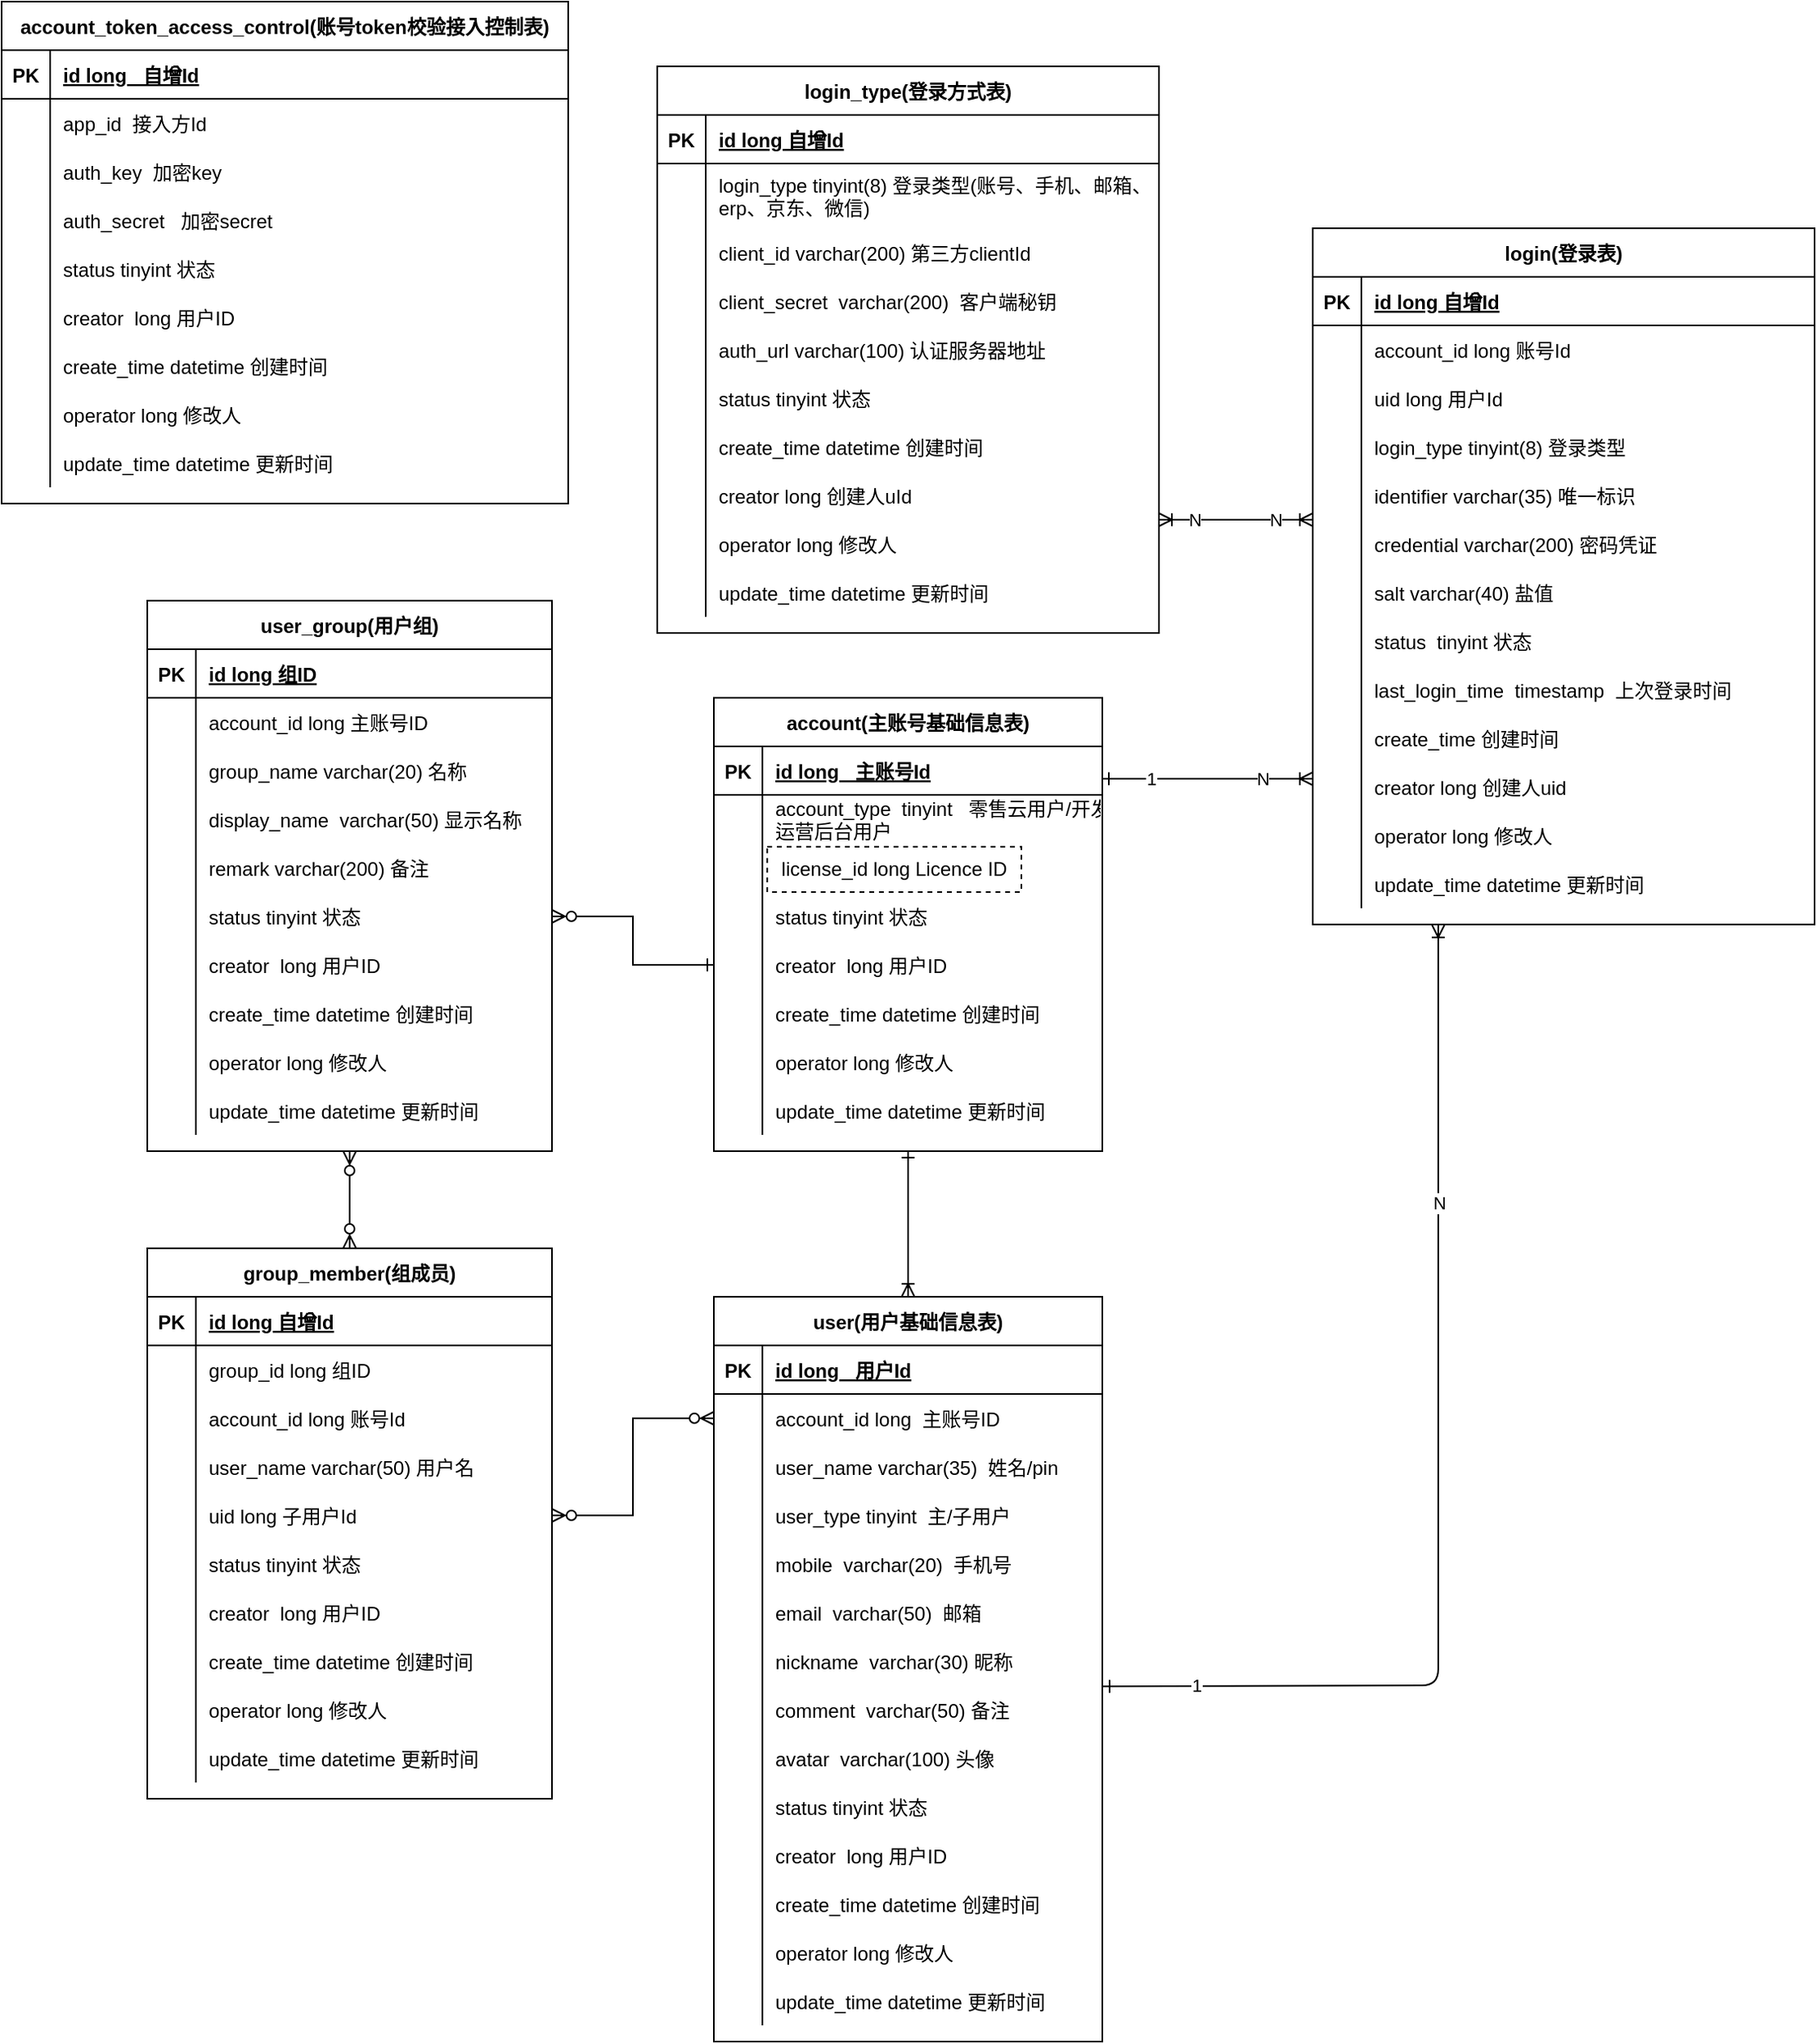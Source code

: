 <mxfile version="14.6.1" type="github" pages="9">
  <diagram id="R2lEEEUBdFMjLlhIrx00" name="数据库表设计">
    <mxGraphModel dx="2276" dy="1926" grid="1" gridSize="10" guides="1" tooltips="1" connect="1" arrows="1" fold="1" page="1" pageScale="1" pageWidth="850" pageHeight="1100" math="0" shadow="0" extFonts="Permanent Marker^https://fonts.googleapis.com/css?family=Permanent+Marker">
      <root>
        <mxCell id="0" />
        <mxCell id="1" parent="0" />
        <mxCell id="BoM9-cMjEJ6Vkm8dfKw8-16" style="edgeStyle=orthogonalEdgeStyle;rounded=0;orthogonalLoop=1;jettySize=auto;html=1;exitX=0.5;exitY=1;exitDx=0;exitDy=0;entryX=0.5;entryY=0;entryDx=0;entryDy=0;startArrow=ERzeroToMany;startFill=1;endArrow=ERzeroToMany;endFill=1;" parent="1" source="C-vyLk0tnHw3VtMMgP7b-2" target="nkn43f2apKj-tLCZRiLv-70" edge="1">
          <mxGeometry relative="1" as="geometry" />
        </mxCell>
        <mxCell id="C-vyLk0tnHw3VtMMgP7b-2" value="user_group(用户组)" style="shape=table;startSize=30;container=1;collapsible=1;childLayout=tableLayout;fixedRows=1;rowLines=0;fontStyle=1;align=center;resizeLast=1;" parent="1" vertex="1">
          <mxGeometry x="-270" y="80" width="250" height="340" as="geometry" />
        </mxCell>
        <mxCell id="C-vyLk0tnHw3VtMMgP7b-3" value="" style="shape=partialRectangle;collapsible=0;dropTarget=0;pointerEvents=0;fillColor=none;points=[[0,0.5],[1,0.5]];portConstraint=eastwest;top=0;left=0;right=0;bottom=1;" parent="C-vyLk0tnHw3VtMMgP7b-2" vertex="1">
          <mxGeometry y="30" width="250" height="30" as="geometry" />
        </mxCell>
        <mxCell id="C-vyLk0tnHw3VtMMgP7b-4" value="PK" style="shape=partialRectangle;overflow=hidden;connectable=0;fillColor=none;top=0;left=0;bottom=0;right=0;fontStyle=1;" parent="C-vyLk0tnHw3VtMMgP7b-3" vertex="1">
          <mxGeometry width="30" height="30" as="geometry" />
        </mxCell>
        <mxCell id="C-vyLk0tnHw3VtMMgP7b-5" value="id long 组ID" style="shape=partialRectangle;overflow=hidden;connectable=0;fillColor=none;top=0;left=0;bottom=0;right=0;align=left;spacingLeft=6;fontStyle=5;" parent="C-vyLk0tnHw3VtMMgP7b-3" vertex="1">
          <mxGeometry x="30" width="220" height="30" as="geometry" />
        </mxCell>
        <mxCell id="C-vyLk0tnHw3VtMMgP7b-6" value="" style="shape=partialRectangle;collapsible=0;dropTarget=0;pointerEvents=0;fillColor=none;points=[[0,0.5],[1,0.5]];portConstraint=eastwest;top=0;left=0;right=0;bottom=0;" parent="C-vyLk0tnHw3VtMMgP7b-2" vertex="1">
          <mxGeometry y="60" width="250" height="30" as="geometry" />
        </mxCell>
        <mxCell id="C-vyLk0tnHw3VtMMgP7b-7" value="" style="shape=partialRectangle;overflow=hidden;connectable=0;fillColor=none;top=0;left=0;bottom=0;right=0;" parent="C-vyLk0tnHw3VtMMgP7b-6" vertex="1">
          <mxGeometry width="30" height="30" as="geometry" />
        </mxCell>
        <mxCell id="C-vyLk0tnHw3VtMMgP7b-8" value="account_id long 主账号ID" style="shape=partialRectangle;overflow=hidden;connectable=0;fillColor=none;top=0;left=0;bottom=0;right=0;align=left;spacingLeft=6;" parent="C-vyLk0tnHw3VtMMgP7b-6" vertex="1">
          <mxGeometry x="30" width="220" height="30" as="geometry" />
        </mxCell>
        <mxCell id="C-vyLk0tnHw3VtMMgP7b-9" value="" style="shape=partialRectangle;collapsible=0;dropTarget=0;pointerEvents=0;fillColor=none;points=[[0,0.5],[1,0.5]];portConstraint=eastwest;top=0;left=0;right=0;bottom=0;" parent="C-vyLk0tnHw3VtMMgP7b-2" vertex="1">
          <mxGeometry y="90" width="250" height="30" as="geometry" />
        </mxCell>
        <mxCell id="C-vyLk0tnHw3VtMMgP7b-10" value="" style="shape=partialRectangle;overflow=hidden;connectable=0;fillColor=none;top=0;left=0;bottom=0;right=0;" parent="C-vyLk0tnHw3VtMMgP7b-9" vertex="1">
          <mxGeometry width="30" height="30" as="geometry" />
        </mxCell>
        <mxCell id="C-vyLk0tnHw3VtMMgP7b-11" value="group_name varchar(20) 名称" style="shape=partialRectangle;overflow=hidden;connectable=0;fillColor=none;top=0;left=0;bottom=0;right=0;align=left;spacingLeft=6;" parent="C-vyLk0tnHw3VtMMgP7b-9" vertex="1">
          <mxGeometry x="30" width="220" height="30" as="geometry" />
        </mxCell>
        <mxCell id="nkn43f2apKj-tLCZRiLv-114" style="shape=partialRectangle;collapsible=0;dropTarget=0;pointerEvents=0;fillColor=none;points=[[0,0.5],[1,0.5]];portConstraint=eastwest;top=0;left=0;right=0;bottom=0;" parent="C-vyLk0tnHw3VtMMgP7b-2" vertex="1">
          <mxGeometry y="120" width="250" height="30" as="geometry" />
        </mxCell>
        <mxCell id="nkn43f2apKj-tLCZRiLv-115" style="shape=partialRectangle;overflow=hidden;connectable=0;fillColor=none;top=0;left=0;bottom=0;right=0;" parent="nkn43f2apKj-tLCZRiLv-114" vertex="1">
          <mxGeometry width="30" height="30" as="geometry" />
        </mxCell>
        <mxCell id="nkn43f2apKj-tLCZRiLv-116" value="display_name  varchar(50) 显示名称" style="shape=partialRectangle;overflow=hidden;connectable=0;fillColor=none;top=0;left=0;bottom=0;right=0;align=left;spacingLeft=6;" parent="nkn43f2apKj-tLCZRiLv-114" vertex="1">
          <mxGeometry x="30" width="220" height="30" as="geometry" />
        </mxCell>
        <mxCell id="nkn43f2apKj-tLCZRiLv-111" style="shape=partialRectangle;collapsible=0;dropTarget=0;pointerEvents=0;fillColor=none;points=[[0,0.5],[1,0.5]];portConstraint=eastwest;top=0;left=0;right=0;bottom=0;" parent="C-vyLk0tnHw3VtMMgP7b-2" vertex="1">
          <mxGeometry y="150" width="250" height="30" as="geometry" />
        </mxCell>
        <mxCell id="nkn43f2apKj-tLCZRiLv-112" style="shape=partialRectangle;overflow=hidden;connectable=0;fillColor=none;top=0;left=0;bottom=0;right=0;" parent="nkn43f2apKj-tLCZRiLv-111" vertex="1">
          <mxGeometry width="30" height="30" as="geometry" />
        </mxCell>
        <mxCell id="nkn43f2apKj-tLCZRiLv-113" value="remark varchar(200) 备注" style="shape=partialRectangle;overflow=hidden;connectable=0;fillColor=none;top=0;left=0;bottom=0;right=0;align=left;spacingLeft=6;" parent="nkn43f2apKj-tLCZRiLv-111" vertex="1">
          <mxGeometry x="30" width="220" height="30" as="geometry" />
        </mxCell>
        <mxCell id="j0QShl6u3xTHXgdC-G7x-51" style="shape=partialRectangle;collapsible=0;dropTarget=0;pointerEvents=0;fillColor=none;points=[[0,0.5],[1,0.5]];portConstraint=eastwest;top=0;left=0;right=0;bottom=0;" parent="C-vyLk0tnHw3VtMMgP7b-2" vertex="1">
          <mxGeometry y="180" width="250" height="30" as="geometry" />
        </mxCell>
        <mxCell id="j0QShl6u3xTHXgdC-G7x-52" style="shape=partialRectangle;overflow=hidden;connectable=0;fillColor=none;top=0;left=0;bottom=0;right=0;" parent="j0QShl6u3xTHXgdC-G7x-51" vertex="1">
          <mxGeometry width="30" height="30" as="geometry" />
        </mxCell>
        <mxCell id="j0QShl6u3xTHXgdC-G7x-53" value="status tinyint 状态" style="shape=partialRectangle;overflow=hidden;connectable=0;fillColor=none;top=0;left=0;bottom=0;right=0;align=left;spacingLeft=6;" parent="j0QShl6u3xTHXgdC-G7x-51" vertex="1">
          <mxGeometry x="30" width="220" height="30" as="geometry" />
        </mxCell>
        <mxCell id="j0QShl6u3xTHXgdC-G7x-33" style="shape=partialRectangle;collapsible=0;dropTarget=0;pointerEvents=0;fillColor=none;points=[[0,0.5],[1,0.5]];portConstraint=eastwest;top=0;left=0;right=0;bottom=0;" parent="C-vyLk0tnHw3VtMMgP7b-2" vertex="1">
          <mxGeometry y="210" width="250" height="30" as="geometry" />
        </mxCell>
        <mxCell id="j0QShl6u3xTHXgdC-G7x-34" style="shape=partialRectangle;overflow=hidden;connectable=0;fillColor=none;top=0;left=0;bottom=0;right=0;" parent="j0QShl6u3xTHXgdC-G7x-33" vertex="1">
          <mxGeometry width="30" height="30" as="geometry" />
        </mxCell>
        <mxCell id="j0QShl6u3xTHXgdC-G7x-35" value="creator  long 用户ID " style="shape=partialRectangle;overflow=hidden;connectable=0;fillColor=none;top=0;left=0;bottom=0;right=0;align=left;spacingLeft=6;" parent="j0QShl6u3xTHXgdC-G7x-33" vertex="1">
          <mxGeometry x="30" width="220" height="30" as="geometry" />
        </mxCell>
        <mxCell id="j0QShl6u3xTHXgdC-G7x-30" style="shape=partialRectangle;collapsible=0;dropTarget=0;pointerEvents=0;fillColor=none;points=[[0,0.5],[1,0.5]];portConstraint=eastwest;top=0;left=0;right=0;bottom=0;" parent="C-vyLk0tnHw3VtMMgP7b-2" vertex="1">
          <mxGeometry y="240" width="250" height="30" as="geometry" />
        </mxCell>
        <mxCell id="j0QShl6u3xTHXgdC-G7x-31" style="shape=partialRectangle;overflow=hidden;connectable=0;fillColor=none;top=0;left=0;bottom=0;right=0;" parent="j0QShl6u3xTHXgdC-G7x-30" vertex="1">
          <mxGeometry width="30" height="30" as="geometry" />
        </mxCell>
        <mxCell id="j0QShl6u3xTHXgdC-G7x-32" value="create_time datetime 创建时间" style="shape=partialRectangle;overflow=hidden;connectable=0;fillColor=none;top=0;left=0;bottom=0;right=0;align=left;spacingLeft=6;" parent="j0QShl6u3xTHXgdC-G7x-30" vertex="1">
          <mxGeometry x="30" width="220" height="30" as="geometry" />
        </mxCell>
        <mxCell id="j0QShl6u3xTHXgdC-G7x-27" style="shape=partialRectangle;collapsible=0;dropTarget=0;pointerEvents=0;fillColor=none;points=[[0,0.5],[1,0.5]];portConstraint=eastwest;top=0;left=0;right=0;bottom=0;" parent="C-vyLk0tnHw3VtMMgP7b-2" vertex="1">
          <mxGeometry y="270" width="250" height="30" as="geometry" />
        </mxCell>
        <mxCell id="j0QShl6u3xTHXgdC-G7x-28" style="shape=partialRectangle;overflow=hidden;connectable=0;fillColor=none;top=0;left=0;bottom=0;right=0;" parent="j0QShl6u3xTHXgdC-G7x-27" vertex="1">
          <mxGeometry width="30" height="30" as="geometry" />
        </mxCell>
        <mxCell id="j0QShl6u3xTHXgdC-G7x-29" value="operator long 修改人" style="shape=partialRectangle;overflow=hidden;connectable=0;fillColor=none;top=0;left=0;bottom=0;right=0;align=left;spacingLeft=6;" parent="j0QShl6u3xTHXgdC-G7x-27" vertex="1">
          <mxGeometry x="30" width="220" height="30" as="geometry" />
        </mxCell>
        <mxCell id="j0QShl6u3xTHXgdC-G7x-24" style="shape=partialRectangle;collapsible=0;dropTarget=0;pointerEvents=0;fillColor=none;points=[[0,0.5],[1,0.5]];portConstraint=eastwest;top=0;left=0;right=0;bottom=0;" parent="C-vyLk0tnHw3VtMMgP7b-2" vertex="1">
          <mxGeometry y="300" width="250" height="30" as="geometry" />
        </mxCell>
        <mxCell id="j0QShl6u3xTHXgdC-G7x-25" style="shape=partialRectangle;overflow=hidden;connectable=0;fillColor=none;top=0;left=0;bottom=0;right=0;" parent="j0QShl6u3xTHXgdC-G7x-24" vertex="1">
          <mxGeometry width="30" height="30" as="geometry" />
        </mxCell>
        <mxCell id="j0QShl6u3xTHXgdC-G7x-26" value="update_time datetime 更新时间" style="shape=partialRectangle;overflow=hidden;connectable=0;fillColor=none;top=0;left=0;bottom=0;right=0;align=left;spacingLeft=6;" parent="j0QShl6u3xTHXgdC-G7x-24" vertex="1">
          <mxGeometry x="30" width="220" height="30" as="geometry" />
        </mxCell>
        <mxCell id="BoM9-cMjEJ6Vkm8dfKw8-1" style="edgeStyle=orthogonalEdgeStyle;rounded=0;orthogonalLoop=1;jettySize=auto;html=1;exitX=0.5;exitY=1;exitDx=0;exitDy=0;entryX=0.5;entryY=0;entryDx=0;entryDy=0;startArrow=ERone;startFill=0;endArrow=ERoneToMany;endFill=0;" parent="1" source="C-vyLk0tnHw3VtMMgP7b-23" target="nkn43f2apKj-tLCZRiLv-26" edge="1">
          <mxGeometry relative="1" as="geometry" />
        </mxCell>
        <mxCell id="C-vyLk0tnHw3VtMMgP7b-23" value="account(主账号基础信息表)" style="shape=table;startSize=30;container=1;collapsible=1;childLayout=tableLayout;fixedRows=1;rowLines=0;fontStyle=1;align=center;resizeLast=1;" parent="1" vertex="1">
          <mxGeometry x="80" y="140" width="240" height="280" as="geometry" />
        </mxCell>
        <mxCell id="C-vyLk0tnHw3VtMMgP7b-24" value="" style="shape=partialRectangle;collapsible=0;dropTarget=0;pointerEvents=0;fillColor=none;points=[[0,0.5],[1,0.5]];portConstraint=eastwest;top=0;left=0;right=0;bottom=1;" parent="C-vyLk0tnHw3VtMMgP7b-23" vertex="1">
          <mxGeometry y="30" width="240" height="30" as="geometry" />
        </mxCell>
        <mxCell id="C-vyLk0tnHw3VtMMgP7b-25" value="PK" style="shape=partialRectangle;overflow=hidden;connectable=0;fillColor=none;top=0;left=0;bottom=0;right=0;fontStyle=1;" parent="C-vyLk0tnHw3VtMMgP7b-24" vertex="1">
          <mxGeometry width="30" height="30" as="geometry" />
        </mxCell>
        <mxCell id="C-vyLk0tnHw3VtMMgP7b-26" value="id long   主账号Id" style="shape=partialRectangle;overflow=hidden;connectable=0;fillColor=none;top=0;left=0;bottom=0;right=0;align=left;spacingLeft=6;fontStyle=5;" parent="C-vyLk0tnHw3VtMMgP7b-24" vertex="1">
          <mxGeometry x="30" width="210" height="30" as="geometry" />
        </mxCell>
        <mxCell id="nkn43f2apKj-tLCZRiLv-57" style="shape=partialRectangle;collapsible=0;dropTarget=0;pointerEvents=0;fillColor=none;points=[[0,0.5],[1,0.5]];portConstraint=eastwest;top=0;left=0;right=0;bottom=0;" parent="C-vyLk0tnHw3VtMMgP7b-23" vertex="1">
          <mxGeometry y="60" width="240" height="30" as="geometry" />
        </mxCell>
        <mxCell id="nkn43f2apKj-tLCZRiLv-58" style="shape=partialRectangle;overflow=hidden;connectable=0;fillColor=none;top=0;left=0;bottom=0;right=0;" parent="nkn43f2apKj-tLCZRiLv-57" vertex="1">
          <mxGeometry width="30" height="30" as="geometry" />
        </mxCell>
        <mxCell id="nkn43f2apKj-tLCZRiLv-59" value="account_type  tinyint   零售云用户/开发者/&#xa;运营后台用户" style="shape=partialRectangle;overflow=hidden;connectable=0;fillColor=none;top=0;left=0;bottom=0;right=0;align=left;spacingLeft=6;" parent="nkn43f2apKj-tLCZRiLv-57" vertex="1">
          <mxGeometry x="30" width="210" height="30" as="geometry" />
        </mxCell>
        <mxCell id="j0QShl6u3xTHXgdC-G7x-79" style="shape=partialRectangle;collapsible=0;dropTarget=0;pointerEvents=0;fillColor=none;points=[[0,0.5],[1,0.5]];portConstraint=eastwest;top=0;left=0;right=0;bottom=0;" parent="C-vyLk0tnHw3VtMMgP7b-23" vertex="1">
          <mxGeometry y="90" width="240" height="30" as="geometry" />
        </mxCell>
        <mxCell id="j0QShl6u3xTHXgdC-G7x-80" style="shape=partialRectangle;overflow=hidden;connectable=0;fillColor=none;top=0;left=0;bottom=0;right=0;" parent="j0QShl6u3xTHXgdC-G7x-79" vertex="1">
          <mxGeometry width="30" height="30" as="geometry" />
        </mxCell>
        <mxCell id="j0QShl6u3xTHXgdC-G7x-81" style="shape=partialRectangle;overflow=hidden;connectable=0;fillColor=none;top=0;left=0;bottom=0;right=0;align=left;spacingLeft=6;" parent="j0QShl6u3xTHXgdC-G7x-79" vertex="1">
          <mxGeometry x="30" width="210" height="30" as="geometry" />
        </mxCell>
        <mxCell id="BoM9-cMjEJ6Vkm8dfKw8-11" style="shape=partialRectangle;collapsible=0;dropTarget=0;pointerEvents=0;fillColor=none;points=[[0,0.5],[1,0.5]];portConstraint=eastwest;top=0;left=0;right=0;bottom=0;" parent="C-vyLk0tnHw3VtMMgP7b-23" vertex="1">
          <mxGeometry y="120" width="240" height="30" as="geometry" />
        </mxCell>
        <mxCell id="BoM9-cMjEJ6Vkm8dfKw8-12" style="shape=partialRectangle;overflow=hidden;connectable=0;fillColor=none;top=0;left=0;bottom=0;right=0;" parent="BoM9-cMjEJ6Vkm8dfKw8-11" vertex="1">
          <mxGeometry width="30" height="30" as="geometry" />
        </mxCell>
        <mxCell id="BoM9-cMjEJ6Vkm8dfKw8-13" value="status tinyint 状态" style="shape=partialRectangle;overflow=hidden;connectable=0;fillColor=none;top=0;left=0;bottom=0;right=0;align=left;spacingLeft=6;" parent="BoM9-cMjEJ6Vkm8dfKw8-11" vertex="1">
          <mxGeometry x="30" width="210" height="30" as="geometry" />
        </mxCell>
        <mxCell id="BoM9-cMjEJ6Vkm8dfKw8-39" style="shape=partialRectangle;collapsible=0;dropTarget=0;pointerEvents=0;fillColor=none;points=[[0,0.5],[1,0.5]];portConstraint=eastwest;top=0;left=0;right=0;bottom=0;" parent="C-vyLk0tnHw3VtMMgP7b-23" vertex="1">
          <mxGeometry y="150" width="240" height="30" as="geometry" />
        </mxCell>
        <mxCell id="BoM9-cMjEJ6Vkm8dfKw8-40" style="shape=partialRectangle;overflow=hidden;connectable=0;fillColor=none;top=0;left=0;bottom=0;right=0;" parent="BoM9-cMjEJ6Vkm8dfKw8-39" vertex="1">
          <mxGeometry width="30" height="30" as="geometry" />
        </mxCell>
        <mxCell id="BoM9-cMjEJ6Vkm8dfKw8-41" value="creator  long 用户ID " style="shape=partialRectangle;overflow=hidden;connectable=0;fillColor=none;top=0;left=0;bottom=0;right=0;align=left;spacingLeft=6;" parent="BoM9-cMjEJ6Vkm8dfKw8-39" vertex="1">
          <mxGeometry x="30" width="210" height="30" as="geometry" />
        </mxCell>
        <mxCell id="BoM9-cMjEJ6Vkm8dfKw8-5" style="shape=partialRectangle;collapsible=0;dropTarget=0;pointerEvents=0;fillColor=none;points=[[0,0.5],[1,0.5]];portConstraint=eastwest;top=0;left=0;right=0;bottom=0;" parent="C-vyLk0tnHw3VtMMgP7b-23" vertex="1">
          <mxGeometry y="180" width="240" height="30" as="geometry" />
        </mxCell>
        <mxCell id="BoM9-cMjEJ6Vkm8dfKw8-6" style="shape=partialRectangle;overflow=hidden;connectable=0;fillColor=none;top=0;left=0;bottom=0;right=0;" parent="BoM9-cMjEJ6Vkm8dfKw8-5" vertex="1">
          <mxGeometry width="30" height="30" as="geometry" />
        </mxCell>
        <mxCell id="BoM9-cMjEJ6Vkm8dfKw8-7" value="create_time datetime 创建时间" style="shape=partialRectangle;overflow=hidden;connectable=0;fillColor=none;top=0;left=0;bottom=0;right=0;align=left;spacingLeft=6;" parent="BoM9-cMjEJ6Vkm8dfKw8-5" vertex="1">
          <mxGeometry x="30" width="210" height="30" as="geometry" />
        </mxCell>
        <mxCell id="BoM9-cMjEJ6Vkm8dfKw8-36" style="shape=partialRectangle;collapsible=0;dropTarget=0;pointerEvents=0;fillColor=none;points=[[0,0.5],[1,0.5]];portConstraint=eastwest;top=0;left=0;right=0;bottom=0;" parent="C-vyLk0tnHw3VtMMgP7b-23" vertex="1">
          <mxGeometry y="210" width="240" height="30" as="geometry" />
        </mxCell>
        <mxCell id="BoM9-cMjEJ6Vkm8dfKw8-37" style="shape=partialRectangle;overflow=hidden;connectable=0;fillColor=none;top=0;left=0;bottom=0;right=0;" parent="BoM9-cMjEJ6Vkm8dfKw8-36" vertex="1">
          <mxGeometry width="30" height="30" as="geometry" />
        </mxCell>
        <mxCell id="BoM9-cMjEJ6Vkm8dfKw8-38" value="operator long 修改人" style="shape=partialRectangle;overflow=hidden;connectable=0;fillColor=none;top=0;left=0;bottom=0;right=0;align=left;spacingLeft=6;" parent="BoM9-cMjEJ6Vkm8dfKw8-36" vertex="1">
          <mxGeometry x="30" width="210" height="30" as="geometry" />
        </mxCell>
        <mxCell id="BoM9-cMjEJ6Vkm8dfKw8-2" style="shape=partialRectangle;collapsible=0;dropTarget=0;pointerEvents=0;fillColor=none;points=[[0,0.5],[1,0.5]];portConstraint=eastwest;top=0;left=0;right=0;bottom=0;" parent="C-vyLk0tnHw3VtMMgP7b-23" vertex="1">
          <mxGeometry y="240" width="240" height="30" as="geometry" />
        </mxCell>
        <mxCell id="BoM9-cMjEJ6Vkm8dfKw8-3" style="shape=partialRectangle;overflow=hidden;connectable=0;fillColor=none;top=0;left=0;bottom=0;right=0;" parent="BoM9-cMjEJ6Vkm8dfKw8-2" vertex="1">
          <mxGeometry width="30" height="30" as="geometry" />
        </mxCell>
        <mxCell id="BoM9-cMjEJ6Vkm8dfKw8-4" value="update_time datetime 更新时间" style="shape=partialRectangle;overflow=hidden;connectable=0;fillColor=none;top=0;left=0;bottom=0;right=0;align=left;spacingLeft=6;" parent="BoM9-cMjEJ6Vkm8dfKw8-2" vertex="1">
          <mxGeometry x="30" width="210" height="30" as="geometry" />
        </mxCell>
        <mxCell id="nkn43f2apKj-tLCZRiLv-26" value="user(用户基础信息表)" style="shape=table;startSize=30;container=1;collapsible=1;childLayout=tableLayout;fixedRows=1;rowLines=0;fontStyle=1;align=center;resizeLast=1;" parent="1" vertex="1">
          <mxGeometry x="80" y="510" width="240" height="460" as="geometry" />
        </mxCell>
        <mxCell id="nkn43f2apKj-tLCZRiLv-27" value="" style="shape=partialRectangle;collapsible=0;dropTarget=0;pointerEvents=0;fillColor=none;points=[[0,0.5],[1,0.5]];portConstraint=eastwest;top=0;left=0;right=0;bottom=1;" parent="nkn43f2apKj-tLCZRiLv-26" vertex="1">
          <mxGeometry y="30" width="240" height="30" as="geometry" />
        </mxCell>
        <mxCell id="nkn43f2apKj-tLCZRiLv-28" value="PK" style="shape=partialRectangle;overflow=hidden;connectable=0;fillColor=none;top=0;left=0;bottom=0;right=0;fontStyle=1;" parent="nkn43f2apKj-tLCZRiLv-27" vertex="1">
          <mxGeometry width="30" height="30" as="geometry" />
        </mxCell>
        <mxCell id="nkn43f2apKj-tLCZRiLv-29" value="id long   用户Id" style="shape=partialRectangle;overflow=hidden;connectable=0;fillColor=none;top=0;left=0;bottom=0;right=0;align=left;spacingLeft=6;fontStyle=5;" parent="nkn43f2apKj-tLCZRiLv-27" vertex="1">
          <mxGeometry x="30" width="210" height="30" as="geometry" />
        </mxCell>
        <mxCell id="nkn43f2apKj-tLCZRiLv-63" style="shape=partialRectangle;collapsible=0;dropTarget=0;pointerEvents=0;fillColor=none;points=[[0,0.5],[1,0.5]];portConstraint=eastwest;top=0;left=0;right=0;bottom=0;" parent="nkn43f2apKj-tLCZRiLv-26" vertex="1">
          <mxGeometry y="60" width="240" height="30" as="geometry" />
        </mxCell>
        <mxCell id="nkn43f2apKj-tLCZRiLv-64" style="shape=partialRectangle;overflow=hidden;connectable=0;fillColor=none;top=0;left=0;bottom=0;right=0;" parent="nkn43f2apKj-tLCZRiLv-63" vertex="1">
          <mxGeometry width="30" height="30" as="geometry" />
        </mxCell>
        <mxCell id="nkn43f2apKj-tLCZRiLv-65" value="account_id long  主账号ID" style="shape=partialRectangle;overflow=hidden;connectable=0;fillColor=none;top=0;left=0;bottom=0;right=0;align=left;spacingLeft=6;" parent="nkn43f2apKj-tLCZRiLv-63" vertex="1">
          <mxGeometry x="30" width="210" height="30" as="geometry" />
        </mxCell>
        <mxCell id="nkn43f2apKj-tLCZRiLv-33" value="" style="shape=partialRectangle;collapsible=0;dropTarget=0;pointerEvents=0;fillColor=none;points=[[0,0.5],[1,0.5]];portConstraint=eastwest;top=0;left=0;right=0;bottom=0;" parent="nkn43f2apKj-tLCZRiLv-26" vertex="1">
          <mxGeometry y="90" width="240" height="30" as="geometry" />
        </mxCell>
        <mxCell id="nkn43f2apKj-tLCZRiLv-34" value="" style="shape=partialRectangle;overflow=hidden;connectable=0;fillColor=none;top=0;left=0;bottom=0;right=0;" parent="nkn43f2apKj-tLCZRiLv-33" vertex="1">
          <mxGeometry width="30" height="30" as="geometry" />
        </mxCell>
        <mxCell id="nkn43f2apKj-tLCZRiLv-35" value="user_name varchar(35)  姓名/pin" style="shape=partialRectangle;overflow=hidden;connectable=0;fillColor=none;top=0;left=0;bottom=0;right=0;align=left;spacingLeft=6;" parent="nkn43f2apKj-tLCZRiLv-33" vertex="1">
          <mxGeometry x="30" width="210" height="30" as="geometry" />
        </mxCell>
        <mxCell id="BoM9-cMjEJ6Vkm8dfKw8-30" style="shape=partialRectangle;collapsible=0;dropTarget=0;pointerEvents=0;fillColor=none;points=[[0,0.5],[1,0.5]];portConstraint=eastwest;top=0;left=0;right=0;bottom=0;" parent="nkn43f2apKj-tLCZRiLv-26" vertex="1">
          <mxGeometry y="120" width="240" height="30" as="geometry" />
        </mxCell>
        <mxCell id="BoM9-cMjEJ6Vkm8dfKw8-31" style="shape=partialRectangle;overflow=hidden;connectable=0;fillColor=none;top=0;left=0;bottom=0;right=0;" parent="BoM9-cMjEJ6Vkm8dfKw8-30" vertex="1">
          <mxGeometry width="30" height="30" as="geometry" />
        </mxCell>
        <mxCell id="BoM9-cMjEJ6Vkm8dfKw8-32" value="user_type tinyint  主/子用户" style="shape=partialRectangle;overflow=hidden;connectable=0;fillColor=none;top=0;left=0;bottom=0;right=0;align=left;spacingLeft=6;" parent="BoM9-cMjEJ6Vkm8dfKw8-30" vertex="1">
          <mxGeometry x="30" width="210" height="30" as="geometry" />
        </mxCell>
        <mxCell id="nkn43f2apKj-tLCZRiLv-39" style="shape=partialRectangle;collapsible=0;dropTarget=0;pointerEvents=0;fillColor=none;points=[[0,0.5],[1,0.5]];portConstraint=eastwest;top=0;left=0;right=0;bottom=0;" parent="nkn43f2apKj-tLCZRiLv-26" vertex="1">
          <mxGeometry y="150" width="240" height="30" as="geometry" />
        </mxCell>
        <mxCell id="nkn43f2apKj-tLCZRiLv-40" style="shape=partialRectangle;overflow=hidden;connectable=0;fillColor=none;top=0;left=0;bottom=0;right=0;" parent="nkn43f2apKj-tLCZRiLv-39" vertex="1">
          <mxGeometry width="30" height="30" as="geometry" />
        </mxCell>
        <mxCell id="nkn43f2apKj-tLCZRiLv-41" value="mobile  varchar(20)  手机号" style="shape=partialRectangle;overflow=hidden;connectable=0;fillColor=none;top=0;left=0;bottom=0;right=0;align=left;spacingLeft=6;" parent="nkn43f2apKj-tLCZRiLv-39" vertex="1">
          <mxGeometry x="30" width="210" height="30" as="geometry" />
        </mxCell>
        <mxCell id="nkn43f2apKj-tLCZRiLv-42" style="shape=partialRectangle;collapsible=0;dropTarget=0;pointerEvents=0;fillColor=none;points=[[0,0.5],[1,0.5]];portConstraint=eastwest;top=0;left=0;right=0;bottom=0;" parent="nkn43f2apKj-tLCZRiLv-26" vertex="1">
          <mxGeometry y="180" width="240" height="30" as="geometry" />
        </mxCell>
        <mxCell id="nkn43f2apKj-tLCZRiLv-43" style="shape=partialRectangle;overflow=hidden;connectable=0;fillColor=none;top=0;left=0;bottom=0;right=0;" parent="nkn43f2apKj-tLCZRiLv-42" vertex="1">
          <mxGeometry width="30" height="30" as="geometry" />
        </mxCell>
        <mxCell id="nkn43f2apKj-tLCZRiLv-44" value="email  varchar(50)  邮箱" style="shape=partialRectangle;overflow=hidden;connectable=0;fillColor=none;top=0;left=0;bottom=0;right=0;align=left;spacingLeft=6;" parent="nkn43f2apKj-tLCZRiLv-42" vertex="1">
          <mxGeometry x="30" width="210" height="30" as="geometry" />
        </mxCell>
        <mxCell id="nkn43f2apKj-tLCZRiLv-45" style="shape=partialRectangle;collapsible=0;dropTarget=0;pointerEvents=0;fillColor=none;points=[[0,0.5],[1,0.5]];portConstraint=eastwest;top=0;left=0;right=0;bottom=0;" parent="nkn43f2apKj-tLCZRiLv-26" vertex="1">
          <mxGeometry y="210" width="240" height="30" as="geometry" />
        </mxCell>
        <mxCell id="nkn43f2apKj-tLCZRiLv-46" style="shape=partialRectangle;overflow=hidden;connectable=0;fillColor=none;top=0;left=0;bottom=0;right=0;" parent="nkn43f2apKj-tLCZRiLv-45" vertex="1">
          <mxGeometry width="30" height="30" as="geometry" />
        </mxCell>
        <mxCell id="nkn43f2apKj-tLCZRiLv-47" value="nickname  varchar(30) 昵称" style="shape=partialRectangle;overflow=hidden;connectable=0;fillColor=none;top=0;left=0;bottom=0;right=0;align=left;spacingLeft=6;" parent="nkn43f2apKj-tLCZRiLv-45" vertex="1">
          <mxGeometry x="30" width="210" height="30" as="geometry" />
        </mxCell>
        <mxCell id="BoM9-cMjEJ6Vkm8dfKw8-33" style="shape=partialRectangle;collapsible=0;dropTarget=0;pointerEvents=0;fillColor=none;points=[[0,0.5],[1,0.5]];portConstraint=eastwest;top=0;left=0;right=0;bottom=0;" parent="nkn43f2apKj-tLCZRiLv-26" vertex="1">
          <mxGeometry y="240" width="240" height="30" as="geometry" />
        </mxCell>
        <mxCell id="BoM9-cMjEJ6Vkm8dfKw8-34" style="shape=partialRectangle;overflow=hidden;connectable=0;fillColor=none;top=0;left=0;bottom=0;right=0;" parent="BoM9-cMjEJ6Vkm8dfKw8-33" vertex="1">
          <mxGeometry width="30" height="30" as="geometry" />
        </mxCell>
        <mxCell id="BoM9-cMjEJ6Vkm8dfKw8-35" value="comment  varchar(50) 备注" style="shape=partialRectangle;overflow=hidden;connectable=0;fillColor=none;top=0;left=0;bottom=0;right=0;align=left;spacingLeft=6;" parent="BoM9-cMjEJ6Vkm8dfKw8-33" vertex="1">
          <mxGeometry x="30" width="210" height="30" as="geometry" />
        </mxCell>
        <mxCell id="nkn43f2apKj-tLCZRiLv-48" style="shape=partialRectangle;collapsible=0;dropTarget=0;pointerEvents=0;fillColor=none;points=[[0,0.5],[1,0.5]];portConstraint=eastwest;top=0;left=0;right=0;bottom=0;" parent="nkn43f2apKj-tLCZRiLv-26" vertex="1">
          <mxGeometry y="270" width="240" height="30" as="geometry" />
        </mxCell>
        <mxCell id="nkn43f2apKj-tLCZRiLv-49" style="shape=partialRectangle;overflow=hidden;connectable=0;fillColor=none;top=0;left=0;bottom=0;right=0;" parent="nkn43f2apKj-tLCZRiLv-48" vertex="1">
          <mxGeometry width="30" height="30" as="geometry" />
        </mxCell>
        <mxCell id="nkn43f2apKj-tLCZRiLv-50" value="avatar  varchar(100) 头像" style="shape=partialRectangle;overflow=hidden;connectable=0;fillColor=none;top=0;left=0;bottom=0;right=0;align=left;spacingLeft=6;" parent="nkn43f2apKj-tLCZRiLv-48" vertex="1">
          <mxGeometry x="30" width="210" height="30" as="geometry" />
        </mxCell>
        <mxCell id="BoM9-cMjEJ6Vkm8dfKw8-26" style="shape=partialRectangle;collapsible=0;dropTarget=0;pointerEvents=0;fillColor=none;points=[[0,0.5],[1,0.5]];portConstraint=eastwest;top=0;left=0;right=0;bottom=0;" parent="nkn43f2apKj-tLCZRiLv-26" vertex="1">
          <mxGeometry y="300" width="240" height="30" as="geometry" />
        </mxCell>
        <mxCell id="BoM9-cMjEJ6Vkm8dfKw8-27" style="shape=partialRectangle;overflow=hidden;connectable=0;fillColor=none;top=0;left=0;bottom=0;right=0;" parent="BoM9-cMjEJ6Vkm8dfKw8-26" vertex="1">
          <mxGeometry width="30" height="30" as="geometry" />
        </mxCell>
        <mxCell id="BoM9-cMjEJ6Vkm8dfKw8-28" value="status tinyint 状态" style="shape=partialRectangle;overflow=hidden;connectable=0;fillColor=none;top=0;left=0;bottom=0;right=0;align=left;spacingLeft=6;" parent="BoM9-cMjEJ6Vkm8dfKw8-26" vertex="1">
          <mxGeometry x="30" width="210" height="30" as="geometry" />
        </mxCell>
        <mxCell id="j0QShl6u3xTHXgdC-G7x-63" style="shape=partialRectangle;collapsible=0;dropTarget=0;pointerEvents=0;fillColor=none;points=[[0,0.5],[1,0.5]];portConstraint=eastwest;top=0;left=0;right=0;bottom=0;" parent="nkn43f2apKj-tLCZRiLv-26" vertex="1">
          <mxGeometry y="330" width="240" height="30" as="geometry" />
        </mxCell>
        <mxCell id="j0QShl6u3xTHXgdC-G7x-64" style="shape=partialRectangle;overflow=hidden;connectable=0;fillColor=none;top=0;left=0;bottom=0;right=0;" parent="j0QShl6u3xTHXgdC-G7x-63" vertex="1">
          <mxGeometry width="30" height="30" as="geometry" />
        </mxCell>
        <mxCell id="j0QShl6u3xTHXgdC-G7x-65" value="creator  long 用户ID " style="shape=partialRectangle;overflow=hidden;connectable=0;fillColor=none;top=0;left=0;bottom=0;right=0;align=left;spacingLeft=6;" parent="j0QShl6u3xTHXgdC-G7x-63" vertex="1">
          <mxGeometry x="30" width="210" height="30" as="geometry" />
        </mxCell>
        <mxCell id="j0QShl6u3xTHXgdC-G7x-60" style="shape=partialRectangle;collapsible=0;dropTarget=0;pointerEvents=0;fillColor=none;points=[[0,0.5],[1,0.5]];portConstraint=eastwest;top=0;left=0;right=0;bottom=0;" parent="nkn43f2apKj-tLCZRiLv-26" vertex="1">
          <mxGeometry y="360" width="240" height="30" as="geometry" />
        </mxCell>
        <mxCell id="j0QShl6u3xTHXgdC-G7x-61" style="shape=partialRectangle;overflow=hidden;connectable=0;fillColor=none;top=0;left=0;bottom=0;right=0;" parent="j0QShl6u3xTHXgdC-G7x-60" vertex="1">
          <mxGeometry width="30" height="30" as="geometry" />
        </mxCell>
        <mxCell id="j0QShl6u3xTHXgdC-G7x-62" value="create_time datetime 创建时间" style="shape=partialRectangle;overflow=hidden;connectable=0;fillColor=none;top=0;left=0;bottom=0;right=0;align=left;spacingLeft=6;" parent="j0QShl6u3xTHXgdC-G7x-60" vertex="1">
          <mxGeometry x="30" width="210" height="30" as="geometry" />
        </mxCell>
        <mxCell id="j0QShl6u3xTHXgdC-G7x-57" style="shape=partialRectangle;collapsible=0;dropTarget=0;pointerEvents=0;fillColor=none;points=[[0,0.5],[1,0.5]];portConstraint=eastwest;top=0;left=0;right=0;bottom=0;" parent="nkn43f2apKj-tLCZRiLv-26" vertex="1">
          <mxGeometry y="390" width="240" height="30" as="geometry" />
        </mxCell>
        <mxCell id="j0QShl6u3xTHXgdC-G7x-58" style="shape=partialRectangle;overflow=hidden;connectable=0;fillColor=none;top=0;left=0;bottom=0;right=0;" parent="j0QShl6u3xTHXgdC-G7x-57" vertex="1">
          <mxGeometry width="30" height="30" as="geometry" />
        </mxCell>
        <mxCell id="j0QShl6u3xTHXgdC-G7x-59" value="operator long 修改人" style="shape=partialRectangle;overflow=hidden;connectable=0;fillColor=none;top=0;left=0;bottom=0;right=0;align=left;spacingLeft=6;" parent="j0QShl6u3xTHXgdC-G7x-57" vertex="1">
          <mxGeometry x="30" width="210" height="30" as="geometry" />
        </mxCell>
        <mxCell id="j0QShl6u3xTHXgdC-G7x-54" style="shape=partialRectangle;collapsible=0;dropTarget=0;pointerEvents=0;fillColor=none;points=[[0,0.5],[1,0.5]];portConstraint=eastwest;top=0;left=0;right=0;bottom=0;" parent="nkn43f2apKj-tLCZRiLv-26" vertex="1">
          <mxGeometry y="420" width="240" height="30" as="geometry" />
        </mxCell>
        <mxCell id="j0QShl6u3xTHXgdC-G7x-55" style="shape=partialRectangle;overflow=hidden;connectable=0;fillColor=none;top=0;left=0;bottom=0;right=0;" parent="j0QShl6u3xTHXgdC-G7x-54" vertex="1">
          <mxGeometry width="30" height="30" as="geometry" />
        </mxCell>
        <mxCell id="j0QShl6u3xTHXgdC-G7x-56" value="update_time datetime 更新时间" style="shape=partialRectangle;overflow=hidden;connectable=0;fillColor=none;top=0;left=0;bottom=0;right=0;align=left;spacingLeft=6;" parent="j0QShl6u3xTHXgdC-G7x-54" vertex="1">
          <mxGeometry x="30" width="210" height="30" as="geometry" />
        </mxCell>
        <mxCell id="nkn43f2apKj-tLCZRiLv-70" value="group_member(组成员)" style="shape=table;startSize=30;container=1;collapsible=1;childLayout=tableLayout;fixedRows=1;rowLines=0;fontStyle=1;align=center;resizeLast=1;" parent="1" vertex="1">
          <mxGeometry x="-270" y="480" width="250" height="340" as="geometry" />
        </mxCell>
        <mxCell id="nkn43f2apKj-tLCZRiLv-71" value="" style="shape=partialRectangle;collapsible=0;dropTarget=0;pointerEvents=0;fillColor=none;points=[[0,0.5],[1,0.5]];portConstraint=eastwest;top=0;left=0;right=0;bottom=1;" parent="nkn43f2apKj-tLCZRiLv-70" vertex="1">
          <mxGeometry y="30" width="250" height="30" as="geometry" />
        </mxCell>
        <mxCell id="nkn43f2apKj-tLCZRiLv-72" value="PK" style="shape=partialRectangle;overflow=hidden;connectable=0;fillColor=none;top=0;left=0;bottom=0;right=0;fontStyle=1;" parent="nkn43f2apKj-tLCZRiLv-71" vertex="1">
          <mxGeometry width="30" height="30" as="geometry" />
        </mxCell>
        <mxCell id="nkn43f2apKj-tLCZRiLv-73" value="id long 自增Id" style="shape=partialRectangle;overflow=hidden;connectable=0;fillColor=none;top=0;left=0;bottom=0;right=0;align=left;spacingLeft=6;fontStyle=5;" parent="nkn43f2apKj-tLCZRiLv-71" vertex="1">
          <mxGeometry x="30" width="220" height="30" as="geometry" />
        </mxCell>
        <mxCell id="nkn43f2apKj-tLCZRiLv-74" value="" style="shape=partialRectangle;collapsible=0;dropTarget=0;pointerEvents=0;fillColor=none;points=[[0,0.5],[1,0.5]];portConstraint=eastwest;top=0;left=0;right=0;bottom=0;" parent="nkn43f2apKj-tLCZRiLv-70" vertex="1">
          <mxGeometry y="60" width="250" height="30" as="geometry" />
        </mxCell>
        <mxCell id="nkn43f2apKj-tLCZRiLv-75" value="" style="shape=partialRectangle;overflow=hidden;connectable=0;fillColor=none;top=0;left=0;bottom=0;right=0;" parent="nkn43f2apKj-tLCZRiLv-74" vertex="1">
          <mxGeometry width="30" height="30" as="geometry" />
        </mxCell>
        <mxCell id="nkn43f2apKj-tLCZRiLv-76" value="group_id long 组ID" style="shape=partialRectangle;overflow=hidden;connectable=0;fillColor=none;top=0;left=0;bottom=0;right=0;align=left;spacingLeft=6;" parent="nkn43f2apKj-tLCZRiLv-74" vertex="1">
          <mxGeometry x="30" width="220" height="30" as="geometry" />
        </mxCell>
        <mxCell id="j0QShl6u3xTHXgdC-G7x-69" style="shape=partialRectangle;collapsible=0;dropTarget=0;pointerEvents=0;fillColor=none;points=[[0,0.5],[1,0.5]];portConstraint=eastwest;top=0;left=0;right=0;bottom=0;" parent="nkn43f2apKj-tLCZRiLv-70" vertex="1">
          <mxGeometry y="90" width="250" height="30" as="geometry" />
        </mxCell>
        <mxCell id="j0QShl6u3xTHXgdC-G7x-70" style="shape=partialRectangle;overflow=hidden;connectable=0;fillColor=none;top=0;left=0;bottom=0;right=0;" parent="j0QShl6u3xTHXgdC-G7x-69" vertex="1">
          <mxGeometry width="30" height="30" as="geometry" />
        </mxCell>
        <mxCell id="j0QShl6u3xTHXgdC-G7x-71" value="account_id long 账号Id" style="shape=partialRectangle;overflow=hidden;connectable=0;fillColor=none;top=0;left=0;bottom=0;right=0;align=left;spacingLeft=6;" parent="j0QShl6u3xTHXgdC-G7x-69" vertex="1">
          <mxGeometry x="30" width="220" height="30" as="geometry" />
        </mxCell>
        <mxCell id="j0QShl6u3xTHXgdC-G7x-72" style="shape=partialRectangle;collapsible=0;dropTarget=0;pointerEvents=0;fillColor=none;points=[[0,0.5],[1,0.5]];portConstraint=eastwest;top=0;left=0;right=0;bottom=0;" parent="nkn43f2apKj-tLCZRiLv-70" vertex="1">
          <mxGeometry y="120" width="250" height="30" as="geometry" />
        </mxCell>
        <mxCell id="j0QShl6u3xTHXgdC-G7x-73" style="shape=partialRectangle;overflow=hidden;connectable=0;fillColor=none;top=0;left=0;bottom=0;right=0;" parent="j0QShl6u3xTHXgdC-G7x-72" vertex="1">
          <mxGeometry width="30" height="30" as="geometry" />
        </mxCell>
        <mxCell id="j0QShl6u3xTHXgdC-G7x-74" value="user_name varchar(50) 用户名" style="shape=partialRectangle;overflow=hidden;connectable=0;fillColor=none;top=0;left=0;bottom=0;right=0;align=left;spacingLeft=6;" parent="j0QShl6u3xTHXgdC-G7x-72" vertex="1">
          <mxGeometry x="30" width="220" height="30" as="geometry" />
        </mxCell>
        <mxCell id="nkn43f2apKj-tLCZRiLv-77" value="" style="shape=partialRectangle;collapsible=0;dropTarget=0;pointerEvents=0;fillColor=none;points=[[0,0.5],[1,0.5]];portConstraint=eastwest;top=0;left=0;right=0;bottom=0;" parent="nkn43f2apKj-tLCZRiLv-70" vertex="1">
          <mxGeometry y="150" width="250" height="30" as="geometry" />
        </mxCell>
        <mxCell id="nkn43f2apKj-tLCZRiLv-78" value="" style="shape=partialRectangle;overflow=hidden;connectable=0;fillColor=none;top=0;left=0;bottom=0;right=0;" parent="nkn43f2apKj-tLCZRiLv-77" vertex="1">
          <mxGeometry width="30" height="30" as="geometry" />
        </mxCell>
        <mxCell id="nkn43f2apKj-tLCZRiLv-79" value="uid long 子用户Id" style="shape=partialRectangle;overflow=hidden;connectable=0;fillColor=none;top=0;left=0;bottom=0;right=0;align=left;spacingLeft=6;" parent="nkn43f2apKj-tLCZRiLv-77" vertex="1">
          <mxGeometry x="30" width="220" height="30" as="geometry" />
        </mxCell>
        <mxCell id="j0QShl6u3xTHXgdC-G7x-36" style="shape=partialRectangle;collapsible=0;dropTarget=0;pointerEvents=0;fillColor=none;points=[[0,0.5],[1,0.5]];portConstraint=eastwest;top=0;left=0;right=0;bottom=0;" parent="nkn43f2apKj-tLCZRiLv-70" vertex="1">
          <mxGeometry y="180" width="250" height="30" as="geometry" />
        </mxCell>
        <mxCell id="j0QShl6u3xTHXgdC-G7x-37" style="shape=partialRectangle;overflow=hidden;connectable=0;fillColor=none;top=0;left=0;bottom=0;right=0;" parent="j0QShl6u3xTHXgdC-G7x-36" vertex="1">
          <mxGeometry width="30" height="30" as="geometry" />
        </mxCell>
        <mxCell id="j0QShl6u3xTHXgdC-G7x-38" value="status tinyint 状态" style="shape=partialRectangle;overflow=hidden;connectable=0;fillColor=none;top=0;left=0;bottom=0;right=0;align=left;spacingLeft=6;" parent="j0QShl6u3xTHXgdC-G7x-36" vertex="1">
          <mxGeometry x="30" width="220" height="30" as="geometry" />
        </mxCell>
        <mxCell id="j0QShl6u3xTHXgdC-G7x-48" style="shape=partialRectangle;collapsible=0;dropTarget=0;pointerEvents=0;fillColor=none;points=[[0,0.5],[1,0.5]];portConstraint=eastwest;top=0;left=0;right=0;bottom=0;" parent="nkn43f2apKj-tLCZRiLv-70" vertex="1">
          <mxGeometry y="210" width="250" height="30" as="geometry" />
        </mxCell>
        <mxCell id="j0QShl6u3xTHXgdC-G7x-49" style="shape=partialRectangle;overflow=hidden;connectable=0;fillColor=none;top=0;left=0;bottom=0;right=0;" parent="j0QShl6u3xTHXgdC-G7x-48" vertex="1">
          <mxGeometry width="30" height="30" as="geometry" />
        </mxCell>
        <mxCell id="j0QShl6u3xTHXgdC-G7x-50" value="creator  long 用户ID " style="shape=partialRectangle;overflow=hidden;connectable=0;fillColor=none;top=0;left=0;bottom=0;right=0;align=left;spacingLeft=6;" parent="j0QShl6u3xTHXgdC-G7x-48" vertex="1">
          <mxGeometry x="30" width="220" height="30" as="geometry" />
        </mxCell>
        <mxCell id="j0QShl6u3xTHXgdC-G7x-45" style="shape=partialRectangle;collapsible=0;dropTarget=0;pointerEvents=0;fillColor=none;points=[[0,0.5],[1,0.5]];portConstraint=eastwest;top=0;left=0;right=0;bottom=0;" parent="nkn43f2apKj-tLCZRiLv-70" vertex="1">
          <mxGeometry y="240" width="250" height="30" as="geometry" />
        </mxCell>
        <mxCell id="j0QShl6u3xTHXgdC-G7x-46" style="shape=partialRectangle;overflow=hidden;connectable=0;fillColor=none;top=0;left=0;bottom=0;right=0;" parent="j0QShl6u3xTHXgdC-G7x-45" vertex="1">
          <mxGeometry width="30" height="30" as="geometry" />
        </mxCell>
        <mxCell id="j0QShl6u3xTHXgdC-G7x-47" value="create_time datetime 创建时间" style="shape=partialRectangle;overflow=hidden;connectable=0;fillColor=none;top=0;left=0;bottom=0;right=0;align=left;spacingLeft=6;" parent="j0QShl6u3xTHXgdC-G7x-45" vertex="1">
          <mxGeometry x="30" width="220" height="30" as="geometry" />
        </mxCell>
        <mxCell id="j0QShl6u3xTHXgdC-G7x-42" style="shape=partialRectangle;collapsible=0;dropTarget=0;pointerEvents=0;fillColor=none;points=[[0,0.5],[1,0.5]];portConstraint=eastwest;top=0;left=0;right=0;bottom=0;" parent="nkn43f2apKj-tLCZRiLv-70" vertex="1">
          <mxGeometry y="270" width="250" height="30" as="geometry" />
        </mxCell>
        <mxCell id="j0QShl6u3xTHXgdC-G7x-43" style="shape=partialRectangle;overflow=hidden;connectable=0;fillColor=none;top=0;left=0;bottom=0;right=0;" parent="j0QShl6u3xTHXgdC-G7x-42" vertex="1">
          <mxGeometry width="30" height="30" as="geometry" />
        </mxCell>
        <mxCell id="j0QShl6u3xTHXgdC-G7x-44" value="operator long 修改人" style="shape=partialRectangle;overflow=hidden;connectable=0;fillColor=none;top=0;left=0;bottom=0;right=0;align=left;spacingLeft=6;" parent="j0QShl6u3xTHXgdC-G7x-42" vertex="1">
          <mxGeometry x="30" width="220" height="30" as="geometry" />
        </mxCell>
        <mxCell id="j0QShl6u3xTHXgdC-G7x-39" style="shape=partialRectangle;collapsible=0;dropTarget=0;pointerEvents=0;fillColor=none;points=[[0,0.5],[1,0.5]];portConstraint=eastwest;top=0;left=0;right=0;bottom=0;" parent="nkn43f2apKj-tLCZRiLv-70" vertex="1">
          <mxGeometry y="300" width="250" height="30" as="geometry" />
        </mxCell>
        <mxCell id="j0QShl6u3xTHXgdC-G7x-40" style="shape=partialRectangle;overflow=hidden;connectable=0;fillColor=none;top=0;left=0;bottom=0;right=0;" parent="j0QShl6u3xTHXgdC-G7x-39" vertex="1">
          <mxGeometry width="30" height="30" as="geometry" />
        </mxCell>
        <mxCell id="j0QShl6u3xTHXgdC-G7x-41" value="update_time datetime 更新时间" style="shape=partialRectangle;overflow=hidden;connectable=0;fillColor=none;top=0;left=0;bottom=0;right=0;align=left;spacingLeft=6;" parent="j0QShl6u3xTHXgdC-G7x-39" vertex="1">
          <mxGeometry x="30" width="220" height="30" as="geometry" />
        </mxCell>
        <mxCell id="nkn43f2apKj-tLCZRiLv-123" value="login(登录表)" style="shape=table;startSize=30;container=1;collapsible=1;childLayout=tableLayout;fixedRows=1;rowLines=0;fontStyle=1;align=center;resizeLast=1;" parent="1" vertex="1">
          <mxGeometry x="450" y="-150" width="310" height="430" as="geometry" />
        </mxCell>
        <mxCell id="nkn43f2apKj-tLCZRiLv-124" value="" style="shape=partialRectangle;collapsible=0;dropTarget=0;pointerEvents=0;fillColor=none;points=[[0,0.5],[1,0.5]];portConstraint=eastwest;top=0;left=0;right=0;bottom=1;" parent="nkn43f2apKj-tLCZRiLv-123" vertex="1">
          <mxGeometry y="30" width="310" height="30" as="geometry" />
        </mxCell>
        <mxCell id="nkn43f2apKj-tLCZRiLv-125" value="PK" style="shape=partialRectangle;overflow=hidden;connectable=0;fillColor=none;top=0;left=0;bottom=0;right=0;fontStyle=1;" parent="nkn43f2apKj-tLCZRiLv-124" vertex="1">
          <mxGeometry width="30" height="30" as="geometry" />
        </mxCell>
        <mxCell id="nkn43f2apKj-tLCZRiLv-126" value="id long 自增Id" style="shape=partialRectangle;overflow=hidden;connectable=0;fillColor=none;top=0;left=0;bottom=0;right=0;align=left;spacingLeft=6;fontStyle=5;" parent="nkn43f2apKj-tLCZRiLv-124" vertex="1">
          <mxGeometry x="30" width="280" height="30" as="geometry" />
        </mxCell>
        <mxCell id="nkn43f2apKj-tLCZRiLv-127" style="shape=partialRectangle;collapsible=0;dropTarget=0;pointerEvents=0;fillColor=none;points=[[0,0.5],[1,0.5]];portConstraint=eastwest;top=0;left=0;right=0;bottom=0;" parent="nkn43f2apKj-tLCZRiLv-123" vertex="1">
          <mxGeometry y="60" width="310" height="30" as="geometry" />
        </mxCell>
        <mxCell id="nkn43f2apKj-tLCZRiLv-128" style="shape=partialRectangle;overflow=hidden;connectable=0;fillColor=none;top=0;left=0;bottom=0;right=0;" parent="nkn43f2apKj-tLCZRiLv-127" vertex="1">
          <mxGeometry width="30" height="30" as="geometry" />
        </mxCell>
        <mxCell id="nkn43f2apKj-tLCZRiLv-129" value="account_id long 账号Id" style="shape=partialRectangle;overflow=hidden;connectable=0;fillColor=none;top=0;left=0;bottom=0;right=0;align=left;spacingLeft=6;" parent="nkn43f2apKj-tLCZRiLv-127" vertex="1">
          <mxGeometry x="30" width="280" height="30" as="geometry" />
        </mxCell>
        <mxCell id="BoM9-cMjEJ6Vkm8dfKw8-54" style="shape=partialRectangle;collapsible=0;dropTarget=0;pointerEvents=0;fillColor=none;points=[[0,0.5],[1,0.5]];portConstraint=eastwest;top=0;left=0;right=0;bottom=0;" parent="nkn43f2apKj-tLCZRiLv-123" vertex="1">
          <mxGeometry y="90" width="310" height="30" as="geometry" />
        </mxCell>
        <mxCell id="BoM9-cMjEJ6Vkm8dfKw8-55" style="shape=partialRectangle;overflow=hidden;connectable=0;fillColor=none;top=0;left=0;bottom=0;right=0;" parent="BoM9-cMjEJ6Vkm8dfKw8-54" vertex="1">
          <mxGeometry width="30" height="30" as="geometry" />
        </mxCell>
        <mxCell id="BoM9-cMjEJ6Vkm8dfKw8-56" value="uid long 用户Id" style="shape=partialRectangle;overflow=hidden;connectable=0;fillColor=none;top=0;left=0;bottom=0;right=0;align=left;spacingLeft=6;" parent="BoM9-cMjEJ6Vkm8dfKw8-54" vertex="1">
          <mxGeometry x="30" width="280" height="30" as="geometry" />
        </mxCell>
        <mxCell id="nkn43f2apKj-tLCZRiLv-130" value="" style="shape=partialRectangle;collapsible=0;dropTarget=0;pointerEvents=0;fillColor=none;points=[[0,0.5],[1,0.5]];portConstraint=eastwest;top=0;left=0;right=0;bottom=0;" parent="nkn43f2apKj-tLCZRiLv-123" vertex="1">
          <mxGeometry y="120" width="310" height="30" as="geometry" />
        </mxCell>
        <mxCell id="nkn43f2apKj-tLCZRiLv-131" value="" style="shape=partialRectangle;overflow=hidden;connectable=0;fillColor=none;top=0;left=0;bottom=0;right=0;" parent="nkn43f2apKj-tLCZRiLv-130" vertex="1">
          <mxGeometry width="30" height="30" as="geometry" />
        </mxCell>
        <mxCell id="nkn43f2apKj-tLCZRiLv-132" value="login_type tinyint(8) 登录类型" style="shape=partialRectangle;overflow=hidden;connectable=0;fillColor=none;top=0;left=0;bottom=0;right=0;align=left;spacingLeft=6;" parent="nkn43f2apKj-tLCZRiLv-130" vertex="1">
          <mxGeometry x="30" width="280" height="30" as="geometry" />
        </mxCell>
        <mxCell id="nkn43f2apKj-tLCZRiLv-133" value="" style="shape=partialRectangle;collapsible=0;dropTarget=0;pointerEvents=0;fillColor=none;points=[[0,0.5],[1,0.5]];portConstraint=eastwest;top=0;left=0;right=0;bottom=0;" parent="nkn43f2apKj-tLCZRiLv-123" vertex="1">
          <mxGeometry y="150" width="310" height="30" as="geometry" />
        </mxCell>
        <mxCell id="nkn43f2apKj-tLCZRiLv-134" value="" style="shape=partialRectangle;overflow=hidden;connectable=0;fillColor=none;top=0;left=0;bottom=0;right=0;" parent="nkn43f2apKj-tLCZRiLv-133" vertex="1">
          <mxGeometry width="30" height="30" as="geometry" />
        </mxCell>
        <mxCell id="nkn43f2apKj-tLCZRiLv-135" value="identifier varchar(35) 唯一标识" style="shape=partialRectangle;overflow=hidden;connectable=0;fillColor=none;top=0;left=0;bottom=0;right=0;align=left;spacingLeft=6;" parent="nkn43f2apKj-tLCZRiLv-133" vertex="1">
          <mxGeometry x="30" width="280" height="30" as="geometry" />
        </mxCell>
        <mxCell id="nkn43f2apKj-tLCZRiLv-136" style="shape=partialRectangle;collapsible=0;dropTarget=0;pointerEvents=0;fillColor=none;points=[[0,0.5],[1,0.5]];portConstraint=eastwest;top=0;left=0;right=0;bottom=0;" parent="nkn43f2apKj-tLCZRiLv-123" vertex="1">
          <mxGeometry y="180" width="310" height="30" as="geometry" />
        </mxCell>
        <mxCell id="nkn43f2apKj-tLCZRiLv-137" style="shape=partialRectangle;overflow=hidden;connectable=0;fillColor=none;top=0;left=0;bottom=0;right=0;" parent="nkn43f2apKj-tLCZRiLv-136" vertex="1">
          <mxGeometry width="30" height="30" as="geometry" />
        </mxCell>
        <mxCell id="nkn43f2apKj-tLCZRiLv-138" value="credential varchar(200) 密码凭证" style="shape=partialRectangle;overflow=hidden;connectable=0;fillColor=none;top=0;left=0;bottom=0;right=0;align=left;spacingLeft=6;" parent="nkn43f2apKj-tLCZRiLv-136" vertex="1">
          <mxGeometry x="30" width="280" height="30" as="geometry" />
        </mxCell>
        <mxCell id="nkn43f2apKj-tLCZRiLv-155" style="shape=partialRectangle;collapsible=0;dropTarget=0;pointerEvents=0;fillColor=none;points=[[0,0.5],[1,0.5]];portConstraint=eastwest;top=0;left=0;right=0;bottom=0;" parent="nkn43f2apKj-tLCZRiLv-123" vertex="1">
          <mxGeometry y="210" width="310" height="30" as="geometry" />
        </mxCell>
        <mxCell id="nkn43f2apKj-tLCZRiLv-156" style="shape=partialRectangle;overflow=hidden;connectable=0;fillColor=none;top=0;left=0;bottom=0;right=0;" parent="nkn43f2apKj-tLCZRiLv-155" vertex="1">
          <mxGeometry width="30" height="30" as="geometry" />
        </mxCell>
        <mxCell id="nkn43f2apKj-tLCZRiLv-157" value="salt varchar(40) 盐值" style="shape=partialRectangle;overflow=hidden;connectable=0;fillColor=none;top=0;left=0;bottom=0;right=0;align=left;spacingLeft=6;" parent="nkn43f2apKj-tLCZRiLv-155" vertex="1">
          <mxGeometry x="30" width="280" height="30" as="geometry" />
        </mxCell>
        <mxCell id="nkn43f2apKj-tLCZRiLv-145" style="shape=partialRectangle;collapsible=0;dropTarget=0;pointerEvents=0;fillColor=none;points=[[0,0.5],[1,0.5]];portConstraint=eastwest;top=0;left=0;right=0;bottom=0;" parent="nkn43f2apKj-tLCZRiLv-123" vertex="1">
          <mxGeometry y="240" width="310" height="30" as="geometry" />
        </mxCell>
        <mxCell id="nkn43f2apKj-tLCZRiLv-146" style="shape=partialRectangle;overflow=hidden;connectable=0;fillColor=none;top=0;left=0;bottom=0;right=0;" parent="nkn43f2apKj-tLCZRiLv-145" vertex="1">
          <mxGeometry width="30" height="30" as="geometry" />
        </mxCell>
        <mxCell id="nkn43f2apKj-tLCZRiLv-147" value="status  tinyint 状态" style="shape=partialRectangle;overflow=hidden;connectable=0;fillColor=none;top=0;left=0;bottom=0;right=0;align=left;spacingLeft=6;" parent="nkn43f2apKj-tLCZRiLv-145" vertex="1">
          <mxGeometry x="30" width="280" height="30" as="geometry" />
        </mxCell>
        <mxCell id="nkn43f2apKj-tLCZRiLv-139" style="shape=partialRectangle;collapsible=0;dropTarget=0;pointerEvents=0;fillColor=none;points=[[0,0.5],[1,0.5]];portConstraint=eastwest;top=0;left=0;right=0;bottom=0;" parent="nkn43f2apKj-tLCZRiLv-123" vertex="1">
          <mxGeometry y="270" width="310" height="30" as="geometry" />
        </mxCell>
        <mxCell id="nkn43f2apKj-tLCZRiLv-140" style="shape=partialRectangle;overflow=hidden;connectable=0;fillColor=none;top=0;left=0;bottom=0;right=0;" parent="nkn43f2apKj-tLCZRiLv-139" vertex="1">
          <mxGeometry width="30" height="30" as="geometry" />
        </mxCell>
        <mxCell id="nkn43f2apKj-tLCZRiLv-141" value="last_login_time  timestamp  上次登录时间" style="shape=partialRectangle;overflow=hidden;connectable=0;fillColor=none;top=0;left=0;bottom=0;right=0;align=left;spacingLeft=6;" parent="nkn43f2apKj-tLCZRiLv-139" vertex="1">
          <mxGeometry x="30" width="280" height="30" as="geometry" />
        </mxCell>
        <mxCell id="nkn43f2apKj-tLCZRiLv-142" style="shape=partialRectangle;collapsible=0;dropTarget=0;pointerEvents=0;fillColor=none;points=[[0,0.5],[1,0.5]];portConstraint=eastwest;top=0;left=0;right=0;bottom=0;" parent="nkn43f2apKj-tLCZRiLv-123" vertex="1">
          <mxGeometry y="300" width="310" height="30" as="geometry" />
        </mxCell>
        <mxCell id="nkn43f2apKj-tLCZRiLv-143" style="shape=partialRectangle;overflow=hidden;connectable=0;fillColor=none;top=0;left=0;bottom=0;right=0;" parent="nkn43f2apKj-tLCZRiLv-142" vertex="1">
          <mxGeometry width="30" height="30" as="geometry" />
        </mxCell>
        <mxCell id="nkn43f2apKj-tLCZRiLv-144" value="create_time 创建时间" style="shape=partialRectangle;overflow=hidden;connectable=0;fillColor=none;top=0;left=0;bottom=0;right=0;align=left;spacingLeft=6;" parent="nkn43f2apKj-tLCZRiLv-142" vertex="1">
          <mxGeometry x="30" width="280" height="30" as="geometry" />
        </mxCell>
        <mxCell id="j0QShl6u3xTHXgdC-G7x-15" style="shape=partialRectangle;collapsible=0;dropTarget=0;pointerEvents=0;fillColor=none;points=[[0,0.5],[1,0.5]];portConstraint=eastwest;top=0;left=0;right=0;bottom=0;" parent="nkn43f2apKj-tLCZRiLv-123" vertex="1">
          <mxGeometry y="330" width="310" height="30" as="geometry" />
        </mxCell>
        <mxCell id="j0QShl6u3xTHXgdC-G7x-16" style="shape=partialRectangle;overflow=hidden;connectable=0;fillColor=none;top=0;left=0;bottom=0;right=0;" parent="j0QShl6u3xTHXgdC-G7x-15" vertex="1">
          <mxGeometry width="30" height="30" as="geometry" />
        </mxCell>
        <mxCell id="j0QShl6u3xTHXgdC-G7x-17" value="creator long 创建人uid" style="shape=partialRectangle;overflow=hidden;connectable=0;fillColor=none;top=0;left=0;bottom=0;right=0;align=left;spacingLeft=6;" parent="j0QShl6u3xTHXgdC-G7x-15" vertex="1">
          <mxGeometry x="30" width="280" height="30" as="geometry" />
        </mxCell>
        <mxCell id="j0QShl6u3xTHXgdC-G7x-12" style="shape=partialRectangle;collapsible=0;dropTarget=0;pointerEvents=0;fillColor=none;points=[[0,0.5],[1,0.5]];portConstraint=eastwest;top=0;left=0;right=0;bottom=0;" parent="nkn43f2apKj-tLCZRiLv-123" vertex="1">
          <mxGeometry y="360" width="310" height="30" as="geometry" />
        </mxCell>
        <mxCell id="j0QShl6u3xTHXgdC-G7x-13" style="shape=partialRectangle;overflow=hidden;connectable=0;fillColor=none;top=0;left=0;bottom=0;right=0;" parent="j0QShl6u3xTHXgdC-G7x-12" vertex="1">
          <mxGeometry width="30" height="30" as="geometry" />
        </mxCell>
        <mxCell id="j0QShl6u3xTHXgdC-G7x-14" value="operator long 修改人" style="shape=partialRectangle;overflow=hidden;connectable=0;fillColor=none;top=0;left=0;bottom=0;right=0;align=left;spacingLeft=6;" parent="j0QShl6u3xTHXgdC-G7x-12" vertex="1">
          <mxGeometry x="30" width="280" height="30" as="geometry" />
        </mxCell>
        <mxCell id="j0QShl6u3xTHXgdC-G7x-9" style="shape=partialRectangle;collapsible=0;dropTarget=0;pointerEvents=0;fillColor=none;points=[[0,0.5],[1,0.5]];portConstraint=eastwest;top=0;left=0;right=0;bottom=0;" parent="nkn43f2apKj-tLCZRiLv-123" vertex="1">
          <mxGeometry y="390" width="310" height="30" as="geometry" />
        </mxCell>
        <mxCell id="j0QShl6u3xTHXgdC-G7x-10" style="shape=partialRectangle;overflow=hidden;connectable=0;fillColor=none;top=0;left=0;bottom=0;right=0;" parent="j0QShl6u3xTHXgdC-G7x-9" vertex="1">
          <mxGeometry width="30" height="30" as="geometry" />
        </mxCell>
        <mxCell id="j0QShl6u3xTHXgdC-G7x-11" value="update_time datetime 更新时间" style="shape=partialRectangle;overflow=hidden;connectable=0;fillColor=none;top=0;left=0;bottom=0;right=0;align=left;spacingLeft=6;" parent="j0QShl6u3xTHXgdC-G7x-9" vertex="1">
          <mxGeometry x="30" width="280" height="30" as="geometry" />
        </mxCell>
        <mxCell id="nkn43f2apKj-tLCZRiLv-148" value="" style="edgeStyle=entityRelationEdgeStyle;fontSize=12;html=1;endArrow=ERoneToMany;startArrow=ERone;exitX=0.996;exitY=0.9;exitDx=0;exitDy=0;exitPerimeter=0;startFill=0;" parent="1" edge="1">
          <mxGeometry width="100" height="100" relative="1" as="geometry">
            <mxPoint x="320" y="190" as="sourcePoint" />
            <mxPoint x="450" y="190" as="targetPoint" />
          </mxGeometry>
        </mxCell>
        <mxCell id="nkn43f2apKj-tLCZRiLv-149" value="N" style="edgeLabel;html=1;align=center;verticalAlign=middle;resizable=0;points=[];" parent="nkn43f2apKj-tLCZRiLv-148" vertex="1" connectable="0">
          <mxGeometry x="0.518" relative="1" as="geometry">
            <mxPoint as="offset" />
          </mxGeometry>
        </mxCell>
        <mxCell id="nkn43f2apKj-tLCZRiLv-150" value="1" style="edgeLabel;html=1;align=center;verticalAlign=middle;resizable=0;points=[];" parent="nkn43f2apKj-tLCZRiLv-148" vertex="1" connectable="0">
          <mxGeometry x="-0.546" relative="1" as="geometry">
            <mxPoint as="offset" />
          </mxGeometry>
        </mxCell>
        <mxCell id="nkn43f2apKj-tLCZRiLv-158" value="" style="edgeStyle=elbowEdgeStyle;fontSize=12;html=1;endArrow=ERoneToMany;startArrow=ERone;elbow=vertical;startFill=0;exitX=1.002;exitY=0.02;exitDx=0;exitDy=0;exitPerimeter=0;entryX=0.25;entryY=1;entryDx=0;entryDy=0;" parent="1" source="BoM9-cMjEJ6Vkm8dfKw8-33" target="nkn43f2apKj-tLCZRiLv-123" edge="1">
          <mxGeometry width="100" height="100" relative="1" as="geometry">
            <mxPoint x="330" y="750" as="sourcePoint" />
            <mxPoint x="730" y="280" as="targetPoint" />
            <Array as="points">
              <mxPoint x="350" y="750" />
              <mxPoint x="370" y="735" />
              <mxPoint x="540" y="735" />
            </Array>
          </mxGeometry>
        </mxCell>
        <mxCell id="nkn43f2apKj-tLCZRiLv-159" value="1" style="edgeLabel;html=1;align=center;verticalAlign=middle;resizable=0;points=[];" parent="nkn43f2apKj-tLCZRiLv-158" vertex="1" connectable="0">
          <mxGeometry x="-0.83" relative="1" as="geometry">
            <mxPoint as="offset" />
          </mxGeometry>
        </mxCell>
        <mxCell id="nkn43f2apKj-tLCZRiLv-160" value="N" style="edgeLabel;html=1;align=center;verticalAlign=middle;resizable=0;points=[];" parent="nkn43f2apKj-tLCZRiLv-158" vertex="1" connectable="0">
          <mxGeometry x="0.493" relative="1" as="geometry">
            <mxPoint as="offset" />
          </mxGeometry>
        </mxCell>
        <mxCell id="nkn43f2apKj-tLCZRiLv-161" value="login_type(登录方式表)" style="shape=table;startSize=30;container=1;collapsible=1;childLayout=tableLayout;fixedRows=1;rowLines=0;fontStyle=1;align=center;resizeLast=1;" parent="1" vertex="1">
          <mxGeometry x="45" y="-250" width="310" height="350" as="geometry" />
        </mxCell>
        <mxCell id="nkn43f2apKj-tLCZRiLv-162" value="" style="shape=partialRectangle;collapsible=0;dropTarget=0;pointerEvents=0;fillColor=none;points=[[0,0.5],[1,0.5]];portConstraint=eastwest;top=0;left=0;right=0;bottom=1;" parent="nkn43f2apKj-tLCZRiLv-161" vertex="1">
          <mxGeometry y="30" width="310" height="30" as="geometry" />
        </mxCell>
        <mxCell id="nkn43f2apKj-tLCZRiLv-163" value="PK" style="shape=partialRectangle;overflow=hidden;connectable=0;fillColor=none;top=0;left=0;bottom=0;right=0;fontStyle=1;" parent="nkn43f2apKj-tLCZRiLv-162" vertex="1">
          <mxGeometry width="30" height="30" as="geometry" />
        </mxCell>
        <mxCell id="nkn43f2apKj-tLCZRiLv-164" value="id long 自增Id" style="shape=partialRectangle;overflow=hidden;connectable=0;fillColor=none;top=0;left=0;bottom=0;right=0;align=left;spacingLeft=6;fontStyle=5;" parent="nkn43f2apKj-tLCZRiLv-162" vertex="1">
          <mxGeometry x="30" width="280" height="30" as="geometry" />
        </mxCell>
        <mxCell id="nkn43f2apKj-tLCZRiLv-165" style="shape=partialRectangle;collapsible=0;dropTarget=0;pointerEvents=0;fillColor=none;points=[[0,0.5],[1,0.5]];portConstraint=eastwest;top=0;left=0;right=0;bottom=0;" parent="nkn43f2apKj-tLCZRiLv-161" vertex="1">
          <mxGeometry y="60" width="310" height="40" as="geometry" />
        </mxCell>
        <mxCell id="nkn43f2apKj-tLCZRiLv-166" style="shape=partialRectangle;overflow=hidden;connectable=0;fillColor=none;top=0;left=0;bottom=0;right=0;" parent="nkn43f2apKj-tLCZRiLv-165" vertex="1">
          <mxGeometry width="30" height="40" as="geometry" />
        </mxCell>
        <mxCell id="nkn43f2apKj-tLCZRiLv-167" value="login_type tinyint(8) 登录类型(账号、手机、邮箱、&#xa;erp、京东、微信)" style="shape=partialRectangle;overflow=hidden;connectable=0;fillColor=none;top=0;left=0;bottom=0;right=0;align=left;spacingLeft=6;" parent="nkn43f2apKj-tLCZRiLv-165" vertex="1">
          <mxGeometry x="30" width="280" height="40" as="geometry" />
        </mxCell>
        <mxCell id="nkn43f2apKj-tLCZRiLv-174" style="shape=partialRectangle;collapsible=0;dropTarget=0;pointerEvents=0;fillColor=none;points=[[0,0.5],[1,0.5]];portConstraint=eastwest;top=0;left=0;right=0;bottom=0;" parent="nkn43f2apKj-tLCZRiLv-161" vertex="1">
          <mxGeometry y="100" width="310" height="30" as="geometry" />
        </mxCell>
        <mxCell id="nkn43f2apKj-tLCZRiLv-175" style="shape=partialRectangle;overflow=hidden;connectable=0;fillColor=none;top=0;left=0;bottom=0;right=0;" parent="nkn43f2apKj-tLCZRiLv-174" vertex="1">
          <mxGeometry width="30" height="30" as="geometry" />
        </mxCell>
        <mxCell id="nkn43f2apKj-tLCZRiLv-176" value="client_id varchar(200) 第三方clientId" style="shape=partialRectangle;overflow=hidden;connectable=0;fillColor=none;top=0;left=0;bottom=0;right=0;align=left;spacingLeft=6;" parent="nkn43f2apKj-tLCZRiLv-174" vertex="1">
          <mxGeometry x="30" width="280" height="30" as="geometry" />
        </mxCell>
        <mxCell id="nkn43f2apKj-tLCZRiLv-180" style="shape=partialRectangle;collapsible=0;dropTarget=0;pointerEvents=0;fillColor=none;points=[[0,0.5],[1,0.5]];portConstraint=eastwest;top=0;left=0;right=0;bottom=0;" parent="nkn43f2apKj-tLCZRiLv-161" vertex="1">
          <mxGeometry y="130" width="310" height="30" as="geometry" />
        </mxCell>
        <mxCell id="nkn43f2apKj-tLCZRiLv-181" style="shape=partialRectangle;overflow=hidden;connectable=0;fillColor=none;top=0;left=0;bottom=0;right=0;" parent="nkn43f2apKj-tLCZRiLv-180" vertex="1">
          <mxGeometry width="30" height="30" as="geometry" />
        </mxCell>
        <mxCell id="nkn43f2apKj-tLCZRiLv-182" value="client_secret  varchar(200)  客户端秘钥" style="shape=partialRectangle;overflow=hidden;connectable=0;fillColor=none;top=0;left=0;bottom=0;right=0;align=left;spacingLeft=6;" parent="nkn43f2apKj-tLCZRiLv-180" vertex="1">
          <mxGeometry x="30" width="280" height="30" as="geometry" />
        </mxCell>
        <mxCell id="mQzMzZMjIc2EOaKI8XsT-1" style="shape=partialRectangle;collapsible=0;dropTarget=0;pointerEvents=0;fillColor=none;points=[[0,0.5],[1,0.5]];portConstraint=eastwest;top=0;left=0;right=0;bottom=0;" parent="nkn43f2apKj-tLCZRiLv-161" vertex="1">
          <mxGeometry y="160" width="310" height="30" as="geometry" />
        </mxCell>
        <mxCell id="mQzMzZMjIc2EOaKI8XsT-2" style="shape=partialRectangle;overflow=hidden;connectable=0;fillColor=none;top=0;left=0;bottom=0;right=0;" parent="mQzMzZMjIc2EOaKI8XsT-1" vertex="1">
          <mxGeometry width="30" height="30" as="geometry" />
        </mxCell>
        <mxCell id="mQzMzZMjIc2EOaKI8XsT-3" value="auth_url varchar(100) 认证服务器地址" style="shape=partialRectangle;overflow=hidden;connectable=0;fillColor=none;top=0;left=0;bottom=0;right=0;align=left;spacingLeft=6;" parent="mQzMzZMjIc2EOaKI8XsT-1" vertex="1">
          <mxGeometry x="30" width="280" height="30" as="geometry" />
        </mxCell>
        <mxCell id="BoM9-cMjEJ6Vkm8dfKw8-51" style="shape=partialRectangle;collapsible=0;dropTarget=0;pointerEvents=0;fillColor=none;points=[[0,0.5],[1,0.5]];portConstraint=eastwest;top=0;left=0;right=0;bottom=0;" parent="nkn43f2apKj-tLCZRiLv-161" vertex="1">
          <mxGeometry y="190" width="310" height="30" as="geometry" />
        </mxCell>
        <mxCell id="BoM9-cMjEJ6Vkm8dfKw8-52" style="shape=partialRectangle;overflow=hidden;connectable=0;fillColor=none;top=0;left=0;bottom=0;right=0;" parent="BoM9-cMjEJ6Vkm8dfKw8-51" vertex="1">
          <mxGeometry width="30" height="30" as="geometry" />
        </mxCell>
        <mxCell id="BoM9-cMjEJ6Vkm8dfKw8-53" value="status tinyint 状态" style="shape=partialRectangle;overflow=hidden;connectable=0;fillColor=none;top=0;left=0;bottom=0;right=0;align=left;spacingLeft=6;" parent="BoM9-cMjEJ6Vkm8dfKw8-51" vertex="1">
          <mxGeometry x="30" width="280" height="30" as="geometry" />
        </mxCell>
        <mxCell id="nkn43f2apKj-tLCZRiLv-186" style="shape=partialRectangle;collapsible=0;dropTarget=0;pointerEvents=0;fillColor=none;points=[[0,0.5],[1,0.5]];portConstraint=eastwest;top=0;left=0;right=0;bottom=0;" parent="nkn43f2apKj-tLCZRiLv-161" vertex="1">
          <mxGeometry y="220" width="310" height="30" as="geometry" />
        </mxCell>
        <mxCell id="nkn43f2apKj-tLCZRiLv-187" style="shape=partialRectangle;overflow=hidden;connectable=0;fillColor=none;top=0;left=0;bottom=0;right=0;" parent="nkn43f2apKj-tLCZRiLv-186" vertex="1">
          <mxGeometry width="30" height="30" as="geometry" />
        </mxCell>
        <mxCell id="nkn43f2apKj-tLCZRiLv-188" value="create_time datetime 创建时间" style="shape=partialRectangle;overflow=hidden;connectable=0;fillColor=none;top=0;left=0;bottom=0;right=0;align=left;spacingLeft=6;" parent="nkn43f2apKj-tLCZRiLv-186" vertex="1">
          <mxGeometry x="30" width="280" height="30" as="geometry" />
        </mxCell>
        <mxCell id="BoM9-cMjEJ6Vkm8dfKw8-48" style="shape=partialRectangle;collapsible=0;dropTarget=0;pointerEvents=0;fillColor=none;points=[[0,0.5],[1,0.5]];portConstraint=eastwest;top=0;left=0;right=0;bottom=0;" parent="nkn43f2apKj-tLCZRiLv-161" vertex="1">
          <mxGeometry y="250" width="310" height="30" as="geometry" />
        </mxCell>
        <mxCell id="BoM9-cMjEJ6Vkm8dfKw8-49" style="shape=partialRectangle;overflow=hidden;connectable=0;fillColor=none;top=0;left=0;bottom=0;right=0;" parent="BoM9-cMjEJ6Vkm8dfKw8-48" vertex="1">
          <mxGeometry width="30" height="30" as="geometry" />
        </mxCell>
        <mxCell id="BoM9-cMjEJ6Vkm8dfKw8-50" value="creator long 创建人uId" style="shape=partialRectangle;overflow=hidden;connectable=0;fillColor=none;top=0;left=0;bottom=0;right=0;align=left;spacingLeft=6;" parent="BoM9-cMjEJ6Vkm8dfKw8-48" vertex="1">
          <mxGeometry x="30" width="280" height="30" as="geometry" />
        </mxCell>
        <mxCell id="BoM9-cMjEJ6Vkm8dfKw8-45" style="shape=partialRectangle;collapsible=0;dropTarget=0;pointerEvents=0;fillColor=none;points=[[0,0.5],[1,0.5]];portConstraint=eastwest;top=0;left=0;right=0;bottom=0;" parent="nkn43f2apKj-tLCZRiLv-161" vertex="1">
          <mxGeometry y="280" width="310" height="30" as="geometry" />
        </mxCell>
        <mxCell id="BoM9-cMjEJ6Vkm8dfKw8-46" style="shape=partialRectangle;overflow=hidden;connectable=0;fillColor=none;top=0;left=0;bottom=0;right=0;" parent="BoM9-cMjEJ6Vkm8dfKw8-45" vertex="1">
          <mxGeometry width="30" height="30" as="geometry" />
        </mxCell>
        <mxCell id="BoM9-cMjEJ6Vkm8dfKw8-47" value="operator long 修改人" style="shape=partialRectangle;overflow=hidden;connectable=0;fillColor=none;top=0;left=0;bottom=0;right=0;align=left;spacingLeft=6;" parent="BoM9-cMjEJ6Vkm8dfKw8-45" vertex="1">
          <mxGeometry x="30" width="280" height="30" as="geometry" />
        </mxCell>
        <mxCell id="BoM9-cMjEJ6Vkm8dfKw8-42" style="shape=partialRectangle;collapsible=0;dropTarget=0;pointerEvents=0;fillColor=none;points=[[0,0.5],[1,0.5]];portConstraint=eastwest;top=0;left=0;right=0;bottom=0;" parent="nkn43f2apKj-tLCZRiLv-161" vertex="1">
          <mxGeometry y="310" width="310" height="30" as="geometry" />
        </mxCell>
        <mxCell id="BoM9-cMjEJ6Vkm8dfKw8-43" style="shape=partialRectangle;overflow=hidden;connectable=0;fillColor=none;top=0;left=0;bottom=0;right=0;" parent="BoM9-cMjEJ6Vkm8dfKw8-42" vertex="1">
          <mxGeometry width="30" height="30" as="geometry" />
        </mxCell>
        <mxCell id="BoM9-cMjEJ6Vkm8dfKw8-44" value="update_time datetime 更新时间" style="shape=partialRectangle;overflow=hidden;connectable=0;fillColor=none;top=0;left=0;bottom=0;right=0;align=left;spacingLeft=6;" parent="BoM9-cMjEJ6Vkm8dfKw8-42" vertex="1">
          <mxGeometry x="30" width="280" height="30" as="geometry" />
        </mxCell>
        <mxCell id="nkn43f2apKj-tLCZRiLv-192" value="" style="edgeStyle=entityRelationEdgeStyle;fontSize=12;html=1;endArrow=ERoneToMany;startArrow=ERoneToMany;exitX=0.996;exitY=0.9;exitDx=0;exitDy=0;exitPerimeter=0;" parent="1" edge="1">
          <mxGeometry width="100" height="100" relative="1" as="geometry">
            <mxPoint x="355" y="30" as="sourcePoint" />
            <mxPoint x="450" y="30" as="targetPoint" />
          </mxGeometry>
        </mxCell>
        <mxCell id="nkn43f2apKj-tLCZRiLv-193" value="N" style="edgeLabel;html=1;align=center;verticalAlign=middle;resizable=0;points=[];" parent="nkn43f2apKj-tLCZRiLv-192" vertex="1" connectable="0">
          <mxGeometry x="0.518" relative="1" as="geometry">
            <mxPoint as="offset" />
          </mxGeometry>
        </mxCell>
        <mxCell id="nkn43f2apKj-tLCZRiLv-194" value="N" style="edgeLabel;html=1;align=center;verticalAlign=middle;resizable=0;points=[];" parent="nkn43f2apKj-tLCZRiLv-192" vertex="1" connectable="0">
          <mxGeometry x="-0.546" relative="1" as="geometry">
            <mxPoint as="offset" />
          </mxGeometry>
        </mxCell>
        <mxCell id="BoM9-cMjEJ6Vkm8dfKw8-15" style="edgeStyle=orthogonalEdgeStyle;rounded=0;orthogonalLoop=1;jettySize=auto;html=1;exitX=0;exitY=0.5;exitDx=0;exitDy=0;startArrow=ERone;startFill=0;endArrow=ERoneToMany;endFill=0;" parent="1" target="C-vyLk0tnHw3VtMMgP7b-6" edge="1">
          <mxGeometry relative="1" as="geometry" />
        </mxCell>
        <mxCell id="BoM9-cMjEJ6Vkm8dfKw8-29" style="edgeStyle=orthogonalEdgeStyle;rounded=0;orthogonalLoop=1;jettySize=auto;html=1;exitX=0;exitY=0.5;exitDx=0;exitDy=0;entryX=1;entryY=0.5;entryDx=0;entryDy=0;startArrow=ERzeroToMany;startFill=1;endArrow=ERzeroToMany;endFill=1;" parent="1" source="nkn43f2apKj-tLCZRiLv-63" target="nkn43f2apKj-tLCZRiLv-77" edge="1">
          <mxGeometry relative="1" as="geometry" />
        </mxCell>
        <mxCell id="j0QShl6u3xTHXgdC-G7x-1" value="license_id long Licence ID" style="rounded=0;whiteSpace=wrap;html=1;fillColor=none;dashed=1;" parent="1" vertex="1">
          <mxGeometry x="113" y="232" width="157" height="28" as="geometry" />
        </mxCell>
        <mxCell id="j0QShl6u3xTHXgdC-G7x-75" style="edgeStyle=orthogonalEdgeStyle;rounded=0;orthogonalLoop=1;jettySize=auto;html=1;exitX=0;exitY=0.5;exitDx=0;exitDy=0;entryX=1;entryY=0.5;entryDx=0;entryDy=0;startArrow=ERone;startFill=0;endArrow=ERzeroToMany;endFill=1;" parent="1" source="BoM9-cMjEJ6Vkm8dfKw8-39" target="j0QShl6u3xTHXgdC-G7x-51" edge="1">
          <mxGeometry relative="1" as="geometry" />
        </mxCell>
        <mxCell id="OgxDNfZtPOzhFXJD5Xgw-1" value="account_token_access_control(账号token校验接入控制表)" style="shape=table;startSize=30;container=1;collapsible=1;childLayout=tableLayout;fixedRows=1;rowLines=0;fontStyle=1;align=center;resizeLast=1;" parent="1" vertex="1">
          <mxGeometry x="-360" y="-290" width="350" height="310" as="geometry" />
        </mxCell>
        <mxCell id="OgxDNfZtPOzhFXJD5Xgw-2" value="" style="shape=partialRectangle;collapsible=0;dropTarget=0;pointerEvents=0;fillColor=none;points=[[0,0.5],[1,0.5]];portConstraint=eastwest;top=0;left=0;right=0;bottom=1;" parent="OgxDNfZtPOzhFXJD5Xgw-1" vertex="1">
          <mxGeometry y="30" width="350" height="30" as="geometry" />
        </mxCell>
        <mxCell id="OgxDNfZtPOzhFXJD5Xgw-3" value="PK" style="shape=partialRectangle;overflow=hidden;connectable=0;fillColor=none;top=0;left=0;bottom=0;right=0;fontStyle=1;" parent="OgxDNfZtPOzhFXJD5Xgw-2" vertex="1">
          <mxGeometry width="30" height="30" as="geometry" />
        </mxCell>
        <mxCell id="OgxDNfZtPOzhFXJD5Xgw-4" value="id long   自增Id" style="shape=partialRectangle;overflow=hidden;connectable=0;fillColor=none;top=0;left=0;bottom=0;right=0;align=left;spacingLeft=6;fontStyle=5;" parent="OgxDNfZtPOzhFXJD5Xgw-2" vertex="1">
          <mxGeometry x="30" width="320" height="30" as="geometry" />
        </mxCell>
        <mxCell id="OgxDNfZtPOzhFXJD5Xgw-5" style="shape=partialRectangle;collapsible=0;dropTarget=0;pointerEvents=0;fillColor=none;points=[[0,0.5],[1,0.5]];portConstraint=eastwest;top=0;left=0;right=0;bottom=0;" parent="OgxDNfZtPOzhFXJD5Xgw-1" vertex="1">
          <mxGeometry y="60" width="350" height="30" as="geometry" />
        </mxCell>
        <mxCell id="OgxDNfZtPOzhFXJD5Xgw-6" style="shape=partialRectangle;overflow=hidden;connectable=0;fillColor=none;top=0;left=0;bottom=0;right=0;" parent="OgxDNfZtPOzhFXJD5Xgw-5" vertex="1">
          <mxGeometry width="30" height="30" as="geometry" />
        </mxCell>
        <mxCell id="OgxDNfZtPOzhFXJD5Xgw-7" value="app_id  接入方Id" style="shape=partialRectangle;overflow=hidden;connectable=0;fillColor=none;top=0;left=0;bottom=0;right=0;align=left;spacingLeft=6;" parent="OgxDNfZtPOzhFXJD5Xgw-5" vertex="1">
          <mxGeometry x="30" width="320" height="30" as="geometry" />
        </mxCell>
        <mxCell id="OgxDNfZtPOzhFXJD5Xgw-8" style="shape=partialRectangle;collapsible=0;dropTarget=0;pointerEvents=0;fillColor=none;points=[[0,0.5],[1,0.5]];portConstraint=eastwest;top=0;left=0;right=0;bottom=0;" parent="OgxDNfZtPOzhFXJD5Xgw-1" vertex="1">
          <mxGeometry y="90" width="350" height="30" as="geometry" />
        </mxCell>
        <mxCell id="OgxDNfZtPOzhFXJD5Xgw-9" style="shape=partialRectangle;overflow=hidden;connectable=0;fillColor=none;top=0;left=0;bottom=0;right=0;" parent="OgxDNfZtPOzhFXJD5Xgw-8" vertex="1">
          <mxGeometry width="30" height="30" as="geometry" />
        </mxCell>
        <mxCell id="OgxDNfZtPOzhFXJD5Xgw-10" value="auth_key  加密key" style="shape=partialRectangle;overflow=hidden;connectable=0;fillColor=none;top=0;left=0;bottom=0;right=0;align=left;spacingLeft=6;" parent="OgxDNfZtPOzhFXJD5Xgw-8" vertex="1">
          <mxGeometry x="30" width="320" height="30" as="geometry" />
        </mxCell>
        <mxCell id="OgxDNfZtPOzhFXJD5Xgw-26" style="shape=partialRectangle;collapsible=0;dropTarget=0;pointerEvents=0;fillColor=none;points=[[0,0.5],[1,0.5]];portConstraint=eastwest;top=0;left=0;right=0;bottom=0;" parent="OgxDNfZtPOzhFXJD5Xgw-1" vertex="1">
          <mxGeometry y="120" width="350" height="30" as="geometry" />
        </mxCell>
        <mxCell id="OgxDNfZtPOzhFXJD5Xgw-27" style="shape=partialRectangle;overflow=hidden;connectable=0;fillColor=none;top=0;left=0;bottom=0;right=0;" parent="OgxDNfZtPOzhFXJD5Xgw-26" vertex="1">
          <mxGeometry width="30" height="30" as="geometry" />
        </mxCell>
        <mxCell id="OgxDNfZtPOzhFXJD5Xgw-28" value="auth_secret   加密secret" style="shape=partialRectangle;overflow=hidden;connectable=0;fillColor=none;top=0;left=0;bottom=0;right=0;align=left;spacingLeft=6;" parent="OgxDNfZtPOzhFXJD5Xgw-26" vertex="1">
          <mxGeometry x="30" width="320" height="30" as="geometry" />
        </mxCell>
        <mxCell id="OgxDNfZtPOzhFXJD5Xgw-11" style="shape=partialRectangle;collapsible=0;dropTarget=0;pointerEvents=0;fillColor=none;points=[[0,0.5],[1,0.5]];portConstraint=eastwest;top=0;left=0;right=0;bottom=0;" parent="OgxDNfZtPOzhFXJD5Xgw-1" vertex="1">
          <mxGeometry y="150" width="350" height="30" as="geometry" />
        </mxCell>
        <mxCell id="OgxDNfZtPOzhFXJD5Xgw-12" style="shape=partialRectangle;overflow=hidden;connectable=0;fillColor=none;top=0;left=0;bottom=0;right=0;" parent="OgxDNfZtPOzhFXJD5Xgw-11" vertex="1">
          <mxGeometry width="30" height="30" as="geometry" />
        </mxCell>
        <mxCell id="OgxDNfZtPOzhFXJD5Xgw-13" value="status tinyint 状态" style="shape=partialRectangle;overflow=hidden;connectable=0;fillColor=none;top=0;left=0;bottom=0;right=0;align=left;spacingLeft=6;" parent="OgxDNfZtPOzhFXJD5Xgw-11" vertex="1">
          <mxGeometry x="30" width="320" height="30" as="geometry" />
        </mxCell>
        <mxCell id="OgxDNfZtPOzhFXJD5Xgw-14" style="shape=partialRectangle;collapsible=0;dropTarget=0;pointerEvents=0;fillColor=none;points=[[0,0.5],[1,0.5]];portConstraint=eastwest;top=0;left=0;right=0;bottom=0;" parent="OgxDNfZtPOzhFXJD5Xgw-1" vertex="1">
          <mxGeometry y="180" width="350" height="30" as="geometry" />
        </mxCell>
        <mxCell id="OgxDNfZtPOzhFXJD5Xgw-15" style="shape=partialRectangle;overflow=hidden;connectable=0;fillColor=none;top=0;left=0;bottom=0;right=0;" parent="OgxDNfZtPOzhFXJD5Xgw-14" vertex="1">
          <mxGeometry width="30" height="30" as="geometry" />
        </mxCell>
        <mxCell id="OgxDNfZtPOzhFXJD5Xgw-16" value="creator  long 用户ID " style="shape=partialRectangle;overflow=hidden;connectable=0;fillColor=none;top=0;left=0;bottom=0;right=0;align=left;spacingLeft=6;" parent="OgxDNfZtPOzhFXJD5Xgw-14" vertex="1">
          <mxGeometry x="30" width="320" height="30" as="geometry" />
        </mxCell>
        <mxCell id="OgxDNfZtPOzhFXJD5Xgw-17" style="shape=partialRectangle;collapsible=0;dropTarget=0;pointerEvents=0;fillColor=none;points=[[0,0.5],[1,0.5]];portConstraint=eastwest;top=0;left=0;right=0;bottom=0;" parent="OgxDNfZtPOzhFXJD5Xgw-1" vertex="1">
          <mxGeometry y="210" width="350" height="30" as="geometry" />
        </mxCell>
        <mxCell id="OgxDNfZtPOzhFXJD5Xgw-18" style="shape=partialRectangle;overflow=hidden;connectable=0;fillColor=none;top=0;left=0;bottom=0;right=0;" parent="OgxDNfZtPOzhFXJD5Xgw-17" vertex="1">
          <mxGeometry width="30" height="30" as="geometry" />
        </mxCell>
        <mxCell id="OgxDNfZtPOzhFXJD5Xgw-19" value="create_time datetime 创建时间" style="shape=partialRectangle;overflow=hidden;connectable=0;fillColor=none;top=0;left=0;bottom=0;right=0;align=left;spacingLeft=6;" parent="OgxDNfZtPOzhFXJD5Xgw-17" vertex="1">
          <mxGeometry x="30" width="320" height="30" as="geometry" />
        </mxCell>
        <mxCell id="OgxDNfZtPOzhFXJD5Xgw-20" style="shape=partialRectangle;collapsible=0;dropTarget=0;pointerEvents=0;fillColor=none;points=[[0,0.5],[1,0.5]];portConstraint=eastwest;top=0;left=0;right=0;bottom=0;" parent="OgxDNfZtPOzhFXJD5Xgw-1" vertex="1">
          <mxGeometry y="240" width="350" height="30" as="geometry" />
        </mxCell>
        <mxCell id="OgxDNfZtPOzhFXJD5Xgw-21" style="shape=partialRectangle;overflow=hidden;connectable=0;fillColor=none;top=0;left=0;bottom=0;right=0;" parent="OgxDNfZtPOzhFXJD5Xgw-20" vertex="1">
          <mxGeometry width="30" height="30" as="geometry" />
        </mxCell>
        <mxCell id="OgxDNfZtPOzhFXJD5Xgw-22" value="operator long 修改人" style="shape=partialRectangle;overflow=hidden;connectable=0;fillColor=none;top=0;left=0;bottom=0;right=0;align=left;spacingLeft=6;" parent="OgxDNfZtPOzhFXJD5Xgw-20" vertex="1">
          <mxGeometry x="30" width="320" height="30" as="geometry" />
        </mxCell>
        <mxCell id="OgxDNfZtPOzhFXJD5Xgw-23" style="shape=partialRectangle;collapsible=0;dropTarget=0;pointerEvents=0;fillColor=none;points=[[0,0.5],[1,0.5]];portConstraint=eastwest;top=0;left=0;right=0;bottom=0;" parent="OgxDNfZtPOzhFXJD5Xgw-1" vertex="1">
          <mxGeometry y="270" width="350" height="30" as="geometry" />
        </mxCell>
        <mxCell id="OgxDNfZtPOzhFXJD5Xgw-24" style="shape=partialRectangle;overflow=hidden;connectable=0;fillColor=none;top=0;left=0;bottom=0;right=0;" parent="OgxDNfZtPOzhFXJD5Xgw-23" vertex="1">
          <mxGeometry width="30" height="30" as="geometry" />
        </mxCell>
        <mxCell id="OgxDNfZtPOzhFXJD5Xgw-25" value="update_time datetime 更新时间" style="shape=partialRectangle;overflow=hidden;connectable=0;fillColor=none;top=0;left=0;bottom=0;right=0;align=left;spacingLeft=6;" parent="OgxDNfZtPOzhFXJD5Xgw-23" vertex="1">
          <mxGeometry x="30" width="320" height="30" as="geometry" />
        </mxCell>
      </root>
    </mxGraphModel>
  </diagram>
  <diagram id="T5ROsNUAnDY5fP9GTnrB" name="注册流程">
    <mxGraphModel dx="1426" dy="826" grid="1" gridSize="10" guides="1" tooltips="1" connect="1" arrows="1" fold="1" page="1" pageScale="1" pageWidth="827" pageHeight="1169" math="0" shadow="0">
      <root>
        <mxCell id="1a-sV6rNNxHgmG8osS09-0" />
        <mxCell id="1a-sV6rNNxHgmG8osS09-1" parent="1a-sV6rNNxHgmG8osS09-0" />
        <mxCell id="1a-sV6rNNxHgmG8osS09-2" value="门户" style="rounded=0;whiteSpace=wrap;html=1;" parent="1a-sV6rNNxHgmG8osS09-1" vertex="1">
          <mxGeometry x="40" y="40" width="100" height="30" as="geometry" />
        </mxCell>
        <mxCell id="1a-sV6rNNxHgmG8osS09-3" value="" style="endArrow=none;dashed=1;html=1;entryX=0.5;entryY=1;entryDx=0;entryDy=0;" parent="1a-sV6rNNxHgmG8osS09-1" target="1a-sV6rNNxHgmG8osS09-2" edge="1">
          <mxGeometry width="50" height="50" relative="1" as="geometry">
            <mxPoint x="90" y="500" as="sourcePoint" />
            <mxPoint x="440" y="370" as="targetPoint" />
          </mxGeometry>
        </mxCell>
        <mxCell id="1a-sV6rNNxHgmG8osS09-4" value="JNOS账号管理" style="rounded=0;whiteSpace=wrap;html=1;" parent="1a-sV6rNNxHgmG8osS09-1" vertex="1">
          <mxGeometry x="220" y="40" width="100" height="30" as="geometry" />
        </mxCell>
        <mxCell id="1a-sV6rNNxHgmG8osS09-5" value="" style="endArrow=none;dashed=1;html=1;entryX=0.5;entryY=1;entryDx=0;entryDy=0;" parent="1a-sV6rNNxHgmG8osS09-1" target="1a-sV6rNNxHgmG8osS09-4" edge="1">
          <mxGeometry width="50" height="50" relative="1" as="geometry">
            <mxPoint x="270" y="500" as="sourcePoint" />
            <mxPoint x="620" y="370" as="targetPoint" />
          </mxGeometry>
        </mxCell>
        <mxCell id="1a-sV6rNNxHgmG8osS09-6" value="IDaas" style="rounded=0;whiteSpace=wrap;html=1;" parent="1a-sV6rNNxHgmG8osS09-1" vertex="1">
          <mxGeometry x="380" y="40" width="100" height="30" as="geometry" />
        </mxCell>
        <mxCell id="1a-sV6rNNxHgmG8osS09-7" value="" style="endArrow=none;dashed=1;html=1;entryX=0.5;entryY=1;entryDx=0;entryDy=0;" parent="1a-sV6rNNxHgmG8osS09-1" source="1a-sV6rNNxHgmG8osS09-8" target="1a-sV6rNNxHgmG8osS09-6" edge="1">
          <mxGeometry width="50" height="50" relative="1" as="geometry">
            <mxPoint x="430" y="760" as="sourcePoint" />
            <mxPoint x="780" y="370" as="targetPoint" />
          </mxGeometry>
        </mxCell>
        <mxCell id="1a-sV6rNNxHgmG8osS09-9" value="打开注册页" style="html=1;verticalAlign=bottom;endArrow=block;entryX=0;entryY=0;" parent="1a-sV6rNNxHgmG8osS09-1" target="1a-sV6rNNxHgmG8osS09-8" edge="1">
          <mxGeometry relative="1" as="geometry">
            <mxPoint x="90" y="110" as="sourcePoint" />
          </mxGeometry>
        </mxCell>
        <mxCell id="1a-sV6rNNxHgmG8osS09-10" value="返回注册框(包括验证框)" style="html=1;verticalAlign=bottom;endArrow=open;dashed=1;endSize=8;exitX=0;exitY=0.95;" parent="1a-sV6rNNxHgmG8osS09-1" source="1a-sV6rNNxHgmG8osS09-8" edge="1">
          <mxGeometry relative="1" as="geometry">
            <mxPoint x="90" y="139" as="targetPoint" />
          </mxGeometry>
        </mxCell>
        <mxCell id="1a-sV6rNNxHgmG8osS09-8" value="" style="html=1;points=[];perimeter=orthogonalPerimeter;" parent="1a-sV6rNNxHgmG8osS09-1" vertex="1">
          <mxGeometry x="425" y="110" width="10" height="30" as="geometry" />
        </mxCell>
        <mxCell id="1a-sV6rNNxHgmG8osS09-11" value="" style="endArrow=none;dashed=1;html=1;entryX=0.5;entryY=1;entryDx=0;entryDy=0;" parent="1a-sV6rNNxHgmG8osS09-1" target="1a-sV6rNNxHgmG8osS09-8" edge="1">
          <mxGeometry width="50" height="50" relative="1" as="geometry">
            <mxPoint x="430" y="500" as="sourcePoint" />
            <mxPoint x="430" y="70" as="targetPoint" />
          </mxGeometry>
        </mxCell>
        <mxCell id="1a-sV6rNNxHgmG8osS09-15" value="" style="html=1;points=[];perimeter=orthogonalPerimeter;" parent="1a-sV6rNNxHgmG8osS09-1" vertex="1">
          <mxGeometry x="85" y="190" width="10" height="40" as="geometry" />
        </mxCell>
        <mxCell id="1a-sV6rNNxHgmG8osS09-16" value="填写注册信息、图验" style="edgeStyle=orthogonalEdgeStyle;html=1;align=left;spacingLeft=2;endArrow=block;rounded=0;entryX=1;entryY=0;" parent="1a-sV6rNNxHgmG8osS09-1" target="1a-sV6rNNxHgmG8osS09-15" edge="1">
          <mxGeometry relative="1" as="geometry">
            <mxPoint x="90" y="170" as="sourcePoint" />
            <Array as="points">
              <mxPoint x="115" y="170" />
            </Array>
          </mxGeometry>
        </mxCell>
        <mxCell id="1a-sV6rNNxHgmG8osS09-17" value="" style="html=1;points=[];perimeter=orthogonalPerimeter;" parent="1a-sV6rNNxHgmG8osS09-1" vertex="1">
          <mxGeometry x="425" y="250" width="10" height="80" as="geometry" />
        </mxCell>
        <mxCell id="1a-sV6rNNxHgmG8osS09-18" value="请求短信验证码" style="html=1;verticalAlign=bottom;endArrow=block;entryX=0;entryY=0;" parent="1a-sV6rNNxHgmG8osS09-1" target="1a-sV6rNNxHgmG8osS09-17" edge="1">
          <mxGeometry relative="1" as="geometry">
            <mxPoint x="90" y="250" as="sourcePoint" />
          </mxGeometry>
        </mxCell>
        <mxCell id="1a-sV6rNNxHgmG8osS09-19" value="返回验证码" style="html=1;verticalAlign=bottom;endArrow=open;dashed=1;endSize=8;" parent="1a-sV6rNNxHgmG8osS09-1" edge="1">
          <mxGeometry relative="1" as="geometry">
            <mxPoint x="90" y="320" as="targetPoint" />
            <mxPoint x="420" y="320" as="sourcePoint" />
          </mxGeometry>
        </mxCell>
        <mxCell id="1a-sV6rNNxHgmG8osS09-20" value="" style="html=1;points=[];perimeter=orthogonalPerimeter;" parent="1a-sV6rNNxHgmG8osS09-1" vertex="1">
          <mxGeometry x="430" y="280" width="10" height="20" as="geometry" />
        </mxCell>
        <mxCell id="1a-sV6rNNxHgmG8osS09-21" value="存储验证码信息" style="edgeStyle=orthogonalEdgeStyle;html=1;align=left;spacingLeft=2;endArrow=block;rounded=0;entryX=1;entryY=0;" parent="1a-sV6rNNxHgmG8osS09-1" target="1a-sV6rNNxHgmG8osS09-20" edge="1">
          <mxGeometry relative="1" as="geometry">
            <mxPoint x="435" y="260" as="sourcePoint" />
            <Array as="points">
              <mxPoint x="460" y="260" />
            </Array>
          </mxGeometry>
        </mxCell>
        <mxCell id="1a-sV6rNNxHgmG8osS09-22" value="" style="html=1;points=[];perimeter=orthogonalPerimeter;" parent="1a-sV6rNNxHgmG8osS09-1" vertex="1">
          <mxGeometry x="265" y="350" width="10" height="130" as="geometry" />
        </mxCell>
        <mxCell id="1a-sV6rNNxHgmG8osS09-23" value="提交注册信息" style="html=1;verticalAlign=bottom;endArrow=block;entryX=0;entryY=0;" parent="1a-sV6rNNxHgmG8osS09-1" target="1a-sV6rNNxHgmG8osS09-22" edge="1">
          <mxGeometry relative="1" as="geometry">
            <mxPoint x="90" y="350" as="sourcePoint" />
          </mxGeometry>
        </mxCell>
        <mxCell id="1a-sV6rNNxHgmG8osS09-24" value="注册成功，跳到门户首页" style="html=1;verticalAlign=bottom;endArrow=open;dashed=1;endSize=8;exitX=0;exitY=0.95;" parent="1a-sV6rNNxHgmG8osS09-1" source="1a-sV6rNNxHgmG8osS09-22" edge="1">
          <mxGeometry relative="1" as="geometry">
            <mxPoint x="90" y="474" as="targetPoint" />
          </mxGeometry>
        </mxCell>
        <mxCell id="1a-sV6rNNxHgmG8osS09-25" value="" style="html=1;points=[];perimeter=orthogonalPerimeter;" parent="1a-sV6rNNxHgmG8osS09-1" vertex="1">
          <mxGeometry x="275" y="370" width="10" height="20" as="geometry" />
        </mxCell>
        <mxCell id="1a-sV6rNNxHgmG8osS09-26" value="创建主账号、用户" style="edgeStyle=orthogonalEdgeStyle;html=1;align=left;spacingLeft=2;endArrow=block;rounded=0;entryX=1;entryY=0;" parent="1a-sV6rNNxHgmG8osS09-1" target="1a-sV6rNNxHgmG8osS09-25" edge="1">
          <mxGeometry relative="1" as="geometry">
            <mxPoint x="280" y="350" as="sourcePoint" />
            <Array as="points">
              <mxPoint x="305" y="350" />
            </Array>
          </mxGeometry>
        </mxCell>
        <mxCell id="1a-sV6rNNxHgmG8osS09-27" value="" style="html=1;points=[];perimeter=orthogonalPerimeter;" parent="1a-sV6rNNxHgmG8osS09-1" vertex="1">
          <mxGeometry x="425" y="400" width="10" height="40" as="geometry" />
        </mxCell>
        <mxCell id="1a-sV6rNNxHgmG8osS09-28" value="请求IDaas创建主账号" style="html=1;verticalAlign=bottom;endArrow=block;entryX=0;entryY=0;" parent="1a-sV6rNNxHgmG8osS09-1" target="1a-sV6rNNxHgmG8osS09-27" edge="1">
          <mxGeometry relative="1" as="geometry">
            <mxPoint x="280" y="400" as="sourcePoint" />
          </mxGeometry>
        </mxCell>
        <mxCell id="1a-sV6rNNxHgmG8osS09-29" value="创建账号成功" style="html=1;verticalAlign=bottom;endArrow=open;dashed=1;endSize=8;exitX=0;exitY=0.95;entryX=1;entryY=0.692;entryDx=0;entryDy=0;entryPerimeter=0;" parent="1a-sV6rNNxHgmG8osS09-1" source="1a-sV6rNNxHgmG8osS09-27" target="1a-sV6rNNxHgmG8osS09-22" edge="1">
          <mxGeometry relative="1" as="geometry">
            <mxPoint x="355" y="476" as="targetPoint" />
          </mxGeometry>
        </mxCell>
      </root>
    </mxGraphModel>
  </diagram>
  <diagram id="BEV7vv1WlLtvmBqvzPE_" name="主账号密码登录流程">
    <mxGraphModel dx="1426" dy="826" grid="1" gridSize="10" guides="1" tooltips="1" connect="1" arrows="1" fold="1" page="1" pageScale="1" pageWidth="827" pageHeight="1169" math="0" shadow="0">
      <root>
        <mxCell id="1tx9raGucx9-ibFhVF5I-0" />
        <mxCell id="1tx9raGucx9-ibFhVF5I-1" parent="1tx9raGucx9-ibFhVF5I-0" />
        <mxCell id="D3-vSWPTIyiUENtA7SV5-0" value="门户" style="rounded=0;whiteSpace=wrap;html=1;" vertex="1" parent="1tx9raGucx9-ibFhVF5I-1">
          <mxGeometry x="40" y="40" width="100" height="30" as="geometry" />
        </mxCell>
        <mxCell id="D3-vSWPTIyiUENtA7SV5-1" value="" style="endArrow=none;dashed=1;html=1;entryX=0.5;entryY=1;entryDx=0;entryDy=0;" edge="1" parent="1tx9raGucx9-ibFhVF5I-1" target="D3-vSWPTIyiUENtA7SV5-0">
          <mxGeometry width="50" height="50" relative="1" as="geometry">
            <mxPoint x="90" y="500" as="sourcePoint" />
            <mxPoint x="440" y="370" as="targetPoint" />
          </mxGeometry>
        </mxCell>
        <mxCell id="D3-vSWPTIyiUENtA7SV5-2" value="JNOS账号管理" style="rounded=0;whiteSpace=wrap;html=1;" vertex="1" parent="1tx9raGucx9-ibFhVF5I-1">
          <mxGeometry x="220" y="40" width="100" height="30" as="geometry" />
        </mxCell>
        <mxCell id="D3-vSWPTIyiUENtA7SV5-3" value="" style="endArrow=none;dashed=1;html=1;entryX=0.5;entryY=1;entryDx=0;entryDy=0;" edge="1" parent="1tx9raGucx9-ibFhVF5I-1" target="D3-vSWPTIyiUENtA7SV5-2">
          <mxGeometry width="50" height="50" relative="1" as="geometry">
            <mxPoint x="270" y="500" as="sourcePoint" />
            <mxPoint x="620" y="370" as="targetPoint" />
          </mxGeometry>
        </mxCell>
        <mxCell id="D3-vSWPTIyiUENtA7SV5-4" value="IDaas" style="rounded=0;whiteSpace=wrap;html=1;" vertex="1" parent="1tx9raGucx9-ibFhVF5I-1">
          <mxGeometry x="380" y="40" width="100" height="30" as="geometry" />
        </mxCell>
        <mxCell id="D3-vSWPTIyiUENtA7SV5-5" value="" style="endArrow=none;dashed=1;html=1;entryX=0.5;entryY=1;entryDx=0;entryDy=0;" edge="1" parent="1tx9raGucx9-ibFhVF5I-1" source="D3-vSWPTIyiUENtA7SV5-8" target="D3-vSWPTIyiUENtA7SV5-4">
          <mxGeometry width="50" height="50" relative="1" as="geometry">
            <mxPoint x="430" y="760" as="sourcePoint" />
            <mxPoint x="780" y="370" as="targetPoint" />
          </mxGeometry>
        </mxCell>
        <mxCell id="D3-vSWPTIyiUENtA7SV5-6" value="打开登录页" style="html=1;verticalAlign=bottom;endArrow=block;entryX=0;entryY=0;" edge="1" parent="1tx9raGucx9-ibFhVF5I-1" target="D3-vSWPTIyiUENtA7SV5-8">
          <mxGeometry relative="1" as="geometry">
            <mxPoint x="90" y="110" as="sourcePoint" />
          </mxGeometry>
        </mxCell>
        <mxCell id="D3-vSWPTIyiUENtA7SV5-7" value="返回登录框(包括验证框)" style="html=1;verticalAlign=bottom;endArrow=open;dashed=1;endSize=8;exitX=0;exitY=0.95;" edge="1" parent="1tx9raGucx9-ibFhVF5I-1" source="D3-vSWPTIyiUENtA7SV5-8">
          <mxGeometry relative="1" as="geometry">
            <mxPoint x="90" y="139" as="targetPoint" />
          </mxGeometry>
        </mxCell>
        <mxCell id="D3-vSWPTIyiUENtA7SV5-8" value="" style="html=1;points=[];perimeter=orthogonalPerimeter;" vertex="1" parent="1tx9raGucx9-ibFhVF5I-1">
          <mxGeometry x="425" y="110" width="10" height="30" as="geometry" />
        </mxCell>
        <mxCell id="D3-vSWPTIyiUENtA7SV5-9" value="" style="endArrow=none;dashed=1;html=1;entryX=0.5;entryY=1;entryDx=0;entryDy=0;" edge="1" parent="1tx9raGucx9-ibFhVF5I-1" target="D3-vSWPTIyiUENtA7SV5-8">
          <mxGeometry width="50" height="50" relative="1" as="geometry">
            <mxPoint x="430" y="500" as="sourcePoint" />
            <mxPoint x="430" y="70" as="targetPoint" />
          </mxGeometry>
        </mxCell>
        <mxCell id="D3-vSWPTIyiUENtA7SV5-10" value="" style="html=1;points=[];perimeter=orthogonalPerimeter;" vertex="1" parent="1tx9raGucx9-ibFhVF5I-1">
          <mxGeometry x="85" y="190" width="10" height="40" as="geometry" />
        </mxCell>
        <mxCell id="D3-vSWPTIyiUENtA7SV5-11" value="填写账号/手机号/邮箱信息、密码、图验" style="edgeStyle=orthogonalEdgeStyle;html=1;align=left;spacingLeft=2;endArrow=block;rounded=0;entryX=1;entryY=0;" edge="1" parent="1tx9raGucx9-ibFhVF5I-1" target="D3-vSWPTIyiUENtA7SV5-10">
          <mxGeometry relative="1" as="geometry">
            <mxPoint x="90" y="170" as="sourcePoint" />
            <Array as="points">
              <mxPoint x="115" y="170" />
            </Array>
          </mxGeometry>
        </mxCell>
        <mxCell id="D3-vSWPTIyiUENtA7SV5-12" value="" style="html=1;points=[];perimeter=orthogonalPerimeter;" vertex="1" parent="1tx9raGucx9-ibFhVF5I-1">
          <mxGeometry x="425" y="250" width="10" height="80" as="geometry" />
        </mxCell>
        <mxCell id="D3-vSWPTIyiUENtA7SV5-13" value="提交登录信息" style="html=1;verticalAlign=bottom;endArrow=block;entryX=0;entryY=0;" edge="1" parent="1tx9raGucx9-ibFhVF5I-1" target="D3-vSWPTIyiUENtA7SV5-12">
          <mxGeometry relative="1" as="geometry">
            <mxPoint x="90" y="250" as="sourcePoint" />
          </mxGeometry>
        </mxCell>
        <mxCell id="D3-vSWPTIyiUENtA7SV5-14" value="返回code" style="html=1;verticalAlign=bottom;endArrow=open;dashed=1;endSize=8;" edge="1" parent="1tx9raGucx9-ibFhVF5I-1">
          <mxGeometry relative="1" as="geometry">
            <mxPoint x="90" y="320" as="targetPoint" />
            <mxPoint x="420" y="320" as="sourcePoint" />
          </mxGeometry>
        </mxCell>
        <mxCell id="D3-vSWPTIyiUENtA7SV5-15" value="" style="html=1;points=[];perimeter=orthogonalPerimeter;" vertex="1" parent="1tx9raGucx9-ibFhVF5I-1">
          <mxGeometry x="430" y="280" width="10" height="20" as="geometry" />
        </mxCell>
        <mxCell id="D3-vSWPTIyiUENtA7SV5-16" value="校验登录信息&lt;br&gt;生成code" style="edgeStyle=orthogonalEdgeStyle;html=1;align=left;spacingLeft=2;endArrow=block;rounded=0;entryX=1;entryY=0;" edge="1" parent="1tx9raGucx9-ibFhVF5I-1">
          <mxGeometry x="0.815" y="20" relative="1" as="geometry">
            <mxPoint x="429" y="260" as="sourcePoint" />
            <Array as="points">
              <mxPoint x="454" y="260" />
            </Array>
            <mxPoint x="434" y="280" as="targetPoint" />
            <mxPoint as="offset" />
          </mxGeometry>
        </mxCell>
        <mxCell id="D3-vSWPTIyiUENtA7SV5-17" value="" style="html=1;points=[];perimeter=orthogonalPerimeter;" vertex="1" parent="1tx9raGucx9-ibFhVF5I-1">
          <mxGeometry x="265" y="350" width="10" height="130" as="geometry" />
        </mxCell>
        <mxCell id="D3-vSWPTIyiUENtA7SV5-18" value="根据code 获取token" style="html=1;verticalAlign=bottom;endArrow=block;entryX=0;entryY=0;" edge="1" parent="1tx9raGucx9-ibFhVF5I-1" target="D3-vSWPTIyiUENtA7SV5-17">
          <mxGeometry relative="1" as="geometry">
            <mxPoint x="90" y="350" as="sourcePoint" />
          </mxGeometry>
        </mxCell>
        <mxCell id="D3-vSWPTIyiUENtA7SV5-19" value="返回jnos&amp;nbsp; IDToken" style="html=1;verticalAlign=bottom;endArrow=open;dashed=1;endSize=8;exitX=0;exitY=0.95;" edge="1" parent="1tx9raGucx9-ibFhVF5I-1" source="D3-vSWPTIyiUENtA7SV5-17">
          <mxGeometry relative="1" as="geometry">
            <mxPoint x="90" y="474" as="targetPoint" />
          </mxGeometry>
        </mxCell>
        <mxCell id="D3-vSWPTIyiUENtA7SV5-22" value="" style="html=1;points=[];perimeter=orthogonalPerimeter;" vertex="1" parent="1tx9raGucx9-ibFhVF5I-1">
          <mxGeometry x="425" y="400" width="10" height="40" as="geometry" />
        </mxCell>
        <mxCell id="D3-vSWPTIyiUENtA7SV5-23" value="根据code获取token" style="html=1;verticalAlign=bottom;endArrow=block;entryX=0;entryY=0;" edge="1" parent="1tx9raGucx9-ibFhVF5I-1" target="D3-vSWPTIyiUENtA7SV5-22">
          <mxGeometry relative="1" as="geometry">
            <mxPoint x="280" y="400" as="sourcePoint" />
          </mxGeometry>
        </mxCell>
        <mxCell id="D3-vSWPTIyiUENtA7SV5-24" value="返回token" style="html=1;verticalAlign=bottom;endArrow=open;dashed=1;endSize=8;exitX=0;exitY=0.95;entryX=1;entryY=0.692;entryDx=0;entryDy=0;entryPerimeter=0;" edge="1" parent="1tx9raGucx9-ibFhVF5I-1" source="D3-vSWPTIyiUENtA7SV5-22" target="D3-vSWPTIyiUENtA7SV5-17">
          <mxGeometry relative="1" as="geometry">
            <mxPoint x="355" y="476" as="targetPoint" />
          </mxGeometry>
        </mxCell>
        <mxCell id="D3-vSWPTIyiUENtA7SV5-25" value="门户" style="rounded=0;whiteSpace=wrap;html=1;" vertex="1" parent="1tx9raGucx9-ibFhVF5I-1">
          <mxGeometry x="600" y="40" width="100" height="30" as="geometry" />
        </mxCell>
        <mxCell id="D3-vSWPTIyiUENtA7SV5-26" value="" style="endArrow=none;dashed=1;html=1;entryX=0.5;entryY=1;entryDx=0;entryDy=0;" edge="1" parent="1tx9raGucx9-ibFhVF5I-1" target="D3-vSWPTIyiUENtA7SV5-25">
          <mxGeometry width="50" height="50" relative="1" as="geometry">
            <mxPoint x="650" y="400" as="sourcePoint" />
            <mxPoint x="1000" y="370" as="targetPoint" />
          </mxGeometry>
        </mxCell>
        <mxCell id="D3-vSWPTIyiUENtA7SV5-27" value="JNOS账号管理" style="rounded=0;whiteSpace=wrap;html=1;" vertex="1" parent="1tx9raGucx9-ibFhVF5I-1">
          <mxGeometry x="780" y="40" width="100" height="30" as="geometry" />
        </mxCell>
        <mxCell id="D3-vSWPTIyiUENtA7SV5-28" value="" style="endArrow=none;dashed=1;html=1;entryX=0.5;entryY=1;entryDx=0;entryDy=0;" edge="1" parent="1tx9raGucx9-ibFhVF5I-1" target="D3-vSWPTIyiUENtA7SV5-27">
          <mxGeometry width="50" height="50" relative="1" as="geometry">
            <mxPoint x="830" y="400" as="sourcePoint" />
            <mxPoint x="1180" y="370" as="targetPoint" />
          </mxGeometry>
        </mxCell>
        <mxCell id="D3-vSWPTIyiUENtA7SV5-29" value="IDaas" style="rounded=0;whiteSpace=wrap;html=1;" vertex="1" parent="1tx9raGucx9-ibFhVF5I-1">
          <mxGeometry x="940" y="40" width="100" height="30" as="geometry" />
        </mxCell>
        <mxCell id="D3-vSWPTIyiUENtA7SV5-30" value="" style="endArrow=none;dashed=1;html=1;entryX=0.5;entryY=1;entryDx=0;entryDy=0;" edge="1" parent="1tx9raGucx9-ibFhVF5I-1" source="D3-vSWPTIyiUENtA7SV5-33" target="D3-vSWPTIyiUENtA7SV5-29">
          <mxGeometry width="50" height="50" relative="1" as="geometry">
            <mxPoint x="990" y="760" as="sourcePoint" />
            <mxPoint x="1340" y="370" as="targetPoint" />
          </mxGeometry>
        </mxCell>
        <mxCell id="D3-vSWPTIyiUENtA7SV5-31" value="打开登录页" style="html=1;verticalAlign=bottom;endArrow=block;entryX=0;entryY=0;" edge="1" parent="1tx9raGucx9-ibFhVF5I-1" target="D3-vSWPTIyiUENtA7SV5-33">
          <mxGeometry relative="1" as="geometry">
            <mxPoint x="650" y="110" as="sourcePoint" />
          </mxGeometry>
        </mxCell>
        <mxCell id="D3-vSWPTIyiUENtA7SV5-32" value="返回登录框(包括验证框)" style="html=1;verticalAlign=bottom;endArrow=open;dashed=1;endSize=8;exitX=0;exitY=0.95;" edge="1" parent="1tx9raGucx9-ibFhVF5I-1" source="D3-vSWPTIyiUENtA7SV5-33">
          <mxGeometry relative="1" as="geometry">
            <mxPoint x="650" y="139" as="targetPoint" />
          </mxGeometry>
        </mxCell>
        <mxCell id="D3-vSWPTIyiUENtA7SV5-33" value="" style="html=1;points=[];perimeter=orthogonalPerimeter;" vertex="1" parent="1tx9raGucx9-ibFhVF5I-1">
          <mxGeometry x="985" y="110" width="10" height="30" as="geometry" />
        </mxCell>
        <mxCell id="D3-vSWPTIyiUENtA7SV5-34" value="" style="endArrow=none;dashed=1;html=1;entryX=0.5;entryY=1;entryDx=0;entryDy=0;" edge="1" parent="1tx9raGucx9-ibFhVF5I-1" target="D3-vSWPTIyiUENtA7SV5-33">
          <mxGeometry width="50" height="50" relative="1" as="geometry">
            <mxPoint x="990" y="400" as="sourcePoint" />
            <mxPoint x="990" y="70" as="targetPoint" />
          </mxGeometry>
        </mxCell>
        <mxCell id="D3-vSWPTIyiUENtA7SV5-35" value="" style="html=1;points=[];perimeter=orthogonalPerimeter;" vertex="1" parent="1tx9raGucx9-ibFhVF5I-1">
          <mxGeometry x="645" y="190" width="10" height="40" as="geometry" />
        </mxCell>
        <mxCell id="D3-vSWPTIyiUENtA7SV5-36" value="填写账号/手机号/邮箱信息、密码、图验" style="edgeStyle=orthogonalEdgeStyle;html=1;align=left;spacingLeft=2;endArrow=block;rounded=0;entryX=1;entryY=0;" edge="1" parent="1tx9raGucx9-ibFhVF5I-1" target="D3-vSWPTIyiUENtA7SV5-35">
          <mxGeometry relative="1" as="geometry">
            <mxPoint x="650" y="170" as="sourcePoint" />
            <Array as="points">
              <mxPoint x="675" y="170" />
            </Array>
          </mxGeometry>
        </mxCell>
        <mxCell id="D3-vSWPTIyiUENtA7SV5-42" value="" style="html=1;points=[];perimeter=orthogonalPerimeter;" vertex="1" parent="1tx9raGucx9-ibFhVF5I-1">
          <mxGeometry x="825" y="240" width="10" height="130" as="geometry" />
        </mxCell>
        <mxCell id="D3-vSWPTIyiUENtA7SV5-43" value="提交登录信息" style="html=1;verticalAlign=bottom;endArrow=block;entryX=0;entryY=0;" edge="1" parent="1tx9raGucx9-ibFhVF5I-1" target="D3-vSWPTIyiUENtA7SV5-42">
          <mxGeometry relative="1" as="geometry">
            <mxPoint x="650" y="240" as="sourcePoint" />
          </mxGeometry>
        </mxCell>
        <mxCell id="D3-vSWPTIyiUENtA7SV5-44" value="返回jnos&amp;nbsp; IDToken" style="html=1;verticalAlign=bottom;endArrow=open;dashed=1;endSize=8;exitX=0;exitY=0.95;" edge="1" parent="1tx9raGucx9-ibFhVF5I-1" source="D3-vSWPTIyiUENtA7SV5-42">
          <mxGeometry relative="1" as="geometry">
            <mxPoint x="650" y="364" as="targetPoint" />
          </mxGeometry>
        </mxCell>
        <mxCell id="D3-vSWPTIyiUENtA7SV5-45" value="" style="html=1;points=[];perimeter=orthogonalPerimeter;" vertex="1" parent="1tx9raGucx9-ibFhVF5I-1">
          <mxGeometry x="985" y="290" width="10" height="70" as="geometry" />
        </mxCell>
        <mxCell id="D3-vSWPTIyiUENtA7SV5-46" value="传递登录信息" style="html=1;verticalAlign=bottom;endArrow=block;entryX=0;entryY=0;" edge="1" parent="1tx9raGucx9-ibFhVF5I-1" target="D3-vSWPTIyiUENtA7SV5-45">
          <mxGeometry relative="1" as="geometry">
            <mxPoint x="840" y="290" as="sourcePoint" />
          </mxGeometry>
        </mxCell>
        <mxCell id="D3-vSWPTIyiUENtA7SV5-47" value="返回token" style="html=1;verticalAlign=bottom;endArrow=open;dashed=1;endSize=8;exitX=0;exitY=0.95;entryX=1;entryY=0.892;entryDx=0;entryDy=0;entryPerimeter=0;" edge="1" parent="1tx9raGucx9-ibFhVF5I-1" source="D3-vSWPTIyiUENtA7SV5-45" target="D3-vSWPTIyiUENtA7SV5-42">
          <mxGeometry relative="1" as="geometry">
            <mxPoint x="915" y="366" as="targetPoint" />
          </mxGeometry>
        </mxCell>
        <mxCell id="D3-vSWPTIyiUENtA7SV5-48" value="" style="html=1;points=[];perimeter=orthogonalPerimeter;" vertex="1" parent="1tx9raGucx9-ibFhVF5I-1">
          <mxGeometry x="990" y="310" width="10" height="40" as="geometry" />
        </mxCell>
        <mxCell id="D3-vSWPTIyiUENtA7SV5-49" value="校验登录信息&lt;br&gt;生成token" style="edgeStyle=orthogonalEdgeStyle;html=1;align=left;spacingLeft=2;endArrow=block;rounded=0;entryX=1;entryY=0;" edge="1" target="D3-vSWPTIyiUENtA7SV5-48" parent="1tx9raGucx9-ibFhVF5I-1">
          <mxGeometry x="1" y="20" relative="1" as="geometry">
            <mxPoint x="995" y="290" as="sourcePoint" />
            <Array as="points">
              <mxPoint x="1020" y="290" />
            </Array>
            <mxPoint as="offset" />
          </mxGeometry>
        </mxCell>
        <mxCell id="D3-vSWPTIyiUENtA7SV5-50" value="或者" style="text;html=1;align=center;verticalAlign=middle;resizable=0;points=[];autosize=1;" vertex="1" parent="1tx9raGucx9-ibFhVF5I-1">
          <mxGeometry x="520" y="220" width="40" height="20" as="geometry" />
        </mxCell>
      </root>
    </mxGraphModel>
  </diagram>
  <diagram id="OD_bRAjvp9r1gaLajutl" name="主账号手机验证码登录流程">
    <mxGraphModel dx="1426" dy="826" grid="1" gridSize="10" guides="1" tooltips="1" connect="1" arrows="1" fold="1" page="1" pageScale="1" pageWidth="827" pageHeight="1169" math="0" shadow="0">
      <root>
        <mxCell id="6EL7XW7kb65C1D7KiXIu-0" />
        <mxCell id="6EL7XW7kb65C1D7KiXIu-1" parent="6EL7XW7kb65C1D7KiXIu-0" />
        <mxCell id="Ni3tmL2B7lyBrAQmA39F-0" value="门户" style="rounded=0;whiteSpace=wrap;html=1;" vertex="1" parent="6EL7XW7kb65C1D7KiXIu-1">
          <mxGeometry x="40" y="40" width="100" height="30" as="geometry" />
        </mxCell>
        <mxCell id="Ni3tmL2B7lyBrAQmA39F-1" value="" style="endArrow=none;dashed=1;html=1;entryX=0.5;entryY=1;entryDx=0;entryDy=0;" edge="1" parent="6EL7XW7kb65C1D7KiXIu-1" target="Ni3tmL2B7lyBrAQmA39F-0" source="Ni3tmL2B7lyBrAQmA39F-10">
          <mxGeometry width="50" height="50" relative="1" as="geometry">
            <mxPoint x="90" y="500" as="sourcePoint" />
            <mxPoint x="440" y="370" as="targetPoint" />
          </mxGeometry>
        </mxCell>
        <mxCell id="Ni3tmL2B7lyBrAQmA39F-2" value="JNOS账号管理" style="rounded=0;whiteSpace=wrap;html=1;" vertex="1" parent="6EL7XW7kb65C1D7KiXIu-1">
          <mxGeometry x="220" y="40" width="100" height="30" as="geometry" />
        </mxCell>
        <mxCell id="Ni3tmL2B7lyBrAQmA39F-3" value="" style="endArrow=none;dashed=1;html=1;entryX=0.5;entryY=1;entryDx=0;entryDy=0;" edge="1" parent="6EL7XW7kb65C1D7KiXIu-1" target="Ni3tmL2B7lyBrAQmA39F-2">
          <mxGeometry width="50" height="50" relative="1" as="geometry">
            <mxPoint x="270" y="540" as="sourcePoint" />
            <mxPoint x="620" y="370" as="targetPoint" />
          </mxGeometry>
        </mxCell>
        <mxCell id="Ni3tmL2B7lyBrAQmA39F-4" value="IDaas" style="rounded=0;whiteSpace=wrap;html=1;" vertex="1" parent="6EL7XW7kb65C1D7KiXIu-1">
          <mxGeometry x="380" y="40" width="100" height="30" as="geometry" />
        </mxCell>
        <mxCell id="Ni3tmL2B7lyBrAQmA39F-5" value="" style="endArrow=none;dashed=1;html=1;entryX=0.5;entryY=1;entryDx=0;entryDy=0;" edge="1" parent="6EL7XW7kb65C1D7KiXIu-1" source="Ni3tmL2B7lyBrAQmA39F-8" target="Ni3tmL2B7lyBrAQmA39F-4">
          <mxGeometry width="50" height="50" relative="1" as="geometry">
            <mxPoint x="430" y="760" as="sourcePoint" />
            <mxPoint x="780" y="370" as="targetPoint" />
          </mxGeometry>
        </mxCell>
        <mxCell id="Ni3tmL2B7lyBrAQmA39F-6" value="打开登录页" style="html=1;verticalAlign=bottom;endArrow=block;entryX=0;entryY=0;" edge="1" parent="6EL7XW7kb65C1D7KiXIu-1" target="Ni3tmL2B7lyBrAQmA39F-8">
          <mxGeometry relative="1" as="geometry">
            <mxPoint x="90" y="110" as="sourcePoint" />
          </mxGeometry>
        </mxCell>
        <mxCell id="Ni3tmL2B7lyBrAQmA39F-7" value="返回登录框(包括验证框)" style="html=1;verticalAlign=bottom;endArrow=open;dashed=1;endSize=8;exitX=0;exitY=0.95;" edge="1" parent="6EL7XW7kb65C1D7KiXIu-1" source="Ni3tmL2B7lyBrAQmA39F-8">
          <mxGeometry relative="1" as="geometry">
            <mxPoint x="90" y="139" as="targetPoint" />
          </mxGeometry>
        </mxCell>
        <mxCell id="Ni3tmL2B7lyBrAQmA39F-8" value="" style="html=1;points=[];perimeter=orthogonalPerimeter;" vertex="1" parent="6EL7XW7kb65C1D7KiXIu-1">
          <mxGeometry x="425" y="110" width="10" height="30" as="geometry" />
        </mxCell>
        <mxCell id="Ni3tmL2B7lyBrAQmA39F-9" value="" style="endArrow=none;dashed=1;html=1;entryX=0.5;entryY=1;entryDx=0;entryDy=0;" edge="1" parent="6EL7XW7kb65C1D7KiXIu-1" target="Ni3tmL2B7lyBrAQmA39F-8">
          <mxGeometry width="50" height="50" relative="1" as="geometry">
            <mxPoint x="430" y="540" as="sourcePoint" />
            <mxPoint x="430" y="70" as="targetPoint" />
          </mxGeometry>
        </mxCell>
        <mxCell id="Ni3tmL2B7lyBrAQmA39F-11" value="填写手机号、图验" style="edgeStyle=orthogonalEdgeStyle;html=1;align=left;spacingLeft=2;endArrow=block;rounded=0;entryX=1;entryY=0;" edge="1" parent="6EL7XW7kb65C1D7KiXIu-1" target="Ni3tmL2B7lyBrAQmA39F-10">
          <mxGeometry relative="1" as="geometry">
            <mxPoint x="90" y="178" as="sourcePoint" />
            <Array as="points">
              <mxPoint x="90" y="158" />
              <mxPoint x="115" y="158" />
              <mxPoint x="115" y="178" />
              <mxPoint x="95" y="178" />
            </Array>
          </mxGeometry>
        </mxCell>
        <mxCell id="Ni3tmL2B7lyBrAQmA39F-12" value="" style="html=1;points=[];perimeter=orthogonalPerimeter;" vertex="1" parent="6EL7XW7kb65C1D7KiXIu-1">
          <mxGeometry x="425" y="295" width="10" height="80" as="geometry" />
        </mxCell>
        <mxCell id="Ni3tmL2B7lyBrAQmA39F-13" value="提交登录信息" style="html=1;verticalAlign=bottom;endArrow=block;entryX=0;entryY=0;" edge="1" parent="6EL7XW7kb65C1D7KiXIu-1" target="Ni3tmL2B7lyBrAQmA39F-12">
          <mxGeometry relative="1" as="geometry">
            <mxPoint x="90" y="295" as="sourcePoint" />
          </mxGeometry>
        </mxCell>
        <mxCell id="Ni3tmL2B7lyBrAQmA39F-14" value="返回code" style="html=1;verticalAlign=bottom;endArrow=open;dashed=1;endSize=8;" edge="1" parent="6EL7XW7kb65C1D7KiXIu-1">
          <mxGeometry relative="1" as="geometry">
            <mxPoint x="90" y="365" as="targetPoint" />
            <mxPoint x="420" y="365" as="sourcePoint" />
          </mxGeometry>
        </mxCell>
        <mxCell id="Ni3tmL2B7lyBrAQmA39F-15" value="" style="html=1;points=[];perimeter=orthogonalPerimeter;" vertex="1" parent="6EL7XW7kb65C1D7KiXIu-1">
          <mxGeometry x="430" y="325" width="10" height="20" as="geometry" />
        </mxCell>
        <mxCell id="Ni3tmL2B7lyBrAQmA39F-16" value="校验登录信息&lt;br&gt;生成code" style="edgeStyle=orthogonalEdgeStyle;html=1;align=left;spacingLeft=2;endArrow=block;rounded=0;entryX=1;entryY=0;" edge="1" parent="6EL7XW7kb65C1D7KiXIu-1">
          <mxGeometry x="0.815" y="20" relative="1" as="geometry">
            <mxPoint x="434" y="305" as="sourcePoint" />
            <Array as="points">
              <mxPoint x="454" y="305" />
            </Array>
            <mxPoint x="434" y="325" as="targetPoint" />
            <mxPoint as="offset" />
          </mxGeometry>
        </mxCell>
        <mxCell id="Ni3tmL2B7lyBrAQmA39F-17" value="" style="html=1;points=[];perimeter=orthogonalPerimeter;" vertex="1" parent="6EL7XW7kb65C1D7KiXIu-1">
          <mxGeometry x="265" y="395" width="10" height="130" as="geometry" />
        </mxCell>
        <mxCell id="Ni3tmL2B7lyBrAQmA39F-18" value="根据code 获取token" style="html=1;verticalAlign=bottom;endArrow=block;entryX=0;entryY=0;" edge="1" parent="6EL7XW7kb65C1D7KiXIu-1" target="Ni3tmL2B7lyBrAQmA39F-17">
          <mxGeometry relative="1" as="geometry">
            <mxPoint x="90" y="395" as="sourcePoint" />
          </mxGeometry>
        </mxCell>
        <mxCell id="Ni3tmL2B7lyBrAQmA39F-19" value="返回jnos&amp;nbsp; IDToken" style="html=1;verticalAlign=bottom;endArrow=open;dashed=1;endSize=8;exitX=0;exitY=0.95;" edge="1" parent="6EL7XW7kb65C1D7KiXIu-1" source="Ni3tmL2B7lyBrAQmA39F-17">
          <mxGeometry relative="1" as="geometry">
            <mxPoint x="90" y="519" as="targetPoint" />
          </mxGeometry>
        </mxCell>
        <mxCell id="Ni3tmL2B7lyBrAQmA39F-20" value="" style="html=1;points=[];perimeter=orthogonalPerimeter;" vertex="1" parent="6EL7XW7kb65C1D7KiXIu-1">
          <mxGeometry x="425" y="445" width="10" height="40" as="geometry" />
        </mxCell>
        <mxCell id="Ni3tmL2B7lyBrAQmA39F-21" value="根据code获取token" style="html=1;verticalAlign=bottom;endArrow=block;entryX=0;entryY=0;" edge="1" parent="6EL7XW7kb65C1D7KiXIu-1" target="Ni3tmL2B7lyBrAQmA39F-20">
          <mxGeometry relative="1" as="geometry">
            <mxPoint x="280" y="445" as="sourcePoint" />
          </mxGeometry>
        </mxCell>
        <mxCell id="Ni3tmL2B7lyBrAQmA39F-22" value="返回token" style="html=1;verticalAlign=bottom;endArrow=open;dashed=1;endSize=8;exitX=0;exitY=0.95;entryX=1;entryY=0.692;entryDx=0;entryDy=0;entryPerimeter=0;" edge="1" parent="6EL7XW7kb65C1D7KiXIu-1" source="Ni3tmL2B7lyBrAQmA39F-20" target="Ni3tmL2B7lyBrAQmA39F-17">
          <mxGeometry relative="1" as="geometry">
            <mxPoint x="355" y="521" as="targetPoint" />
          </mxGeometry>
        </mxCell>
        <mxCell id="Ni3tmL2B7lyBrAQmA39F-23" value="门户" style="rounded=0;whiteSpace=wrap;html=1;" vertex="1" parent="6EL7XW7kb65C1D7KiXIu-1">
          <mxGeometry x="600" y="40" width="100" height="30" as="geometry" />
        </mxCell>
        <mxCell id="Ni3tmL2B7lyBrAQmA39F-24" value="" style="endArrow=none;dashed=1;html=1;entryX=0.5;entryY=1;entryDx=0;entryDy=0;" edge="1" parent="6EL7XW7kb65C1D7KiXIu-1" target="Ni3tmL2B7lyBrAQmA39F-23">
          <mxGeometry width="50" height="50" relative="1" as="geometry">
            <mxPoint x="650" y="500" as="sourcePoint" />
            <mxPoint x="1000" y="370" as="targetPoint" />
          </mxGeometry>
        </mxCell>
        <mxCell id="Ni3tmL2B7lyBrAQmA39F-25" value="JNOS账号管理" style="rounded=0;whiteSpace=wrap;html=1;" vertex="1" parent="6EL7XW7kb65C1D7KiXIu-1">
          <mxGeometry x="780" y="40" width="100" height="30" as="geometry" />
        </mxCell>
        <mxCell id="Ni3tmL2B7lyBrAQmA39F-26" value="" style="endArrow=none;dashed=1;html=1;entryX=0.5;entryY=1;entryDx=0;entryDy=0;" edge="1" parent="6EL7XW7kb65C1D7KiXIu-1" target="Ni3tmL2B7lyBrAQmA39F-25">
          <mxGeometry width="50" height="50" relative="1" as="geometry">
            <mxPoint x="830" y="500" as="sourcePoint" />
            <mxPoint x="1180" y="370" as="targetPoint" />
          </mxGeometry>
        </mxCell>
        <mxCell id="Ni3tmL2B7lyBrAQmA39F-27" value="IDaas" style="rounded=0;whiteSpace=wrap;html=1;" vertex="1" parent="6EL7XW7kb65C1D7KiXIu-1">
          <mxGeometry x="940" y="40" width="100" height="30" as="geometry" />
        </mxCell>
        <mxCell id="Ni3tmL2B7lyBrAQmA39F-28" value="" style="endArrow=none;dashed=1;html=1;entryX=0.5;entryY=1;entryDx=0;entryDy=0;" edge="1" parent="6EL7XW7kb65C1D7KiXIu-1" source="Ni3tmL2B7lyBrAQmA39F-31" target="Ni3tmL2B7lyBrAQmA39F-27">
          <mxGeometry width="50" height="50" relative="1" as="geometry">
            <mxPoint x="990" y="760" as="sourcePoint" />
            <mxPoint x="1340" y="370" as="targetPoint" />
          </mxGeometry>
        </mxCell>
        <mxCell id="Ni3tmL2B7lyBrAQmA39F-29" value="打开登录页" style="html=1;verticalAlign=bottom;endArrow=block;entryX=0;entryY=0;" edge="1" parent="6EL7XW7kb65C1D7KiXIu-1" target="Ni3tmL2B7lyBrAQmA39F-31">
          <mxGeometry relative="1" as="geometry">
            <mxPoint x="650" y="110" as="sourcePoint" />
          </mxGeometry>
        </mxCell>
        <mxCell id="Ni3tmL2B7lyBrAQmA39F-30" value="返回登录框(包括验证框)" style="html=1;verticalAlign=bottom;endArrow=open;dashed=1;endSize=8;exitX=0;exitY=0.95;" edge="1" parent="6EL7XW7kb65C1D7KiXIu-1" source="Ni3tmL2B7lyBrAQmA39F-31">
          <mxGeometry relative="1" as="geometry">
            <mxPoint x="650" y="139" as="targetPoint" />
          </mxGeometry>
        </mxCell>
        <mxCell id="Ni3tmL2B7lyBrAQmA39F-31" value="" style="html=1;points=[];perimeter=orthogonalPerimeter;" vertex="1" parent="6EL7XW7kb65C1D7KiXIu-1">
          <mxGeometry x="985" y="110" width="10" height="30" as="geometry" />
        </mxCell>
        <mxCell id="Ni3tmL2B7lyBrAQmA39F-32" value="" style="endArrow=none;dashed=1;html=1;entryX=0.5;entryY=1;entryDx=0;entryDy=0;" edge="1" parent="6EL7XW7kb65C1D7KiXIu-1" target="Ni3tmL2B7lyBrAQmA39F-31">
          <mxGeometry width="50" height="50" relative="1" as="geometry">
            <mxPoint x="990" y="500" as="sourcePoint" />
            <mxPoint x="990" y="70" as="targetPoint" />
          </mxGeometry>
        </mxCell>
        <mxCell id="Ni3tmL2B7lyBrAQmA39F-33" value="" style="html=1;points=[];perimeter=orthogonalPerimeter;" vertex="1" parent="6EL7XW7kb65C1D7KiXIu-1">
          <mxGeometry x="645" y="190" width="10" height="40" as="geometry" />
        </mxCell>
        <mxCell id="Ni3tmL2B7lyBrAQmA39F-34" value="填写手机号、图验" style="edgeStyle=orthogonalEdgeStyle;html=1;align=left;spacingLeft=2;endArrow=block;rounded=0;entryX=1;entryY=0;" edge="1" parent="6EL7XW7kb65C1D7KiXIu-1" target="Ni3tmL2B7lyBrAQmA39F-33">
          <mxGeometry relative="1" as="geometry">
            <mxPoint x="650" y="170" as="sourcePoint" />
            <Array as="points">
              <mxPoint x="675" y="170" />
            </Array>
          </mxGeometry>
        </mxCell>
        <mxCell id="Ni3tmL2B7lyBrAQmA39F-35" value="" style="html=1;points=[];perimeter=orthogonalPerimeter;" vertex="1" parent="6EL7XW7kb65C1D7KiXIu-1">
          <mxGeometry x="825" y="327" width="10" height="130" as="geometry" />
        </mxCell>
        <mxCell id="Ni3tmL2B7lyBrAQmA39F-36" value="提交登录信息" style="html=1;verticalAlign=bottom;endArrow=block;entryX=0;entryY=0;" edge="1" parent="6EL7XW7kb65C1D7KiXIu-1" target="Ni3tmL2B7lyBrAQmA39F-35">
          <mxGeometry relative="1" as="geometry">
            <mxPoint x="650" y="327" as="sourcePoint" />
          </mxGeometry>
        </mxCell>
        <mxCell id="Ni3tmL2B7lyBrAQmA39F-37" value="返回jnos&amp;nbsp; IDToken" style="html=1;verticalAlign=bottom;endArrow=open;dashed=1;endSize=8;exitX=0;exitY=0.95;" edge="1" parent="6EL7XW7kb65C1D7KiXIu-1" source="Ni3tmL2B7lyBrAQmA39F-35">
          <mxGeometry relative="1" as="geometry">
            <mxPoint x="650" y="451" as="targetPoint" />
          </mxGeometry>
        </mxCell>
        <mxCell id="Ni3tmL2B7lyBrAQmA39F-38" value="" style="html=1;points=[];perimeter=orthogonalPerimeter;" vertex="1" parent="6EL7XW7kb65C1D7KiXIu-1">
          <mxGeometry x="985" y="377" width="10" height="70" as="geometry" />
        </mxCell>
        <mxCell id="Ni3tmL2B7lyBrAQmA39F-39" value="传递登录信息" style="html=1;verticalAlign=bottom;endArrow=block;entryX=0;entryY=0;" edge="1" parent="6EL7XW7kb65C1D7KiXIu-1" target="Ni3tmL2B7lyBrAQmA39F-38">
          <mxGeometry relative="1" as="geometry">
            <mxPoint x="840" y="377" as="sourcePoint" />
          </mxGeometry>
        </mxCell>
        <mxCell id="Ni3tmL2B7lyBrAQmA39F-40" value="返回token" style="html=1;verticalAlign=bottom;endArrow=open;dashed=1;endSize=8;exitX=0;exitY=0.95;entryX=1;entryY=0.892;entryDx=0;entryDy=0;entryPerimeter=0;" edge="1" parent="6EL7XW7kb65C1D7KiXIu-1" source="Ni3tmL2B7lyBrAQmA39F-38" target="Ni3tmL2B7lyBrAQmA39F-35">
          <mxGeometry relative="1" as="geometry">
            <mxPoint x="915" y="453" as="targetPoint" />
          </mxGeometry>
        </mxCell>
        <mxCell id="Ni3tmL2B7lyBrAQmA39F-41" value="" style="html=1;points=[];perimeter=orthogonalPerimeter;" vertex="1" parent="6EL7XW7kb65C1D7KiXIu-1">
          <mxGeometry x="990" y="397" width="10" height="40" as="geometry" />
        </mxCell>
        <mxCell id="Ni3tmL2B7lyBrAQmA39F-42" value="校验登录信息&lt;br&gt;生成token" style="edgeStyle=orthogonalEdgeStyle;html=1;align=left;spacingLeft=2;endArrow=block;rounded=0;entryX=1;entryY=0;" edge="1" parent="6EL7XW7kb65C1D7KiXIu-1" target="Ni3tmL2B7lyBrAQmA39F-41">
          <mxGeometry x="1" y="20" relative="1" as="geometry">
            <mxPoint x="995" y="377" as="sourcePoint" />
            <Array as="points">
              <mxPoint x="1020" y="377" />
            </Array>
            <mxPoint as="offset" />
          </mxGeometry>
        </mxCell>
        <mxCell id="Ni3tmL2B7lyBrAQmA39F-43" value="或者" style="text;html=1;align=center;verticalAlign=middle;resizable=0;points=[];autosize=1;" vertex="1" parent="6EL7XW7kb65C1D7KiXIu-1">
          <mxGeometry x="520" y="265" width="40" height="20" as="geometry" />
        </mxCell>
        <mxCell id="Ni3tmL2B7lyBrAQmA39F-10" value="" style="html=1;points=[];perimeter=orthogonalPerimeter;" vertex="1" parent="6EL7XW7kb65C1D7KiXIu-1">
          <mxGeometry x="85" y="178" width="10" height="20" as="geometry" />
        </mxCell>
        <mxCell id="g5MZzyttVeafgTu-5cm5-0" value="" style="endArrow=none;dashed=1;html=1;entryX=0.5;entryY=1;entryDx=0;entryDy=0;" edge="1" parent="6EL7XW7kb65C1D7KiXIu-1" target="Ni3tmL2B7lyBrAQmA39F-10">
          <mxGeometry width="50" height="50" relative="1" as="geometry">
            <mxPoint x="90" y="540" as="sourcePoint" />
            <mxPoint x="90" y="70" as="targetPoint" />
          </mxGeometry>
        </mxCell>
        <mxCell id="g5MZzyttVeafgTu-5cm5-1" value="" style="html=1;points=[];perimeter=orthogonalPerimeter;" vertex="1" parent="6EL7XW7kb65C1D7KiXIu-1">
          <mxGeometry x="425" y="210" width="10" height="50" as="geometry" />
        </mxCell>
        <mxCell id="g5MZzyttVeafgTu-5cm5-2" value="请求短信验证码" style="html=1;verticalAlign=bottom;endArrow=block;entryX=0;entryY=0;" edge="1" target="g5MZzyttVeafgTu-5cm5-1" parent="6EL7XW7kb65C1D7KiXIu-1">
          <mxGeometry relative="1" as="geometry">
            <mxPoint x="90" y="210" as="sourcePoint" />
          </mxGeometry>
        </mxCell>
        <mxCell id="g5MZzyttVeafgTu-5cm5-3" value="返回短信验证码" style="html=1;verticalAlign=bottom;endArrow=open;dashed=1;endSize=8;exitX=0;exitY=0.95;" edge="1" source="g5MZzyttVeafgTu-5cm5-1" parent="6EL7XW7kb65C1D7KiXIu-1">
          <mxGeometry relative="1" as="geometry">
            <mxPoint x="90" y="258" as="targetPoint" />
          </mxGeometry>
        </mxCell>
        <mxCell id="g5MZzyttVeafgTu-5cm5-4" value="" style="html=1;points=[];perimeter=orthogonalPerimeter;" vertex="1" parent="6EL7XW7kb65C1D7KiXIu-1">
          <mxGeometry x="430" y="230" width="10" height="20" as="geometry" />
        </mxCell>
        <mxCell id="g5MZzyttVeafgTu-5cm5-5" value="存储验证码" style="edgeStyle=orthogonalEdgeStyle;html=1;align=left;spacingLeft=2;endArrow=block;rounded=0;entryX=1;entryY=0;" edge="1" target="g5MZzyttVeafgTu-5cm5-4" parent="6EL7XW7kb65C1D7KiXIu-1">
          <mxGeometry relative="1" as="geometry">
            <mxPoint x="435" y="210" as="sourcePoint" />
            <Array as="points">
              <mxPoint x="460" y="210" />
            </Array>
          </mxGeometry>
        </mxCell>
        <mxCell id="g5MZzyttVeafgTu-5cm5-6" value="" style="html=1;points=[];perimeter=orthogonalPerimeter;" vertex="1" parent="6EL7XW7kb65C1D7KiXIu-1">
          <mxGeometry x="985" y="245" width="10" height="50" as="geometry" />
        </mxCell>
        <mxCell id="g5MZzyttVeafgTu-5cm5-7" value="请求短信验证码" style="html=1;verticalAlign=bottom;endArrow=block;entryX=0;entryY=0;" edge="1" parent="6EL7XW7kb65C1D7KiXIu-1" target="g5MZzyttVeafgTu-5cm5-6">
          <mxGeometry relative="1" as="geometry">
            <mxPoint x="650" y="245" as="sourcePoint" />
          </mxGeometry>
        </mxCell>
        <mxCell id="g5MZzyttVeafgTu-5cm5-8" value="返回短信验证码" style="html=1;verticalAlign=bottom;endArrow=open;dashed=1;endSize=8;exitX=0;exitY=0.95;" edge="1" parent="6EL7XW7kb65C1D7KiXIu-1" source="g5MZzyttVeafgTu-5cm5-6">
          <mxGeometry relative="1" as="geometry">
            <mxPoint x="650" y="293" as="targetPoint" />
          </mxGeometry>
        </mxCell>
        <mxCell id="g5MZzyttVeafgTu-5cm5-9" value="" style="html=1;points=[];perimeter=orthogonalPerimeter;" vertex="1" parent="6EL7XW7kb65C1D7KiXIu-1">
          <mxGeometry x="990" y="265" width="10" height="20" as="geometry" />
        </mxCell>
        <mxCell id="g5MZzyttVeafgTu-5cm5-10" value="存储验证码" style="edgeStyle=orthogonalEdgeStyle;html=1;align=left;spacingLeft=2;endArrow=block;rounded=0;entryX=1;entryY=0;" edge="1" parent="6EL7XW7kb65C1D7KiXIu-1" target="g5MZzyttVeafgTu-5cm5-9">
          <mxGeometry relative="1" as="geometry">
            <mxPoint x="995" y="245" as="sourcePoint" />
            <Array as="points">
              <mxPoint x="1020" y="245" />
            </Array>
          </mxGeometry>
        </mxCell>
      </root>
    </mxGraphModel>
  </diagram>
  <diagram id="f_CdDl4i5axdRJrDUnsh" name="第三方登录流程">
    <mxGraphModel dx="1426" dy="826" grid="1" gridSize="10" guides="1" tooltips="1" connect="1" arrows="1" fold="1" page="1" pageScale="1" pageWidth="827" pageHeight="1169" math="0" shadow="0">
      <root>
        <mxCell id="lsKvJJsyUpAc08FKEq6_-0" />
        <mxCell id="lsKvJJsyUpAc08FKEq6_-1" parent="lsKvJJsyUpAc08FKEq6_-0" />
        <mxCell id="xsTlN8vK5fOIQQEI8f4t-0" value="门户-控制台" style="rounded=0;whiteSpace=wrap;html=1;" vertex="1" parent="lsKvJJsyUpAc08FKEq6_-1">
          <mxGeometry x="40" y="80" width="100" height="30" as="geometry" />
        </mxCell>
        <mxCell id="xsTlN8vK5fOIQQEI8f4t-1" value="" style="endArrow=none;dashed=1;html=1;entryX=0.5;entryY=1;entryDx=0;entryDy=0;" edge="1" parent="lsKvJJsyUpAc08FKEq6_-1" target="xsTlN8vK5fOIQQEI8f4t-0">
          <mxGeometry width="50" height="50" relative="1" as="geometry">
            <mxPoint x="90" y="670" as="sourcePoint" />
            <mxPoint x="440" y="410" as="targetPoint" />
          </mxGeometry>
        </mxCell>
        <mxCell id="xsTlN8vK5fOIQQEI8f4t-2" value="JNOS账号管理" style="rounded=0;whiteSpace=wrap;html=1;" vertex="1" parent="lsKvJJsyUpAc08FKEq6_-1">
          <mxGeometry x="220" y="80" width="100" height="30" as="geometry" />
        </mxCell>
        <mxCell id="xsTlN8vK5fOIQQEI8f4t-3" value="" style="endArrow=none;dashed=1;html=1;entryX=0.5;entryY=1;entryDx=0;entryDy=0;" edge="1" parent="lsKvJJsyUpAc08FKEq6_-1" target="xsTlN8vK5fOIQQEI8f4t-2">
          <mxGeometry width="50" height="50" relative="1" as="geometry">
            <mxPoint x="270" y="670" as="sourcePoint" />
            <mxPoint x="620" y="410" as="targetPoint" />
          </mxGeometry>
        </mxCell>
        <mxCell id="xsTlN8vK5fOIQQEI8f4t-4" value="第三方" style="rounded=0;whiteSpace=wrap;html=1;" vertex="1" parent="lsKvJJsyUpAc08FKEq6_-1">
          <mxGeometry x="380" y="80" width="100" height="30" as="geometry" />
        </mxCell>
        <mxCell id="xsTlN8vK5fOIQQEI8f4t-5" value="" style="endArrow=none;dashed=1;html=1;entryX=0.5;entryY=1;entryDx=0;entryDy=0;" edge="1" parent="lsKvJJsyUpAc08FKEq6_-1" target="xsTlN8vK5fOIQQEI8f4t-4">
          <mxGeometry width="50" height="50" relative="1" as="geometry">
            <mxPoint x="430" y="290" as="sourcePoint" />
            <mxPoint x="780" y="410" as="targetPoint" />
          </mxGeometry>
        </mxCell>
        <mxCell id="xsTlN8vK5fOIQQEI8f4t-9" value="" style="endArrow=none;dashed=1;html=1;entryX=0.4;entryY=1.05;entryDx=0;entryDy=0;entryPerimeter=0;" edge="1" parent="lsKvJJsyUpAc08FKEq6_-1" target="xsTlN8vK5fOIQQEI8f4t-34">
          <mxGeometry width="50" height="50" relative="1" as="geometry">
            <mxPoint x="429" y="660" as="sourcePoint" />
            <mxPoint x="430" y="320" as="targetPoint" />
          </mxGeometry>
        </mxCell>
        <mxCell id="xsTlN8vK5fOIQQEI8f4t-29" value="" style="html=1;points=[];perimeter=orthogonalPerimeter;" vertex="1" parent="lsKvJJsyUpAc08FKEq6_-1">
          <mxGeometry x="425" y="130" width="10" height="30" as="geometry" />
        </mxCell>
        <mxCell id="xsTlN8vK5fOIQQEI8f4t-30" value="申请第三方登录凭证" style="html=1;verticalAlign=bottom;endArrow=block;entryX=0;entryY=0;" edge="1" target="xsTlN8vK5fOIQQEI8f4t-29" parent="lsKvJJsyUpAc08FKEq6_-1">
          <mxGeometry relative="1" as="geometry">
            <mxPoint x="270" y="130" as="sourcePoint" />
          </mxGeometry>
        </mxCell>
        <mxCell id="xsTlN8vK5fOIQQEI8f4t-31" value="返回凭证" style="html=1;verticalAlign=bottom;endArrow=open;dashed=1;endSize=8;exitX=0;exitY=0.95;" edge="1" source="xsTlN8vK5fOIQQEI8f4t-29" parent="lsKvJJsyUpAc08FKEq6_-1">
          <mxGeometry relative="1" as="geometry">
            <mxPoint x="270" y="159" as="targetPoint" />
          </mxGeometry>
        </mxCell>
        <mxCell id="xsTlN8vK5fOIQQEI8f4t-32" value="" style="html=1;points=[];perimeter=orthogonalPerimeter;" vertex="1" parent="lsKvJJsyUpAc08FKEq6_-1">
          <mxGeometry x="265" y="200" width="10" height="40" as="geometry" />
        </mxCell>
        <mxCell id="xsTlN8vK5fOIQQEI8f4t-33" value="录入第三方登录类型" style="edgeStyle=orthogonalEdgeStyle;html=1;align=left;spacingLeft=2;endArrow=block;rounded=0;entryX=1;entryY=0;" edge="1" target="xsTlN8vK5fOIQQEI8f4t-32" parent="lsKvJJsyUpAc08FKEq6_-1">
          <mxGeometry relative="1" as="geometry">
            <mxPoint x="270" y="180" as="sourcePoint" />
            <Array as="points">
              <mxPoint x="295" y="180" />
            </Array>
          </mxGeometry>
        </mxCell>
        <mxCell id="xsTlN8vK5fOIQQEI8f4t-34" value="" style="html=1;points=[];perimeter=orthogonalPerimeter;" vertex="1" parent="lsKvJJsyUpAc08FKEq6_-1">
          <mxGeometry x="425" y="260" width="10" height="80" as="geometry" />
        </mxCell>
        <mxCell id="xsTlN8vK5fOIQQEI8f4t-35" value="绑定第三方账号（OAuth2.0）" style="html=1;verticalAlign=bottom;endArrow=block;entryX=0;entryY=0;" edge="1" target="xsTlN8vK5fOIQQEI8f4t-34" parent="lsKvJJsyUpAc08FKEq6_-1">
          <mxGeometry relative="1" as="geometry">
            <mxPoint x="90" y="260" as="sourcePoint" />
          </mxGeometry>
        </mxCell>
        <mxCell id="xsTlN8vK5fOIQQEI8f4t-36" value="返回第三方账号信息" style="html=1;verticalAlign=bottom;endArrow=open;dashed=1;endSize=8;exitX=0;exitY=0.95;" edge="1" source="xsTlN8vK5fOIQQEI8f4t-34" parent="lsKvJJsyUpAc08FKEq6_-1">
          <mxGeometry relative="1" as="geometry">
            <mxPoint x="90" y="336" as="targetPoint" />
          </mxGeometry>
        </mxCell>
        <mxCell id="xsTlN8vK5fOIQQEI8f4t-37" value="" style="html=1;points=[];perimeter=orthogonalPerimeter;" vertex="1" parent="lsKvJJsyUpAc08FKEq6_-1">
          <mxGeometry x="430" y="290" width="10" height="40" as="geometry" />
        </mxCell>
        <mxCell id="xsTlN8vK5fOIQQEI8f4t-38" value="第三方账号登录、注册" style="edgeStyle=orthogonalEdgeStyle;html=1;align=left;spacingLeft=2;endArrow=block;rounded=0;entryX=1;entryY=0;" edge="1" target="xsTlN8vK5fOIQQEI8f4t-37" parent="lsKvJJsyUpAc08FKEq6_-1">
          <mxGeometry relative="1" as="geometry">
            <mxPoint x="435" y="270" as="sourcePoint" />
            <Array as="points">
              <mxPoint x="460" y="270" />
            </Array>
          </mxGeometry>
        </mxCell>
        <mxCell id="xsTlN8vK5fOIQQEI8f4t-39" value="" style="html=1;points=[];perimeter=orthogonalPerimeter;" vertex="1" parent="lsKvJJsyUpAc08FKEq6_-1">
          <mxGeometry x="265" y="380" width="10" height="50" as="geometry" />
        </mxCell>
        <mxCell id="xsTlN8vK5fOIQQEI8f4t-40" value="录入第三方账号信息" style="html=1;verticalAlign=bottom;endArrow=block;entryX=0;entryY=0;" edge="1" target="xsTlN8vK5fOIQQEI8f4t-39" parent="lsKvJJsyUpAc08FKEq6_-1">
          <mxGeometry relative="1" as="geometry">
            <mxPoint x="90" y="380" as="sourcePoint" />
          </mxGeometry>
        </mxCell>
        <mxCell id="xsTlN8vK5fOIQQEI8f4t-41" value="录入成功" style="html=1;verticalAlign=bottom;endArrow=open;dashed=1;endSize=8;exitX=0;exitY=0.95;" edge="1" source="xsTlN8vK5fOIQQEI8f4t-39" parent="lsKvJJsyUpAc08FKEq6_-1">
          <mxGeometry relative="1" as="geometry">
            <mxPoint x="90" y="428" as="targetPoint" />
          </mxGeometry>
        </mxCell>
        <mxCell id="aI680bLXAmv8RHCaVkK--0" value="" style="html=1;points=[];perimeter=orthogonalPerimeter;" vertex="1" parent="lsKvJJsyUpAc08FKEq6_-1">
          <mxGeometry x="265" y="460" width="10" height="190" as="geometry" />
        </mxCell>
        <mxCell id="aI680bLXAmv8RHCaVkK--1" value="请求第三方登录" style="html=1;verticalAlign=bottom;endArrow=block;entryX=0;entryY=0;" edge="1" target="aI680bLXAmv8RHCaVkK--0" parent="lsKvJJsyUpAc08FKEq6_-1">
          <mxGeometry relative="1" as="geometry">
            <mxPoint x="90" y="460" as="sourcePoint" />
          </mxGeometry>
        </mxCell>
        <mxCell id="aI680bLXAmv8RHCaVkK--2" value="登录成功" style="html=1;verticalAlign=bottom;endArrow=open;dashed=1;endSize=8;exitX=0;exitY=0.95;" edge="1" source="aI680bLXAmv8RHCaVkK--0" parent="lsKvJJsyUpAc08FKEq6_-1">
          <mxGeometry relative="1" as="geometry">
            <mxPoint x="90" y="640" as="targetPoint" />
          </mxGeometry>
        </mxCell>
        <mxCell id="aI680bLXAmv8RHCaVkK--5" value="" style="html=1;points=[];perimeter=orthogonalPerimeter;" vertex="1" parent="lsKvJJsyUpAc08FKEq6_-1">
          <mxGeometry x="425" y="470" width="10" height="50" as="geometry" />
        </mxCell>
        <mxCell id="aI680bLXAmv8RHCaVkK--6" value="请求code" style="html=1;verticalAlign=bottom;endArrow=block;entryX=0;entryY=0;" edge="1" target="aI680bLXAmv8RHCaVkK--5" parent="lsKvJJsyUpAc08FKEq6_-1">
          <mxGeometry relative="1" as="geometry">
            <mxPoint x="280" y="470" as="sourcePoint" />
          </mxGeometry>
        </mxCell>
        <mxCell id="aI680bLXAmv8RHCaVkK--7" value="返回code" style="html=1;verticalAlign=bottom;endArrow=open;dashed=1;endSize=8;exitX=0;exitY=0.95;entryX=1;entryY=0.311;entryDx=0;entryDy=0;entryPerimeter=0;" edge="1" source="aI680bLXAmv8RHCaVkK--5" parent="lsKvJJsyUpAc08FKEq6_-1" target="aI680bLXAmv8RHCaVkK--0">
          <mxGeometry relative="1" as="geometry">
            <mxPoint x="355" y="546" as="targetPoint" />
          </mxGeometry>
        </mxCell>
        <mxCell id="aI680bLXAmv8RHCaVkK--8" value="" style="html=1;points=[];perimeter=orthogonalPerimeter;" vertex="1" parent="lsKvJJsyUpAc08FKEq6_-1">
          <mxGeometry x="430" y="490" width="10" height="20" as="geometry" />
        </mxCell>
        <mxCell id="aI680bLXAmv8RHCaVkK--9" value="第三方登录" style="edgeStyle=orthogonalEdgeStyle;html=1;align=left;spacingLeft=2;endArrow=block;rounded=0;entryX=1;entryY=0;" edge="1" target="aI680bLXAmv8RHCaVkK--8" parent="lsKvJJsyUpAc08FKEq6_-1">
          <mxGeometry relative="1" as="geometry">
            <mxPoint x="435" y="470" as="sourcePoint" />
            <Array as="points">
              <mxPoint x="460" y="470" />
            </Array>
          </mxGeometry>
        </mxCell>
        <mxCell id="aI680bLXAmv8RHCaVkK--10" value="" style="html=1;points=[];perimeter=orthogonalPerimeter;" vertex="1" parent="lsKvJJsyUpAc08FKEq6_-1">
          <mxGeometry x="425" y="545" width="10" height="25" as="geometry" />
        </mxCell>
        <mxCell id="aI680bLXAmv8RHCaVkK--11" value="请求token" style="html=1;verticalAlign=bottom;endArrow=block;entryX=0;entryY=0;" edge="1" target="aI680bLXAmv8RHCaVkK--10" parent="lsKvJJsyUpAc08FKEq6_-1">
          <mxGeometry relative="1" as="geometry">
            <mxPoint x="280" y="545" as="sourcePoint" />
          </mxGeometry>
        </mxCell>
        <mxCell id="aI680bLXAmv8RHCaVkK--12" value="返回token" style="html=1;verticalAlign=bottom;endArrow=open;dashed=1;endSize=8;exitX=0;exitY=0.95;" edge="1" source="aI680bLXAmv8RHCaVkK--10" parent="lsKvJJsyUpAc08FKEq6_-1" target="aI680bLXAmv8RHCaVkK--0">
          <mxGeometry relative="1" as="geometry">
            <mxPoint x="355" y="621" as="targetPoint" />
          </mxGeometry>
        </mxCell>
        <mxCell id="aI680bLXAmv8RHCaVkK--13" value="" style="html=1;points=[];perimeter=orthogonalPerimeter;" vertex="1" parent="lsKvJJsyUpAc08FKEq6_-1">
          <mxGeometry x="425" y="600" width="10" height="25" as="geometry" />
        </mxCell>
        <mxCell id="aI680bLXAmv8RHCaVkK--14" value="请求用户信息" style="html=1;verticalAlign=bottom;endArrow=block;entryX=0;entryY=0;" edge="1" parent="lsKvJJsyUpAc08FKEq6_-1" target="aI680bLXAmv8RHCaVkK--13">
          <mxGeometry relative="1" as="geometry">
            <mxPoint x="280" y="600" as="sourcePoint" />
          </mxGeometry>
        </mxCell>
        <mxCell id="aI680bLXAmv8RHCaVkK--15" value="返回用户信息" style="html=1;verticalAlign=bottom;endArrow=open;dashed=1;endSize=8;exitX=0;exitY=0.95;" edge="1" parent="lsKvJJsyUpAc08FKEq6_-1" source="aI680bLXAmv8RHCaVkK--13">
          <mxGeometry relative="1" as="geometry">
            <mxPoint x="275" y="623.75" as="targetPoint" />
          </mxGeometry>
        </mxCell>
      </root>
    </mxGraphModel>
  </diagram>
  <diagram id="8YIVlbR3-pqNOh8ptewx" name="注册框">
    <mxGraphModel dx="1426" dy="769" grid="1" gridSize="10" guides="1" tooltips="1" connect="1" arrows="1" fold="1" page="1" pageScale="1" pageWidth="827" pageHeight="1169" math="0" shadow="0">
      <root>
        <mxCell id="IGI-BU43Uuft434k2vL5-0" />
        <mxCell id="IGI-BU43Uuft434k2vL5-1" parent="IGI-BU43Uuft434k2vL5-0" />
        <mxCell id="IGI-BU43Uuft434k2vL5-2" value="" style="whiteSpace=wrap;html=1;aspect=fixed;" vertex="1" parent="IGI-BU43Uuft434k2vL5-1">
          <mxGeometry x="209" y="140" width="390" height="390" as="geometry" />
        </mxCell>
        <mxCell id="IGI-BU43Uuft434k2vL5-3" value="" style="rounded=0;whiteSpace=wrap;html=1;" vertex="1" parent="IGI-BU43Uuft434k2vL5-1">
          <mxGeometry x="330" y="215" width="190" height="30" as="geometry" />
        </mxCell>
        <mxCell id="IGI-BU43Uuft434k2vL5-4" value="用户名" style="text;html=1;strokeColor=none;fillColor=none;align=center;verticalAlign=middle;whiteSpace=wrap;rounded=0;fontSize=15;" vertex="1" parent="IGI-BU43Uuft434k2vL5-1">
          <mxGeometry x="240" y="220" width="70" height="20" as="geometry" />
        </mxCell>
        <mxCell id="IGI-BU43Uuft434k2vL5-6" value="密码" style="text;html=1;strokeColor=none;fillColor=none;align=center;verticalAlign=middle;whiteSpace=wrap;rounded=0;fontSize=15;" vertex="1" parent="IGI-BU43Uuft434k2vL5-1">
          <mxGeometry x="240" y="290" width="70" height="20" as="geometry" />
        </mxCell>
        <mxCell id="IGI-BU43Uuft434k2vL5-8" value="手机" style="text;html=1;strokeColor=none;fillColor=none;align=center;verticalAlign=middle;whiteSpace=wrap;rounded=0;fontSize=15;" vertex="1" parent="IGI-BU43Uuft434k2vL5-1">
          <mxGeometry x="240" y="360" width="70" height="20" as="geometry" />
        </mxCell>
        <mxCell id="IGI-BU43Uuft434k2vL5-10" value="验证码" style="text;html=1;strokeColor=none;fillColor=none;align=center;verticalAlign=middle;whiteSpace=wrap;rounded=0;fontSize=15;" vertex="1" parent="IGI-BU43Uuft434k2vL5-1">
          <mxGeometry x="240" y="420" width="70" height="20" as="geometry" />
        </mxCell>
        <mxCell id="IGI-BU43Uuft434k2vL5-11" value="" style="rounded=0;whiteSpace=wrap;html=1;" vertex="1" parent="IGI-BU43Uuft434k2vL5-1">
          <mxGeometry x="330" y="285" width="190" height="30" as="geometry" />
        </mxCell>
        <mxCell id="IGI-BU43Uuft434k2vL5-12" value="" style="rounded=0;whiteSpace=wrap;html=1;" vertex="1" parent="IGI-BU43Uuft434k2vL5-1">
          <mxGeometry x="330" y="355" width="190" height="30" as="geometry" />
        </mxCell>
        <mxCell id="IGI-BU43Uuft434k2vL5-13" value="" style="rounded=0;whiteSpace=wrap;html=1;" vertex="1" parent="IGI-BU43Uuft434k2vL5-1">
          <mxGeometry x="330" y="410" width="110" height="30" as="geometry" />
        </mxCell>
        <mxCell id="IGI-BU43Uuft434k2vL5-14" value="&lt;font style=&quot;font-size: 11px&quot;&gt;发送验证码&lt;/font&gt;" style="rounded=1;whiteSpace=wrap;html=1;fontSize=15;fillColor=#dae8fc;strokeColor=#6c8ebf;" vertex="1" parent="IGI-BU43Uuft434k2vL5-1">
          <mxGeometry x="450" y="410" width="70" height="30" as="geometry" />
        </mxCell>
        <mxCell id="IGI-BU43Uuft434k2vL5-15" value="注册" style="rounded=1;whiteSpace=wrap;html=1;fontSize=15;fillColor=#dae8fc;strokeColor=#6c8ebf;" vertex="1" parent="IGI-BU43Uuft434k2vL5-1">
          <mxGeometry x="250" y="470" width="280" height="40" as="geometry" />
        </mxCell>
      </root>
    </mxGraphModel>
  </diagram>
  <diagram id="5vN7yx6aem7kZIDYeTSy" name="登录框">
    <mxGraphModel dx="1426" dy="769" grid="1" gridSize="10" guides="1" tooltips="1" connect="1" arrows="1" fold="1" page="1" pageScale="1" pageWidth="827" pageHeight="1169" background="#ffffff" math="0" shadow="0">
      <root>
        <mxCell id="xdDsxnAY0peKWSxvFJqB-0" />
        <mxCell id="xdDsxnAY0peKWSxvFJqB-1" parent="xdDsxnAY0peKWSxvFJqB-0" />
        <mxCell id="di--8plfgbSAdMO7v8t9-0" value="" style="whiteSpace=wrap;html=1;aspect=fixed;" vertex="1" parent="xdDsxnAY0peKWSxvFJqB-1">
          <mxGeometry x="233" y="140" width="340" height="340" as="geometry" />
        </mxCell>
        <mxCell id="di--8plfgbSAdMO7v8t9-1" value="&lt;font color=&quot;#e6e6e6&quot;&gt;用户名/手机/邮箱&lt;/font&gt;" style="rounded=0;whiteSpace=wrap;html=1;align=left;" vertex="1" parent="xdDsxnAY0peKWSxvFJqB-1">
          <mxGeometry x="330" y="215" width="190" height="30" as="geometry" />
        </mxCell>
        <mxCell id="di--8plfgbSAdMO7v8t9-2" value="用户名" style="text;html=1;strokeColor=none;fillColor=none;align=center;verticalAlign=middle;whiteSpace=wrap;rounded=0;fontSize=15;" vertex="1" parent="xdDsxnAY0peKWSxvFJqB-1">
          <mxGeometry x="240" y="220" width="70" height="20" as="geometry" />
        </mxCell>
        <mxCell id="di--8plfgbSAdMO7v8t9-3" value="密码" style="text;html=1;strokeColor=none;fillColor=none;align=center;verticalAlign=middle;whiteSpace=wrap;rounded=0;fontSize=15;" vertex="1" parent="xdDsxnAY0peKWSxvFJqB-1">
          <mxGeometry x="240" y="290" width="70" height="20" as="geometry" />
        </mxCell>
        <mxCell id="di--8plfgbSAdMO7v8t9-6" value="" style="rounded=0;whiteSpace=wrap;html=1;" vertex="1" parent="xdDsxnAY0peKWSxvFJqB-1">
          <mxGeometry x="330" y="285" width="190" height="30" as="geometry" />
        </mxCell>
        <mxCell id="di--8plfgbSAdMO7v8t9-10" value="登录" style="rounded=1;whiteSpace=wrap;html=1;fontSize=15;fillColor=#dae8fc;strokeColor=#6c8ebf;" vertex="1" parent="xdDsxnAY0peKWSxvFJqB-1">
          <mxGeometry x="263" y="370" width="280" height="40" as="geometry" />
        </mxCell>
        <mxCell id="di--8plfgbSAdMO7v8t9-11" value="" style="rounded=0;whiteSpace=wrap;html=1;fontSize=15;fillColor=#FFE6CC;" vertex="1" parent="xdDsxnAY0peKWSxvFJqB-1">
          <mxGeometry x="233" y="440" width="340" height="40" as="geometry" />
        </mxCell>
        <mxCell id="di--8plfgbSAdMO7v8t9-12" value="" style="endArrow=none;html=1;fontSize=15;entryX=0.5;entryY=0;entryDx=0;entryDy=0;exitX=0.5;exitY=1;exitDx=0;exitDy=0;" edge="1" parent="xdDsxnAY0peKWSxvFJqB-1" source="di--8plfgbSAdMO7v8t9-11" target="di--8plfgbSAdMO7v8t9-11">
          <mxGeometry width="50" height="50" relative="1" as="geometry">
            <mxPoint x="380" y="490" as="sourcePoint" />
            <mxPoint x="430" y="440" as="targetPoint" />
          </mxGeometry>
        </mxCell>
        <mxCell id="di--8plfgbSAdMO7v8t9-13" value="主账号登录" style="text;html=1;strokeColor=none;fillColor=none;align=center;verticalAlign=middle;whiteSpace=wrap;rounded=0;fontSize=15;" vertex="1" parent="xdDsxnAY0peKWSxvFJqB-1">
          <mxGeometry x="445" y="450" width="90" height="20" as="geometry" />
        </mxCell>
        <mxCell id="di--8plfgbSAdMO7v8t9-14" value="忘记密码" style="text;html=1;strokeColor=none;fillColor=none;align=center;verticalAlign=middle;whiteSpace=wrap;rounded=0;fontSize=15;" vertex="1" parent="xdDsxnAY0peKWSxvFJqB-1">
          <mxGeometry x="270" y="450" width="90" height="20" as="geometry" />
        </mxCell>
      </root>
    </mxGraphModel>
  </diagram>
  <diagram id="lgVgEAJuTEgAnbe6vxrX" name="子用户登录">
    <mxGraphModel dx="1426" dy="826" grid="1" gridSize="10" guides="1" tooltips="1" connect="1" arrows="1" fold="1" page="1" pageScale="1" pageWidth="827" pageHeight="1169" math="0" shadow="0">
      <root>
        <mxCell id="f1whtj2_WEPJX4yJHQ_N-0" />
        <mxCell id="f1whtj2_WEPJX4yJHQ_N-1" parent="f1whtj2_WEPJX4yJHQ_N-0" />
        <mxCell id="f1whtj2_WEPJX4yJHQ_N-2" value="" style="whiteSpace=wrap;html=1;aspect=fixed;" vertex="1" parent="f1whtj2_WEPJX4yJHQ_N-1">
          <mxGeometry x="233" y="140" width="340" height="340" as="geometry" />
        </mxCell>
        <mxCell id="f1whtj2_WEPJX4yJHQ_N-3" value="&lt;font color=&quot;#e6e6e6&quot;&gt;用户名&lt;/font&gt;" style="rounded=0;whiteSpace=wrap;html=1;align=left;" vertex="1" parent="f1whtj2_WEPJX4yJHQ_N-1">
          <mxGeometry x="330" y="254" width="190" height="30" as="geometry" />
        </mxCell>
        <mxCell id="f1whtj2_WEPJX4yJHQ_N-4" value="用户名" style="text;html=1;strokeColor=none;fillColor=none;align=center;verticalAlign=middle;whiteSpace=wrap;rounded=0;fontSize=15;" vertex="1" parent="f1whtj2_WEPJX4yJHQ_N-1">
          <mxGeometry x="240" y="259" width="70" height="20" as="geometry" />
        </mxCell>
        <mxCell id="f1whtj2_WEPJX4yJHQ_N-5" value="密码" style="text;html=1;strokeColor=none;fillColor=none;align=center;verticalAlign=middle;whiteSpace=wrap;rounded=0;fontSize=15;" vertex="1" parent="f1whtj2_WEPJX4yJHQ_N-1">
          <mxGeometry x="240" y="317" width="70" height="20" as="geometry" />
        </mxCell>
        <mxCell id="f1whtj2_WEPJX4yJHQ_N-6" value="" style="rounded=0;whiteSpace=wrap;html=1;" vertex="1" parent="f1whtj2_WEPJX4yJHQ_N-1">
          <mxGeometry x="330" y="312" width="190" height="30" as="geometry" />
        </mxCell>
        <mxCell id="f1whtj2_WEPJX4yJHQ_N-7" value="登录" style="rounded=1;whiteSpace=wrap;html=1;fontSize=15;fillColor=#dae8fc;strokeColor=#6c8ebf;" vertex="1" parent="f1whtj2_WEPJX4yJHQ_N-1">
          <mxGeometry x="263" y="370" width="280" height="40" as="geometry" />
        </mxCell>
        <mxCell id="f1whtj2_WEPJX4yJHQ_N-8" value="" style="rounded=0;whiteSpace=wrap;html=1;fontSize=15;fillColor=#FFE6CC;" vertex="1" parent="f1whtj2_WEPJX4yJHQ_N-1">
          <mxGeometry x="233" y="440" width="340" height="40" as="geometry" />
        </mxCell>
        <mxCell id="f1whtj2_WEPJX4yJHQ_N-9" value="主账号登录" style="text;html=1;strokeColor=none;fillColor=none;align=center;verticalAlign=middle;whiteSpace=wrap;rounded=0;fontSize=15;" vertex="1" parent="f1whtj2_WEPJX4yJHQ_N-1">
          <mxGeometry x="369" y="450" width="90" height="20" as="geometry" />
        </mxCell>
        <mxCell id="f1whtj2_WEPJX4yJHQ_N-10" value="&lt;font color=&quot;#e6e6e6&quot;&gt;主账号ID&lt;/font&gt;" style="rounded=0;whiteSpace=wrap;html=1;align=left;" vertex="1" parent="f1whtj2_WEPJX4yJHQ_N-1">
          <mxGeometry x="330" y="190" width="190" height="30" as="geometry" />
        </mxCell>
        <mxCell id="f1whtj2_WEPJX4yJHQ_N-11" value="主账号" style="text;html=1;strokeColor=none;fillColor=none;align=center;verticalAlign=middle;whiteSpace=wrap;rounded=0;fontSize=15;" vertex="1" parent="f1whtj2_WEPJX4yJHQ_N-1">
          <mxGeometry x="240" y="195" width="70" height="20" as="geometry" />
        </mxCell>
      </root>
    </mxGraphModel>
  </diagram>
  <diagram id="M85WFwLPfmsorzOQel17" name="用户库表1.1">
    <mxGraphModel dx="2253" dy="1995" grid="1" gridSize="10" guides="1" tooltips="1" connect="1" arrows="1" fold="1" page="1" pageScale="1" pageWidth="827" pageHeight="1169" math="0" shadow="0">
      <root>
        <mxCell id="DWa-_JjBdbc5YdHZ6O37-0" />
        <mxCell id="DWa-_JjBdbc5YdHZ6O37-1" parent="DWa-_JjBdbc5YdHZ6O37-0" />
        <mxCell id="FjGoVnK9UlIdVTYklYEB-32" style="edgeStyle=orthogonalEdgeStyle;rounded=0;orthogonalLoop=1;jettySize=auto;html=1;entryX=0.5;entryY=0;entryDx=0;entryDy=0;startArrow=ERone;startFill=0;endArrow=ERoneToMany;endFill=0;" edge="1" parent="DWa-_JjBdbc5YdHZ6O37-1" target="FjGoVnK9UlIdVTYklYEB-58">
          <mxGeometry relative="1" as="geometry">
            <mxPoint x="200" y="480" as="sourcePoint" />
          </mxGeometry>
        </mxCell>
        <mxCell id="FjGoVnK9UlIdVTYklYEB-33" value="account(主账号基础信息表)" style="shape=table;startSize=30;container=1;collapsible=1;childLayout=tableLayout;fixedRows=1;rowLines=0;fontStyle=1;align=center;resizeLast=1;" vertex="1" parent="DWa-_JjBdbc5YdHZ6O37-1">
          <mxGeometry x="80" y="140" width="260" height="280" as="geometry" />
        </mxCell>
        <mxCell id="FjGoVnK9UlIdVTYklYEB-34" value="" style="shape=partialRectangle;collapsible=0;dropTarget=0;pointerEvents=0;fillColor=none;points=[[0,0.5],[1,0.5]];portConstraint=eastwest;top=0;left=0;right=0;bottom=1;" vertex="1" parent="FjGoVnK9UlIdVTYklYEB-33">
          <mxGeometry y="30" width="260" height="30" as="geometry" />
        </mxCell>
        <mxCell id="FjGoVnK9UlIdVTYklYEB-35" value="PK" style="shape=partialRectangle;overflow=hidden;connectable=0;fillColor=none;top=0;left=0;bottom=0;right=0;fontStyle=1;" vertex="1" parent="FjGoVnK9UlIdVTYklYEB-34">
          <mxGeometry width="30" height="30" as="geometry" />
        </mxCell>
        <mxCell id="FjGoVnK9UlIdVTYklYEB-36" value="id long   主账号Id" style="shape=partialRectangle;overflow=hidden;connectable=0;fillColor=none;top=0;left=0;bottom=0;right=0;align=left;spacingLeft=6;fontStyle=5;" vertex="1" parent="FjGoVnK9UlIdVTYklYEB-34">
          <mxGeometry x="30" width="230" height="30" as="geometry" />
        </mxCell>
        <mxCell id="FjGoVnK9UlIdVTYklYEB-37" style="shape=partialRectangle;collapsible=0;dropTarget=0;pointerEvents=0;fillColor=none;points=[[0,0.5],[1,0.5]];portConstraint=eastwest;top=0;left=0;right=0;bottom=0;" vertex="1" parent="FjGoVnK9UlIdVTYklYEB-33">
          <mxGeometry y="60" width="260" height="30" as="geometry" />
        </mxCell>
        <mxCell id="FjGoVnK9UlIdVTYklYEB-38" style="shape=partialRectangle;overflow=hidden;connectable=0;fillColor=none;top=0;left=0;bottom=0;right=0;" vertex="1" parent="FjGoVnK9UlIdVTYklYEB-37">
          <mxGeometry width="30" height="30" as="geometry" />
        </mxCell>
        <mxCell id="FjGoVnK9UlIdVTYklYEB-39" value="account_type  tinyint   零售云账户/&#xa;默认账户" style="shape=partialRectangle;overflow=hidden;connectable=0;fillColor=none;top=0;left=0;bottom=0;right=0;align=left;spacingLeft=6;fontColor=#FF0000;" vertex="1" parent="FjGoVnK9UlIdVTYklYEB-37">
          <mxGeometry x="30" width="230" height="30" as="geometry" />
        </mxCell>
        <mxCell id="FjGoVnK9UlIdVTYklYEB-322" style="shape=partialRectangle;collapsible=0;dropTarget=0;pointerEvents=0;fillColor=none;points=[[0,0.5],[1,0.5]];portConstraint=eastwest;top=0;left=0;right=0;bottom=0;" vertex="1" parent="FjGoVnK9UlIdVTYklYEB-33">
          <mxGeometry y="90" width="260" height="30" as="geometry" />
        </mxCell>
        <mxCell id="FjGoVnK9UlIdVTYklYEB-323" style="shape=partialRectangle;overflow=hidden;connectable=0;fillColor=none;top=0;left=0;bottom=0;right=0;" vertex="1" parent="FjGoVnK9UlIdVTYklYEB-322">
          <mxGeometry width="30" height="30" as="geometry" />
        </mxCell>
        <mxCell id="FjGoVnK9UlIdVTYklYEB-324" value="label int 标签(京东产研、外部产研、&#xa;自研、ISV)" style="shape=partialRectangle;overflow=hidden;connectable=0;fillColor=none;top=0;left=0;bottom=0;right=0;align=left;spacingLeft=6;fontColor=#FF0000;" vertex="1" parent="FjGoVnK9UlIdVTYklYEB-322">
          <mxGeometry x="30" width="230" height="30" as="geometry" />
        </mxCell>
        <mxCell id="FjGoVnK9UlIdVTYklYEB-43" style="shape=partialRectangle;collapsible=0;dropTarget=0;pointerEvents=0;fillColor=none;points=[[0,0.5],[1,0.5]];portConstraint=eastwest;top=0;left=0;right=0;bottom=0;" vertex="1" parent="FjGoVnK9UlIdVTYklYEB-33">
          <mxGeometry y="120" width="260" height="30" as="geometry" />
        </mxCell>
        <mxCell id="FjGoVnK9UlIdVTYklYEB-44" style="shape=partialRectangle;overflow=hidden;connectable=0;fillColor=none;top=0;left=0;bottom=0;right=0;" vertex="1" parent="FjGoVnK9UlIdVTYklYEB-43">
          <mxGeometry width="30" height="30" as="geometry" />
        </mxCell>
        <mxCell id="FjGoVnK9UlIdVTYklYEB-45" value="status tinyint 状态" style="shape=partialRectangle;overflow=hidden;connectable=0;fillColor=none;top=0;left=0;bottom=0;right=0;align=left;spacingLeft=6;" vertex="1" parent="FjGoVnK9UlIdVTYklYEB-43">
          <mxGeometry x="30" width="230" height="30" as="geometry" />
        </mxCell>
        <mxCell id="FjGoVnK9UlIdVTYklYEB-46" style="shape=partialRectangle;collapsible=0;dropTarget=0;pointerEvents=0;fillColor=none;points=[[0,0.5],[1,0.5]];portConstraint=eastwest;top=0;left=0;right=0;bottom=0;" vertex="1" parent="FjGoVnK9UlIdVTYklYEB-33">
          <mxGeometry y="150" width="260" height="30" as="geometry" />
        </mxCell>
        <mxCell id="FjGoVnK9UlIdVTYklYEB-47" style="shape=partialRectangle;overflow=hidden;connectable=0;fillColor=none;top=0;left=0;bottom=0;right=0;" vertex="1" parent="FjGoVnK9UlIdVTYklYEB-46">
          <mxGeometry width="30" height="30" as="geometry" />
        </mxCell>
        <mxCell id="FjGoVnK9UlIdVTYklYEB-48" value="creator  long 用户ID " style="shape=partialRectangle;overflow=hidden;connectable=0;fillColor=none;top=0;left=0;bottom=0;right=0;align=left;spacingLeft=6;" vertex="1" parent="FjGoVnK9UlIdVTYklYEB-46">
          <mxGeometry x="30" width="230" height="30" as="geometry" />
        </mxCell>
        <mxCell id="FjGoVnK9UlIdVTYklYEB-49" style="shape=partialRectangle;collapsible=0;dropTarget=0;pointerEvents=0;fillColor=none;points=[[0,0.5],[1,0.5]];portConstraint=eastwest;top=0;left=0;right=0;bottom=0;" vertex="1" parent="FjGoVnK9UlIdVTYklYEB-33">
          <mxGeometry y="180" width="260" height="30" as="geometry" />
        </mxCell>
        <mxCell id="FjGoVnK9UlIdVTYklYEB-50" style="shape=partialRectangle;overflow=hidden;connectable=0;fillColor=none;top=0;left=0;bottom=0;right=0;" vertex="1" parent="FjGoVnK9UlIdVTYklYEB-49">
          <mxGeometry width="30" height="30" as="geometry" />
        </mxCell>
        <mxCell id="FjGoVnK9UlIdVTYklYEB-51" value="create_time datetime 创建时间" style="shape=partialRectangle;overflow=hidden;connectable=0;fillColor=none;top=0;left=0;bottom=0;right=0;align=left;spacingLeft=6;" vertex="1" parent="FjGoVnK9UlIdVTYklYEB-49">
          <mxGeometry x="30" width="230" height="30" as="geometry" />
        </mxCell>
        <mxCell id="FjGoVnK9UlIdVTYklYEB-52" style="shape=partialRectangle;collapsible=0;dropTarget=0;pointerEvents=0;fillColor=none;points=[[0,0.5],[1,0.5]];portConstraint=eastwest;top=0;left=0;right=0;bottom=0;" vertex="1" parent="FjGoVnK9UlIdVTYklYEB-33">
          <mxGeometry y="210" width="260" height="30" as="geometry" />
        </mxCell>
        <mxCell id="FjGoVnK9UlIdVTYklYEB-53" style="shape=partialRectangle;overflow=hidden;connectable=0;fillColor=none;top=0;left=0;bottom=0;right=0;" vertex="1" parent="FjGoVnK9UlIdVTYklYEB-52">
          <mxGeometry width="30" height="30" as="geometry" />
        </mxCell>
        <mxCell id="FjGoVnK9UlIdVTYklYEB-54" value="operator long 修改人" style="shape=partialRectangle;overflow=hidden;connectable=0;fillColor=none;top=0;left=0;bottom=0;right=0;align=left;spacingLeft=6;" vertex="1" parent="FjGoVnK9UlIdVTYklYEB-52">
          <mxGeometry x="30" width="230" height="30" as="geometry" />
        </mxCell>
        <mxCell id="FjGoVnK9UlIdVTYklYEB-55" style="shape=partialRectangle;collapsible=0;dropTarget=0;pointerEvents=0;fillColor=none;points=[[0,0.5],[1,0.5]];portConstraint=eastwest;top=0;left=0;right=0;bottom=0;" vertex="1" parent="FjGoVnK9UlIdVTYklYEB-33">
          <mxGeometry y="240" width="260" height="30" as="geometry" />
        </mxCell>
        <mxCell id="FjGoVnK9UlIdVTYklYEB-56" style="shape=partialRectangle;overflow=hidden;connectable=0;fillColor=none;top=0;left=0;bottom=0;right=0;" vertex="1" parent="FjGoVnK9UlIdVTYklYEB-55">
          <mxGeometry width="30" height="30" as="geometry" />
        </mxCell>
        <mxCell id="FjGoVnK9UlIdVTYklYEB-57" value="update_time datetime 更新时间" style="shape=partialRectangle;overflow=hidden;connectable=0;fillColor=none;top=0;left=0;bottom=0;right=0;align=left;spacingLeft=6;" vertex="1" parent="FjGoVnK9UlIdVTYklYEB-55">
          <mxGeometry x="30" width="230" height="30" as="geometry" />
        </mxCell>
        <mxCell id="FjGoVnK9UlIdVTYklYEB-58" value="user(用户基础信息表)" style="shape=table;startSize=30;container=1;collapsible=1;childLayout=tableLayout;fixedRows=1;rowLines=0;fontStyle=1;align=center;resizeLast=1;" vertex="1" parent="DWa-_JjBdbc5YdHZ6O37-1">
          <mxGeometry x="80" y="510" width="240" height="460" as="geometry" />
        </mxCell>
        <mxCell id="FjGoVnK9UlIdVTYklYEB-59" value="" style="shape=partialRectangle;collapsible=0;dropTarget=0;pointerEvents=0;fillColor=none;points=[[0,0.5],[1,0.5]];portConstraint=eastwest;top=0;left=0;right=0;bottom=1;" vertex="1" parent="FjGoVnK9UlIdVTYklYEB-58">
          <mxGeometry y="30" width="240" height="30" as="geometry" />
        </mxCell>
        <mxCell id="FjGoVnK9UlIdVTYklYEB-60" value="PK" style="shape=partialRectangle;overflow=hidden;connectable=0;fillColor=none;top=0;left=0;bottom=0;right=0;fontStyle=1;" vertex="1" parent="FjGoVnK9UlIdVTYklYEB-59">
          <mxGeometry width="30" height="30" as="geometry" />
        </mxCell>
        <mxCell id="FjGoVnK9UlIdVTYklYEB-61" value="id long   用户Id" style="shape=partialRectangle;overflow=hidden;connectable=0;fillColor=none;top=0;left=0;bottom=0;right=0;align=left;spacingLeft=6;fontStyle=5;" vertex="1" parent="FjGoVnK9UlIdVTYklYEB-59">
          <mxGeometry x="30" width="210" height="30" as="geometry" />
        </mxCell>
        <mxCell id="FjGoVnK9UlIdVTYklYEB-62" style="shape=partialRectangle;collapsible=0;dropTarget=0;pointerEvents=0;fillColor=none;points=[[0,0.5],[1,0.5]];portConstraint=eastwest;top=0;left=0;right=0;bottom=0;" vertex="1" parent="FjGoVnK9UlIdVTYklYEB-58">
          <mxGeometry y="60" width="240" height="30" as="geometry" />
        </mxCell>
        <mxCell id="FjGoVnK9UlIdVTYklYEB-63" style="shape=partialRectangle;overflow=hidden;connectable=0;fillColor=none;top=0;left=0;bottom=0;right=0;" vertex="1" parent="FjGoVnK9UlIdVTYklYEB-62">
          <mxGeometry width="30" height="30" as="geometry" />
        </mxCell>
        <mxCell id="FjGoVnK9UlIdVTYklYEB-64" value="account_id long  主账号ID" style="shape=partialRectangle;overflow=hidden;connectable=0;fillColor=none;top=0;left=0;bottom=0;right=0;align=left;spacingLeft=6;" vertex="1" parent="FjGoVnK9UlIdVTYklYEB-62">
          <mxGeometry x="30" width="210" height="30" as="geometry" />
        </mxCell>
        <mxCell id="FjGoVnK9UlIdVTYklYEB-65" value="" style="shape=partialRectangle;collapsible=0;dropTarget=0;pointerEvents=0;fillColor=none;points=[[0,0.5],[1,0.5]];portConstraint=eastwest;top=0;left=0;right=0;bottom=0;" vertex="1" parent="FjGoVnK9UlIdVTYklYEB-58">
          <mxGeometry y="90" width="240" height="30" as="geometry" />
        </mxCell>
        <mxCell id="FjGoVnK9UlIdVTYklYEB-66" value="" style="shape=partialRectangle;overflow=hidden;connectable=0;fillColor=none;top=0;left=0;bottom=0;right=0;" vertex="1" parent="FjGoVnK9UlIdVTYklYEB-65">
          <mxGeometry width="30" height="30" as="geometry" />
        </mxCell>
        <mxCell id="FjGoVnK9UlIdVTYklYEB-67" value="user_name varchar(35)  姓名/pin" style="shape=partialRectangle;overflow=hidden;connectable=0;fillColor=none;top=0;left=0;bottom=0;right=0;align=left;spacingLeft=6;" vertex="1" parent="FjGoVnK9UlIdVTYklYEB-65">
          <mxGeometry x="30" width="210" height="30" as="geometry" />
        </mxCell>
        <mxCell id="FjGoVnK9UlIdVTYklYEB-68" style="shape=partialRectangle;collapsible=0;dropTarget=0;pointerEvents=0;fillColor=none;points=[[0,0.5],[1,0.5]];portConstraint=eastwest;top=0;left=0;right=0;bottom=0;" vertex="1" parent="FjGoVnK9UlIdVTYklYEB-58">
          <mxGeometry y="120" width="240" height="30" as="geometry" />
        </mxCell>
        <mxCell id="FjGoVnK9UlIdVTYklYEB-69" style="shape=partialRectangle;overflow=hidden;connectable=0;fillColor=none;top=0;left=0;bottom=0;right=0;" vertex="1" parent="FjGoVnK9UlIdVTYklYEB-68">
          <mxGeometry width="30" height="30" as="geometry" />
        </mxCell>
        <mxCell id="FjGoVnK9UlIdVTYklYEB-70" value="user_type tinyint  主/子用户" style="shape=partialRectangle;overflow=hidden;connectable=0;fillColor=none;top=0;left=0;bottom=0;right=0;align=left;spacingLeft=6;" vertex="1" parent="FjGoVnK9UlIdVTYklYEB-68">
          <mxGeometry x="30" width="210" height="30" as="geometry" />
        </mxCell>
        <mxCell id="FjGoVnK9UlIdVTYklYEB-71" style="shape=partialRectangle;collapsible=0;dropTarget=0;pointerEvents=0;fillColor=none;points=[[0,0.5],[1,0.5]];portConstraint=eastwest;top=0;left=0;right=0;bottom=0;" vertex="1" parent="FjGoVnK9UlIdVTYklYEB-58">
          <mxGeometry y="150" width="240" height="30" as="geometry" />
        </mxCell>
        <mxCell id="FjGoVnK9UlIdVTYklYEB-72" style="shape=partialRectangle;overflow=hidden;connectable=0;fillColor=none;top=0;left=0;bottom=0;right=0;" vertex="1" parent="FjGoVnK9UlIdVTYklYEB-71">
          <mxGeometry width="30" height="30" as="geometry" />
        </mxCell>
        <mxCell id="FjGoVnK9UlIdVTYklYEB-73" value="mobile  varchar(20)  手机号" style="shape=partialRectangle;overflow=hidden;connectable=0;fillColor=none;top=0;left=0;bottom=0;right=0;align=left;spacingLeft=6;" vertex="1" parent="FjGoVnK9UlIdVTYklYEB-71">
          <mxGeometry x="30" width="210" height="30" as="geometry" />
        </mxCell>
        <mxCell id="FjGoVnK9UlIdVTYklYEB-74" style="shape=partialRectangle;collapsible=0;dropTarget=0;pointerEvents=0;fillColor=none;points=[[0,0.5],[1,0.5]];portConstraint=eastwest;top=0;left=0;right=0;bottom=0;" vertex="1" parent="FjGoVnK9UlIdVTYklYEB-58">
          <mxGeometry y="180" width="240" height="30" as="geometry" />
        </mxCell>
        <mxCell id="FjGoVnK9UlIdVTYklYEB-75" style="shape=partialRectangle;overflow=hidden;connectable=0;fillColor=none;top=0;left=0;bottom=0;right=0;" vertex="1" parent="FjGoVnK9UlIdVTYklYEB-74">
          <mxGeometry width="30" height="30" as="geometry" />
        </mxCell>
        <mxCell id="FjGoVnK9UlIdVTYklYEB-76" value="email  varchar(50)  邮箱" style="shape=partialRectangle;overflow=hidden;connectable=0;fillColor=none;top=0;left=0;bottom=0;right=0;align=left;spacingLeft=6;" vertex="1" parent="FjGoVnK9UlIdVTYklYEB-74">
          <mxGeometry x="30" width="210" height="30" as="geometry" />
        </mxCell>
        <mxCell id="FjGoVnK9UlIdVTYklYEB-77" style="shape=partialRectangle;collapsible=0;dropTarget=0;pointerEvents=0;fillColor=none;points=[[0,0.5],[1,0.5]];portConstraint=eastwest;top=0;left=0;right=0;bottom=0;" vertex="1" parent="FjGoVnK9UlIdVTYklYEB-58">
          <mxGeometry y="210" width="240" height="30" as="geometry" />
        </mxCell>
        <mxCell id="FjGoVnK9UlIdVTYklYEB-78" style="shape=partialRectangle;overflow=hidden;connectable=0;fillColor=none;top=0;left=0;bottom=0;right=0;" vertex="1" parent="FjGoVnK9UlIdVTYklYEB-77">
          <mxGeometry width="30" height="30" as="geometry" />
        </mxCell>
        <mxCell id="FjGoVnK9UlIdVTYklYEB-79" value="nickname  varchar(30) 昵称" style="shape=partialRectangle;overflow=hidden;connectable=0;fillColor=none;top=0;left=0;bottom=0;right=0;align=left;spacingLeft=6;" vertex="1" parent="FjGoVnK9UlIdVTYklYEB-77">
          <mxGeometry x="30" width="210" height="30" as="geometry" />
        </mxCell>
        <mxCell id="FjGoVnK9UlIdVTYklYEB-80" style="shape=partialRectangle;collapsible=0;dropTarget=0;pointerEvents=0;fillColor=none;points=[[0,0.5],[1,0.5]];portConstraint=eastwest;top=0;left=0;right=0;bottom=0;" vertex="1" parent="FjGoVnK9UlIdVTYklYEB-58">
          <mxGeometry y="240" width="240" height="30" as="geometry" />
        </mxCell>
        <mxCell id="FjGoVnK9UlIdVTYklYEB-81" style="shape=partialRectangle;overflow=hidden;connectable=0;fillColor=none;top=0;left=0;bottom=0;right=0;" vertex="1" parent="FjGoVnK9UlIdVTYklYEB-80">
          <mxGeometry width="30" height="30" as="geometry" />
        </mxCell>
        <mxCell id="FjGoVnK9UlIdVTYklYEB-82" value="comment  varchar(50) 备注" style="shape=partialRectangle;overflow=hidden;connectable=0;fillColor=none;top=0;left=0;bottom=0;right=0;align=left;spacingLeft=6;" vertex="1" parent="FjGoVnK9UlIdVTYklYEB-80">
          <mxGeometry x="30" width="210" height="30" as="geometry" />
        </mxCell>
        <mxCell id="FjGoVnK9UlIdVTYklYEB-83" style="shape=partialRectangle;collapsible=0;dropTarget=0;pointerEvents=0;fillColor=none;points=[[0,0.5],[1,0.5]];portConstraint=eastwest;top=0;left=0;right=0;bottom=0;" vertex="1" parent="FjGoVnK9UlIdVTYklYEB-58">
          <mxGeometry y="270" width="240" height="30" as="geometry" />
        </mxCell>
        <mxCell id="FjGoVnK9UlIdVTYklYEB-84" style="shape=partialRectangle;overflow=hidden;connectable=0;fillColor=none;top=0;left=0;bottom=0;right=0;" vertex="1" parent="FjGoVnK9UlIdVTYklYEB-83">
          <mxGeometry width="30" height="30" as="geometry" />
        </mxCell>
        <mxCell id="FjGoVnK9UlIdVTYklYEB-85" value="avatar  varchar(100) 头像" style="shape=partialRectangle;overflow=hidden;connectable=0;fillColor=none;top=0;left=0;bottom=0;right=0;align=left;spacingLeft=6;" vertex="1" parent="FjGoVnK9UlIdVTYklYEB-83">
          <mxGeometry x="30" width="210" height="30" as="geometry" />
        </mxCell>
        <mxCell id="FjGoVnK9UlIdVTYklYEB-86" style="shape=partialRectangle;collapsible=0;dropTarget=0;pointerEvents=0;fillColor=none;points=[[0,0.5],[1,0.5]];portConstraint=eastwest;top=0;left=0;right=0;bottom=0;" vertex="1" parent="FjGoVnK9UlIdVTYklYEB-58">
          <mxGeometry y="300" width="240" height="30" as="geometry" />
        </mxCell>
        <mxCell id="FjGoVnK9UlIdVTYklYEB-87" style="shape=partialRectangle;overflow=hidden;connectable=0;fillColor=none;top=0;left=0;bottom=0;right=0;" vertex="1" parent="FjGoVnK9UlIdVTYklYEB-86">
          <mxGeometry width="30" height="30" as="geometry" />
        </mxCell>
        <mxCell id="FjGoVnK9UlIdVTYklYEB-88" value="status tinyint 状态" style="shape=partialRectangle;overflow=hidden;connectable=0;fillColor=none;top=0;left=0;bottom=0;right=0;align=left;spacingLeft=6;" vertex="1" parent="FjGoVnK9UlIdVTYklYEB-86">
          <mxGeometry x="30" width="210" height="30" as="geometry" />
        </mxCell>
        <mxCell id="FjGoVnK9UlIdVTYklYEB-89" style="shape=partialRectangle;collapsible=0;dropTarget=0;pointerEvents=0;fillColor=none;points=[[0,0.5],[1,0.5]];portConstraint=eastwest;top=0;left=0;right=0;bottom=0;" vertex="1" parent="FjGoVnK9UlIdVTYklYEB-58">
          <mxGeometry y="330" width="240" height="30" as="geometry" />
        </mxCell>
        <mxCell id="FjGoVnK9UlIdVTYklYEB-90" style="shape=partialRectangle;overflow=hidden;connectable=0;fillColor=none;top=0;left=0;bottom=0;right=0;" vertex="1" parent="FjGoVnK9UlIdVTYklYEB-89">
          <mxGeometry width="30" height="30" as="geometry" />
        </mxCell>
        <mxCell id="FjGoVnK9UlIdVTYklYEB-91" value="creator  long 用户ID " style="shape=partialRectangle;overflow=hidden;connectable=0;fillColor=none;top=0;left=0;bottom=0;right=0;align=left;spacingLeft=6;" vertex="1" parent="FjGoVnK9UlIdVTYklYEB-89">
          <mxGeometry x="30" width="210" height="30" as="geometry" />
        </mxCell>
        <mxCell id="FjGoVnK9UlIdVTYklYEB-92" style="shape=partialRectangle;collapsible=0;dropTarget=0;pointerEvents=0;fillColor=none;points=[[0,0.5],[1,0.5]];portConstraint=eastwest;top=0;left=0;right=0;bottom=0;" vertex="1" parent="FjGoVnK9UlIdVTYklYEB-58">
          <mxGeometry y="360" width="240" height="30" as="geometry" />
        </mxCell>
        <mxCell id="FjGoVnK9UlIdVTYklYEB-93" style="shape=partialRectangle;overflow=hidden;connectable=0;fillColor=none;top=0;left=0;bottom=0;right=0;" vertex="1" parent="FjGoVnK9UlIdVTYklYEB-92">
          <mxGeometry width="30" height="30" as="geometry" />
        </mxCell>
        <mxCell id="FjGoVnK9UlIdVTYklYEB-94" value="create_time datetime 创建时间" style="shape=partialRectangle;overflow=hidden;connectable=0;fillColor=none;top=0;left=0;bottom=0;right=0;align=left;spacingLeft=6;" vertex="1" parent="FjGoVnK9UlIdVTYklYEB-92">
          <mxGeometry x="30" width="210" height="30" as="geometry" />
        </mxCell>
        <mxCell id="FjGoVnK9UlIdVTYklYEB-95" style="shape=partialRectangle;collapsible=0;dropTarget=0;pointerEvents=0;fillColor=none;points=[[0,0.5],[1,0.5]];portConstraint=eastwest;top=0;left=0;right=0;bottom=0;" vertex="1" parent="FjGoVnK9UlIdVTYklYEB-58">
          <mxGeometry y="390" width="240" height="30" as="geometry" />
        </mxCell>
        <mxCell id="FjGoVnK9UlIdVTYklYEB-96" style="shape=partialRectangle;overflow=hidden;connectable=0;fillColor=none;top=0;left=0;bottom=0;right=0;" vertex="1" parent="FjGoVnK9UlIdVTYklYEB-95">
          <mxGeometry width="30" height="30" as="geometry" />
        </mxCell>
        <mxCell id="FjGoVnK9UlIdVTYklYEB-97" value="operator long 修改人" style="shape=partialRectangle;overflow=hidden;connectable=0;fillColor=none;top=0;left=0;bottom=0;right=0;align=left;spacingLeft=6;" vertex="1" parent="FjGoVnK9UlIdVTYklYEB-95">
          <mxGeometry x="30" width="210" height="30" as="geometry" />
        </mxCell>
        <mxCell id="FjGoVnK9UlIdVTYklYEB-98" style="shape=partialRectangle;collapsible=0;dropTarget=0;pointerEvents=0;fillColor=none;points=[[0,0.5],[1,0.5]];portConstraint=eastwest;top=0;left=0;right=0;bottom=0;" vertex="1" parent="FjGoVnK9UlIdVTYklYEB-58">
          <mxGeometry y="420" width="240" height="30" as="geometry" />
        </mxCell>
        <mxCell id="FjGoVnK9UlIdVTYklYEB-99" style="shape=partialRectangle;overflow=hidden;connectable=0;fillColor=none;top=0;left=0;bottom=0;right=0;" vertex="1" parent="FjGoVnK9UlIdVTYklYEB-98">
          <mxGeometry width="30" height="30" as="geometry" />
        </mxCell>
        <mxCell id="FjGoVnK9UlIdVTYklYEB-100" value="update_time datetime 更新时间" style="shape=partialRectangle;overflow=hidden;connectable=0;fillColor=none;top=0;left=0;bottom=0;right=0;align=left;spacingLeft=6;" vertex="1" parent="FjGoVnK9UlIdVTYklYEB-98">
          <mxGeometry x="30" width="210" height="30" as="geometry" />
        </mxCell>
        <mxCell id="FjGoVnK9UlIdVTYklYEB-132" value="login(登录表)" style="shape=table;startSize=30;container=1;collapsible=1;childLayout=tableLayout;fixedRows=1;rowLines=0;fontStyle=1;align=center;resizeLast=1;" vertex="1" parent="DWa-_JjBdbc5YdHZ6O37-1">
          <mxGeometry x="450" y="-150" width="310" height="460" as="geometry" />
        </mxCell>
        <mxCell id="FjGoVnK9UlIdVTYklYEB-133" value="" style="shape=partialRectangle;collapsible=0;dropTarget=0;pointerEvents=0;fillColor=none;points=[[0,0.5],[1,0.5]];portConstraint=eastwest;top=0;left=0;right=0;bottom=1;" vertex="1" parent="FjGoVnK9UlIdVTYklYEB-132">
          <mxGeometry y="30" width="310" height="30" as="geometry" />
        </mxCell>
        <mxCell id="FjGoVnK9UlIdVTYklYEB-134" value="PK" style="shape=partialRectangle;overflow=hidden;connectable=0;fillColor=none;top=0;left=0;bottom=0;right=0;fontStyle=1;" vertex="1" parent="FjGoVnK9UlIdVTYklYEB-133">
          <mxGeometry width="30" height="30" as="geometry" />
        </mxCell>
        <mxCell id="FjGoVnK9UlIdVTYklYEB-135" value="id long 自增Id" style="shape=partialRectangle;overflow=hidden;connectable=0;fillColor=none;top=0;left=0;bottom=0;right=0;align=left;spacingLeft=6;fontStyle=5;" vertex="1" parent="FjGoVnK9UlIdVTYklYEB-133">
          <mxGeometry x="30" width="280" height="30" as="geometry" />
        </mxCell>
        <mxCell id="FjGoVnK9UlIdVTYklYEB-136" style="shape=partialRectangle;collapsible=0;dropTarget=0;pointerEvents=0;fillColor=none;points=[[0,0.5],[1,0.5]];portConstraint=eastwest;top=0;left=0;right=0;bottom=0;" vertex="1" parent="FjGoVnK9UlIdVTYklYEB-132">
          <mxGeometry y="60" width="310" height="30" as="geometry" />
        </mxCell>
        <mxCell id="FjGoVnK9UlIdVTYklYEB-137" style="shape=partialRectangle;overflow=hidden;connectable=0;fillColor=none;top=0;left=0;bottom=0;right=0;" vertex="1" parent="FjGoVnK9UlIdVTYklYEB-136">
          <mxGeometry width="30" height="30" as="geometry" />
        </mxCell>
        <mxCell id="FjGoVnK9UlIdVTYklYEB-138" value="account_id long 账号Id" style="shape=partialRectangle;overflow=hidden;connectable=0;fillColor=none;top=0;left=0;bottom=0;right=0;align=left;spacingLeft=6;" vertex="1" parent="FjGoVnK9UlIdVTYklYEB-136">
          <mxGeometry x="30" width="280" height="30" as="geometry" />
        </mxCell>
        <mxCell id="FjGoVnK9UlIdVTYklYEB-139" style="shape=partialRectangle;collapsible=0;dropTarget=0;pointerEvents=0;fillColor=none;points=[[0,0.5],[1,0.5]];portConstraint=eastwest;top=0;left=0;right=0;bottom=0;" vertex="1" parent="FjGoVnK9UlIdVTYklYEB-132">
          <mxGeometry y="90" width="310" height="30" as="geometry" />
        </mxCell>
        <mxCell id="FjGoVnK9UlIdVTYklYEB-140" style="shape=partialRectangle;overflow=hidden;connectable=0;fillColor=none;top=0;left=0;bottom=0;right=0;" vertex="1" parent="FjGoVnK9UlIdVTYklYEB-139">
          <mxGeometry width="30" height="30" as="geometry" />
        </mxCell>
        <mxCell id="FjGoVnK9UlIdVTYklYEB-141" value="uid long 用户Id" style="shape=partialRectangle;overflow=hidden;connectable=0;fillColor=none;top=0;left=0;bottom=0;right=0;align=left;spacingLeft=6;" vertex="1" parent="FjGoVnK9UlIdVTYklYEB-139">
          <mxGeometry x="30" width="280" height="30" as="geometry" />
        </mxCell>
        <mxCell id="FjGoVnK9UlIdVTYklYEB-142" value="" style="shape=partialRectangle;collapsible=0;dropTarget=0;pointerEvents=0;fillColor=none;points=[[0,0.5],[1,0.5]];portConstraint=eastwest;top=0;left=0;right=0;bottom=0;" vertex="1" parent="FjGoVnK9UlIdVTYklYEB-132">
          <mxGeometry y="120" width="310" height="30" as="geometry" />
        </mxCell>
        <mxCell id="FjGoVnK9UlIdVTYklYEB-143" value="" style="shape=partialRectangle;overflow=hidden;connectable=0;fillColor=none;top=0;left=0;bottom=0;right=0;" vertex="1" parent="FjGoVnK9UlIdVTYklYEB-142">
          <mxGeometry width="30" height="30" as="geometry" />
        </mxCell>
        <mxCell id="FjGoVnK9UlIdVTYklYEB-144" value="login_type tinyint(8) 登录类型" style="shape=partialRectangle;overflow=hidden;connectable=0;fillColor=none;top=0;left=0;bottom=0;right=0;align=left;spacingLeft=6;" vertex="1" parent="FjGoVnK9UlIdVTYklYEB-142">
          <mxGeometry x="30" width="280" height="30" as="geometry" />
        </mxCell>
        <mxCell id="FjGoVnK9UlIdVTYklYEB-145" value="" style="shape=partialRectangle;collapsible=0;dropTarget=0;pointerEvents=0;fillColor=none;points=[[0,0.5],[1,0.5]];portConstraint=eastwest;top=0;left=0;right=0;bottom=0;" vertex="1" parent="FjGoVnK9UlIdVTYklYEB-132">
          <mxGeometry y="150" width="310" height="30" as="geometry" />
        </mxCell>
        <mxCell id="FjGoVnK9UlIdVTYklYEB-146" value="" style="shape=partialRectangle;overflow=hidden;connectable=0;fillColor=none;top=0;left=0;bottom=0;right=0;" vertex="1" parent="FjGoVnK9UlIdVTYklYEB-145">
          <mxGeometry width="30" height="30" as="geometry" />
        </mxCell>
        <mxCell id="FjGoVnK9UlIdVTYklYEB-147" value="identifier varchar(35) 唯一标识" style="shape=partialRectangle;overflow=hidden;connectable=0;fillColor=none;top=0;left=0;bottom=0;right=0;align=left;spacingLeft=6;" vertex="1" parent="FjGoVnK9UlIdVTYklYEB-145">
          <mxGeometry x="30" width="280" height="30" as="geometry" />
        </mxCell>
        <mxCell id="FjGoVnK9UlIdVTYklYEB-148" style="shape=partialRectangle;collapsible=0;dropTarget=0;pointerEvents=0;fillColor=none;points=[[0,0.5],[1,0.5]];portConstraint=eastwest;top=0;left=0;right=0;bottom=0;" vertex="1" parent="FjGoVnK9UlIdVTYklYEB-132">
          <mxGeometry y="180" width="310" height="30" as="geometry" />
        </mxCell>
        <mxCell id="FjGoVnK9UlIdVTYklYEB-149" style="shape=partialRectangle;overflow=hidden;connectable=0;fillColor=none;top=0;left=0;bottom=0;right=0;" vertex="1" parent="FjGoVnK9UlIdVTYklYEB-148">
          <mxGeometry width="30" height="30" as="geometry" />
        </mxCell>
        <mxCell id="FjGoVnK9UlIdVTYklYEB-150" value="credential varchar(200) 密码凭证" style="shape=partialRectangle;overflow=hidden;connectable=0;fillColor=none;top=0;left=0;bottom=0;right=0;align=left;spacingLeft=6;" vertex="1" parent="FjGoVnK9UlIdVTYklYEB-148">
          <mxGeometry x="30" width="280" height="30" as="geometry" />
        </mxCell>
        <mxCell id="FjGoVnK9UlIdVTYklYEB-151" style="shape=partialRectangle;collapsible=0;dropTarget=0;pointerEvents=0;fillColor=none;points=[[0,0.5],[1,0.5]];portConstraint=eastwest;top=0;left=0;right=0;bottom=0;" vertex="1" parent="FjGoVnK9UlIdVTYklYEB-132">
          <mxGeometry y="210" width="310" height="30" as="geometry" />
        </mxCell>
        <mxCell id="FjGoVnK9UlIdVTYklYEB-152" style="shape=partialRectangle;overflow=hidden;connectable=0;fillColor=none;top=0;left=0;bottom=0;right=0;" vertex="1" parent="FjGoVnK9UlIdVTYklYEB-151">
          <mxGeometry width="30" height="30" as="geometry" />
        </mxCell>
        <mxCell id="FjGoVnK9UlIdVTYklYEB-153" value="salt varchar(40) 盐值" style="shape=partialRectangle;overflow=hidden;connectable=0;fillColor=none;top=0;left=0;bottom=0;right=0;align=left;spacingLeft=6;" vertex="1" parent="FjGoVnK9UlIdVTYklYEB-151">
          <mxGeometry x="30" width="280" height="30" as="geometry" />
        </mxCell>
        <mxCell id="FjGoVnK9UlIdVTYklYEB-154" style="shape=partialRectangle;collapsible=0;dropTarget=0;pointerEvents=0;fillColor=none;points=[[0,0.5],[1,0.5]];portConstraint=eastwest;top=0;left=0;right=0;bottom=0;" vertex="1" parent="FjGoVnK9UlIdVTYklYEB-132">
          <mxGeometry y="240" width="310" height="30" as="geometry" />
        </mxCell>
        <mxCell id="FjGoVnK9UlIdVTYklYEB-155" style="shape=partialRectangle;overflow=hidden;connectable=0;fillColor=none;top=0;left=0;bottom=0;right=0;" vertex="1" parent="FjGoVnK9UlIdVTYklYEB-154">
          <mxGeometry width="30" height="30" as="geometry" />
        </mxCell>
        <mxCell id="FjGoVnK9UlIdVTYklYEB-156" value="status  tinyint 状态" style="shape=partialRectangle;overflow=hidden;connectable=0;fillColor=none;top=0;left=0;bottom=0;right=0;align=left;spacingLeft=6;" vertex="1" parent="FjGoVnK9UlIdVTYklYEB-154">
          <mxGeometry x="30" width="280" height="30" as="geometry" />
        </mxCell>
        <mxCell id="FjGoVnK9UlIdVTYklYEB-157" style="shape=partialRectangle;collapsible=0;dropTarget=0;pointerEvents=0;fillColor=none;points=[[0,0.5],[1,0.5]];portConstraint=eastwest;top=0;left=0;right=0;bottom=0;" vertex="1" parent="FjGoVnK9UlIdVTYklYEB-132">
          <mxGeometry y="270" width="310" height="30" as="geometry" />
        </mxCell>
        <mxCell id="FjGoVnK9UlIdVTYklYEB-158" style="shape=partialRectangle;overflow=hidden;connectable=0;fillColor=none;top=0;left=0;bottom=0;right=0;" vertex="1" parent="FjGoVnK9UlIdVTYklYEB-157">
          <mxGeometry width="30" height="30" as="geometry" />
        </mxCell>
        <mxCell id="FjGoVnK9UlIdVTYklYEB-159" value="last_login_time  timestamp  上次登录时间" style="shape=partialRectangle;overflow=hidden;connectable=0;fillColor=none;top=0;left=0;bottom=0;right=0;align=left;spacingLeft=6;" vertex="1" parent="FjGoVnK9UlIdVTYklYEB-157">
          <mxGeometry x="30" width="280" height="30" as="geometry" />
        </mxCell>
        <mxCell id="FjGoVnK9UlIdVTYklYEB-243" style="shape=partialRectangle;collapsible=0;dropTarget=0;pointerEvents=0;fillColor=none;points=[[0,0.5],[1,0.5]];portConstraint=eastwest;top=0;left=0;right=0;bottom=0;" vertex="1" parent="FjGoVnK9UlIdVTYklYEB-132">
          <mxGeometry y="300" width="310" height="30" as="geometry" />
        </mxCell>
        <mxCell id="FjGoVnK9UlIdVTYklYEB-244" style="shape=partialRectangle;overflow=hidden;connectable=0;fillColor=none;top=0;left=0;bottom=0;right=0;" vertex="1" parent="FjGoVnK9UlIdVTYklYEB-243">
          <mxGeometry width="30" height="30" as="geometry" />
        </mxCell>
        <mxCell id="FjGoVnK9UlIdVTYklYEB-245" value="bind_time timestamp 绑定时间" style="shape=partialRectangle;overflow=hidden;connectable=0;fillColor=none;top=0;left=0;bottom=0;right=0;align=left;spacingLeft=6;fontColor=#FF0000;" vertex="1" parent="FjGoVnK9UlIdVTYklYEB-243">
          <mxGeometry x="30" width="280" height="30" as="geometry" />
        </mxCell>
        <mxCell id="FjGoVnK9UlIdVTYklYEB-160" style="shape=partialRectangle;collapsible=0;dropTarget=0;pointerEvents=0;fillColor=none;points=[[0,0.5],[1,0.5]];portConstraint=eastwest;top=0;left=0;right=0;bottom=0;" vertex="1" parent="FjGoVnK9UlIdVTYklYEB-132">
          <mxGeometry y="330" width="310" height="30" as="geometry" />
        </mxCell>
        <mxCell id="FjGoVnK9UlIdVTYklYEB-161" style="shape=partialRectangle;overflow=hidden;connectable=0;fillColor=none;top=0;left=0;bottom=0;right=0;" vertex="1" parent="FjGoVnK9UlIdVTYklYEB-160">
          <mxGeometry width="30" height="30" as="geometry" />
        </mxCell>
        <mxCell id="FjGoVnK9UlIdVTYklYEB-162" value="create_time 创建时间" style="shape=partialRectangle;overflow=hidden;connectable=0;fillColor=none;top=0;left=0;bottom=0;right=0;align=left;spacingLeft=6;" vertex="1" parent="FjGoVnK9UlIdVTYklYEB-160">
          <mxGeometry x="30" width="280" height="30" as="geometry" />
        </mxCell>
        <mxCell id="FjGoVnK9UlIdVTYklYEB-163" style="shape=partialRectangle;collapsible=0;dropTarget=0;pointerEvents=0;fillColor=none;points=[[0,0.5],[1,0.5]];portConstraint=eastwest;top=0;left=0;right=0;bottom=0;" vertex="1" parent="FjGoVnK9UlIdVTYklYEB-132">
          <mxGeometry y="360" width="310" height="30" as="geometry" />
        </mxCell>
        <mxCell id="FjGoVnK9UlIdVTYklYEB-164" style="shape=partialRectangle;overflow=hidden;connectable=0;fillColor=none;top=0;left=0;bottom=0;right=0;" vertex="1" parent="FjGoVnK9UlIdVTYklYEB-163">
          <mxGeometry width="30" height="30" as="geometry" />
        </mxCell>
        <mxCell id="FjGoVnK9UlIdVTYklYEB-165" value="creator long 创建人uid" style="shape=partialRectangle;overflow=hidden;connectable=0;fillColor=none;top=0;left=0;bottom=0;right=0;align=left;spacingLeft=6;" vertex="1" parent="FjGoVnK9UlIdVTYklYEB-163">
          <mxGeometry x="30" width="280" height="30" as="geometry" />
        </mxCell>
        <mxCell id="FjGoVnK9UlIdVTYklYEB-166" style="shape=partialRectangle;collapsible=0;dropTarget=0;pointerEvents=0;fillColor=none;points=[[0,0.5],[1,0.5]];portConstraint=eastwest;top=0;left=0;right=0;bottom=0;" vertex="1" parent="FjGoVnK9UlIdVTYklYEB-132">
          <mxGeometry y="390" width="310" height="30" as="geometry" />
        </mxCell>
        <mxCell id="FjGoVnK9UlIdVTYklYEB-167" style="shape=partialRectangle;overflow=hidden;connectable=0;fillColor=none;top=0;left=0;bottom=0;right=0;" vertex="1" parent="FjGoVnK9UlIdVTYklYEB-166">
          <mxGeometry width="30" height="30" as="geometry" />
        </mxCell>
        <mxCell id="FjGoVnK9UlIdVTYklYEB-168" value="operator long 修改人" style="shape=partialRectangle;overflow=hidden;connectable=0;fillColor=none;top=0;left=0;bottom=0;right=0;align=left;spacingLeft=6;" vertex="1" parent="FjGoVnK9UlIdVTYklYEB-166">
          <mxGeometry x="30" width="280" height="30" as="geometry" />
        </mxCell>
        <mxCell id="FjGoVnK9UlIdVTYklYEB-169" style="shape=partialRectangle;collapsible=0;dropTarget=0;pointerEvents=0;fillColor=none;points=[[0,0.5],[1,0.5]];portConstraint=eastwest;top=0;left=0;right=0;bottom=0;" vertex="1" parent="FjGoVnK9UlIdVTYklYEB-132">
          <mxGeometry y="420" width="310" height="30" as="geometry" />
        </mxCell>
        <mxCell id="FjGoVnK9UlIdVTYklYEB-170" style="shape=partialRectangle;overflow=hidden;connectable=0;fillColor=none;top=0;left=0;bottom=0;right=0;" vertex="1" parent="FjGoVnK9UlIdVTYklYEB-169">
          <mxGeometry width="30" height="30" as="geometry" />
        </mxCell>
        <mxCell id="FjGoVnK9UlIdVTYklYEB-171" value="update_time datetime 更新时间" style="shape=partialRectangle;overflow=hidden;connectable=0;fillColor=none;top=0;left=0;bottom=0;right=0;align=left;spacingLeft=6;" vertex="1" parent="FjGoVnK9UlIdVTYklYEB-169">
          <mxGeometry x="30" width="280" height="30" as="geometry" />
        </mxCell>
        <mxCell id="FjGoVnK9UlIdVTYklYEB-172" value="" style="edgeStyle=entityRelationEdgeStyle;fontSize=12;html=1;endArrow=ERoneToMany;startArrow=ERone;startFill=0;" edge="1" parent="DWa-_JjBdbc5YdHZ6O37-1">
          <mxGeometry width="100" height="100" relative="1" as="geometry">
            <mxPoint x="340" y="190" as="sourcePoint" />
            <mxPoint x="450" y="190" as="targetPoint" />
          </mxGeometry>
        </mxCell>
        <mxCell id="FjGoVnK9UlIdVTYklYEB-173" value="N" style="edgeLabel;html=1;align=center;verticalAlign=middle;resizable=0;points=[];" vertex="1" connectable="0" parent="FjGoVnK9UlIdVTYklYEB-172">
          <mxGeometry x="0.518" relative="1" as="geometry">
            <mxPoint as="offset" />
          </mxGeometry>
        </mxCell>
        <mxCell id="FjGoVnK9UlIdVTYklYEB-174" value="1" style="edgeLabel;html=1;align=center;verticalAlign=middle;resizable=0;points=[];" vertex="1" connectable="0" parent="FjGoVnK9UlIdVTYklYEB-172">
          <mxGeometry x="-0.546" relative="1" as="geometry">
            <mxPoint as="offset" />
          </mxGeometry>
        </mxCell>
        <mxCell id="FjGoVnK9UlIdVTYklYEB-175" value="" style="edgeStyle=elbowEdgeStyle;fontSize=12;html=1;endArrow=ERoneToMany;startArrow=ERone;elbow=vertical;startFill=0;exitX=1.002;exitY=0.02;exitDx=0;exitDy=0;exitPerimeter=0;entryX=0.25;entryY=1;entryDx=0;entryDy=0;" edge="1" parent="DWa-_JjBdbc5YdHZ6O37-1" source="FjGoVnK9UlIdVTYklYEB-80" target="FjGoVnK9UlIdVTYklYEB-132">
          <mxGeometry width="100" height="100" relative="1" as="geometry">
            <mxPoint x="330" y="750" as="sourcePoint" />
            <mxPoint x="730" y="280" as="targetPoint" />
            <Array as="points">
              <mxPoint x="350" y="750" />
              <mxPoint x="370" y="735" />
              <mxPoint x="540" y="735" />
            </Array>
          </mxGeometry>
        </mxCell>
        <mxCell id="FjGoVnK9UlIdVTYklYEB-176" value="1" style="edgeLabel;html=1;align=center;verticalAlign=middle;resizable=0;points=[];" vertex="1" connectable="0" parent="FjGoVnK9UlIdVTYklYEB-175">
          <mxGeometry x="-0.83" relative="1" as="geometry">
            <mxPoint as="offset" />
          </mxGeometry>
        </mxCell>
        <mxCell id="FjGoVnK9UlIdVTYklYEB-177" value="N" style="edgeLabel;html=1;align=center;verticalAlign=middle;resizable=0;points=[];" vertex="1" connectable="0" parent="FjGoVnK9UlIdVTYklYEB-175">
          <mxGeometry x="0.493" relative="1" as="geometry">
            <mxPoint as="offset" />
          </mxGeometry>
        </mxCell>
        <mxCell id="FjGoVnK9UlIdVTYklYEB-178" value="login_type(登录方式表)" style="shape=table;startSize=30;container=1;collapsible=1;childLayout=tableLayout;fixedRows=1;rowLines=0;fontStyle=1;align=center;resizeLast=1;" vertex="1" parent="DWa-_JjBdbc5YdHZ6O37-1">
          <mxGeometry x="45" y="-250" width="310" height="350" as="geometry" />
        </mxCell>
        <mxCell id="FjGoVnK9UlIdVTYklYEB-179" value="" style="shape=partialRectangle;collapsible=0;dropTarget=0;pointerEvents=0;fillColor=none;points=[[0,0.5],[1,0.5]];portConstraint=eastwest;top=0;left=0;right=0;bottom=1;" vertex="1" parent="FjGoVnK9UlIdVTYklYEB-178">
          <mxGeometry y="30" width="310" height="30" as="geometry" />
        </mxCell>
        <mxCell id="FjGoVnK9UlIdVTYklYEB-180" value="PK" style="shape=partialRectangle;overflow=hidden;connectable=0;fillColor=none;top=0;left=0;bottom=0;right=0;fontStyle=1;" vertex="1" parent="FjGoVnK9UlIdVTYklYEB-179">
          <mxGeometry width="30" height="30" as="geometry" />
        </mxCell>
        <mxCell id="FjGoVnK9UlIdVTYklYEB-181" value="id long 自增Id" style="shape=partialRectangle;overflow=hidden;connectable=0;fillColor=none;top=0;left=0;bottom=0;right=0;align=left;spacingLeft=6;fontStyle=5;" vertex="1" parent="FjGoVnK9UlIdVTYklYEB-179">
          <mxGeometry x="30" width="280" height="30" as="geometry" />
        </mxCell>
        <mxCell id="FjGoVnK9UlIdVTYklYEB-182" style="shape=partialRectangle;collapsible=0;dropTarget=0;pointerEvents=0;fillColor=none;points=[[0,0.5],[1,0.5]];portConstraint=eastwest;top=0;left=0;right=0;bottom=0;" vertex="1" parent="FjGoVnK9UlIdVTYklYEB-178">
          <mxGeometry y="60" width="310" height="40" as="geometry" />
        </mxCell>
        <mxCell id="FjGoVnK9UlIdVTYklYEB-183" style="shape=partialRectangle;overflow=hidden;connectable=0;fillColor=none;top=0;left=0;bottom=0;right=0;" vertex="1" parent="FjGoVnK9UlIdVTYklYEB-182">
          <mxGeometry width="30" height="40" as="geometry" />
        </mxCell>
        <mxCell id="FjGoVnK9UlIdVTYklYEB-184" value="login_type tinyint(8) 登录类型(账号、手机、邮箱、&#xa;erp、京东、微信)" style="shape=partialRectangle;overflow=hidden;connectable=0;fillColor=none;top=0;left=0;bottom=0;right=0;align=left;spacingLeft=6;" vertex="1" parent="FjGoVnK9UlIdVTYklYEB-182">
          <mxGeometry x="30" width="280" height="40" as="geometry" />
        </mxCell>
        <mxCell id="FjGoVnK9UlIdVTYklYEB-185" style="shape=partialRectangle;collapsible=0;dropTarget=0;pointerEvents=0;fillColor=none;points=[[0,0.5],[1,0.5]];portConstraint=eastwest;top=0;left=0;right=0;bottom=0;" vertex="1" parent="FjGoVnK9UlIdVTYklYEB-178">
          <mxGeometry y="100" width="310" height="30" as="geometry" />
        </mxCell>
        <mxCell id="FjGoVnK9UlIdVTYklYEB-186" style="shape=partialRectangle;overflow=hidden;connectable=0;fillColor=none;top=0;left=0;bottom=0;right=0;" vertex="1" parent="FjGoVnK9UlIdVTYklYEB-185">
          <mxGeometry width="30" height="30" as="geometry" />
        </mxCell>
        <mxCell id="FjGoVnK9UlIdVTYklYEB-187" value="client_id varchar(200) 第三方clientId" style="shape=partialRectangle;overflow=hidden;connectable=0;fillColor=none;top=0;left=0;bottom=0;right=0;align=left;spacingLeft=6;" vertex="1" parent="FjGoVnK9UlIdVTYklYEB-185">
          <mxGeometry x="30" width="280" height="30" as="geometry" />
        </mxCell>
        <mxCell id="FjGoVnK9UlIdVTYklYEB-188" style="shape=partialRectangle;collapsible=0;dropTarget=0;pointerEvents=0;fillColor=none;points=[[0,0.5],[1,0.5]];portConstraint=eastwest;top=0;left=0;right=0;bottom=0;" vertex="1" parent="FjGoVnK9UlIdVTYklYEB-178">
          <mxGeometry y="130" width="310" height="30" as="geometry" />
        </mxCell>
        <mxCell id="FjGoVnK9UlIdVTYklYEB-189" style="shape=partialRectangle;overflow=hidden;connectable=0;fillColor=none;top=0;left=0;bottom=0;right=0;" vertex="1" parent="FjGoVnK9UlIdVTYklYEB-188">
          <mxGeometry width="30" height="30" as="geometry" />
        </mxCell>
        <mxCell id="FjGoVnK9UlIdVTYklYEB-190" value="client_secret  varchar(200)  客户端秘钥" style="shape=partialRectangle;overflow=hidden;connectable=0;fillColor=none;top=0;left=0;bottom=0;right=0;align=left;spacingLeft=6;" vertex="1" parent="FjGoVnK9UlIdVTYklYEB-188">
          <mxGeometry x="30" width="280" height="30" as="geometry" />
        </mxCell>
        <mxCell id="FjGoVnK9UlIdVTYklYEB-191" style="shape=partialRectangle;collapsible=0;dropTarget=0;pointerEvents=0;fillColor=none;points=[[0,0.5],[1,0.5]];portConstraint=eastwest;top=0;left=0;right=0;bottom=0;" vertex="1" parent="FjGoVnK9UlIdVTYklYEB-178">
          <mxGeometry y="160" width="310" height="30" as="geometry" />
        </mxCell>
        <mxCell id="FjGoVnK9UlIdVTYklYEB-192" style="shape=partialRectangle;overflow=hidden;connectable=0;fillColor=none;top=0;left=0;bottom=0;right=0;" vertex="1" parent="FjGoVnK9UlIdVTYklYEB-191">
          <mxGeometry width="30" height="30" as="geometry" />
        </mxCell>
        <mxCell id="FjGoVnK9UlIdVTYklYEB-193" value="auth_url varchar(100) 认证服务器地址" style="shape=partialRectangle;overflow=hidden;connectable=0;fillColor=none;top=0;left=0;bottom=0;right=0;align=left;spacingLeft=6;" vertex="1" parent="FjGoVnK9UlIdVTYklYEB-191">
          <mxGeometry x="30" width="280" height="30" as="geometry" />
        </mxCell>
        <mxCell id="FjGoVnK9UlIdVTYklYEB-194" style="shape=partialRectangle;collapsible=0;dropTarget=0;pointerEvents=0;fillColor=none;points=[[0,0.5],[1,0.5]];portConstraint=eastwest;top=0;left=0;right=0;bottom=0;" vertex="1" parent="FjGoVnK9UlIdVTYklYEB-178">
          <mxGeometry y="190" width="310" height="30" as="geometry" />
        </mxCell>
        <mxCell id="FjGoVnK9UlIdVTYklYEB-195" style="shape=partialRectangle;overflow=hidden;connectable=0;fillColor=none;top=0;left=0;bottom=0;right=0;" vertex="1" parent="FjGoVnK9UlIdVTYklYEB-194">
          <mxGeometry width="30" height="30" as="geometry" />
        </mxCell>
        <mxCell id="FjGoVnK9UlIdVTYklYEB-196" value="status tinyint 状态" style="shape=partialRectangle;overflow=hidden;connectable=0;fillColor=none;top=0;left=0;bottom=0;right=0;align=left;spacingLeft=6;" vertex="1" parent="FjGoVnK9UlIdVTYklYEB-194">
          <mxGeometry x="30" width="280" height="30" as="geometry" />
        </mxCell>
        <mxCell id="FjGoVnK9UlIdVTYklYEB-197" style="shape=partialRectangle;collapsible=0;dropTarget=0;pointerEvents=0;fillColor=none;points=[[0,0.5],[1,0.5]];portConstraint=eastwest;top=0;left=0;right=0;bottom=0;" vertex="1" parent="FjGoVnK9UlIdVTYklYEB-178">
          <mxGeometry y="220" width="310" height="30" as="geometry" />
        </mxCell>
        <mxCell id="FjGoVnK9UlIdVTYklYEB-198" style="shape=partialRectangle;overflow=hidden;connectable=0;fillColor=none;top=0;left=0;bottom=0;right=0;" vertex="1" parent="FjGoVnK9UlIdVTYklYEB-197">
          <mxGeometry width="30" height="30" as="geometry" />
        </mxCell>
        <mxCell id="FjGoVnK9UlIdVTYklYEB-199" value="create_time datetime 创建时间" style="shape=partialRectangle;overflow=hidden;connectable=0;fillColor=none;top=0;left=0;bottom=0;right=0;align=left;spacingLeft=6;" vertex="1" parent="FjGoVnK9UlIdVTYklYEB-197">
          <mxGeometry x="30" width="280" height="30" as="geometry" />
        </mxCell>
        <mxCell id="FjGoVnK9UlIdVTYklYEB-200" style="shape=partialRectangle;collapsible=0;dropTarget=0;pointerEvents=0;fillColor=none;points=[[0,0.5],[1,0.5]];portConstraint=eastwest;top=0;left=0;right=0;bottom=0;" vertex="1" parent="FjGoVnK9UlIdVTYklYEB-178">
          <mxGeometry y="250" width="310" height="30" as="geometry" />
        </mxCell>
        <mxCell id="FjGoVnK9UlIdVTYklYEB-201" style="shape=partialRectangle;overflow=hidden;connectable=0;fillColor=none;top=0;left=0;bottom=0;right=0;" vertex="1" parent="FjGoVnK9UlIdVTYklYEB-200">
          <mxGeometry width="30" height="30" as="geometry" />
        </mxCell>
        <mxCell id="FjGoVnK9UlIdVTYklYEB-202" value="creator long 创建人uId" style="shape=partialRectangle;overflow=hidden;connectable=0;fillColor=none;top=0;left=0;bottom=0;right=0;align=left;spacingLeft=6;" vertex="1" parent="FjGoVnK9UlIdVTYklYEB-200">
          <mxGeometry x="30" width="280" height="30" as="geometry" />
        </mxCell>
        <mxCell id="FjGoVnK9UlIdVTYklYEB-203" style="shape=partialRectangle;collapsible=0;dropTarget=0;pointerEvents=0;fillColor=none;points=[[0,0.5],[1,0.5]];portConstraint=eastwest;top=0;left=0;right=0;bottom=0;" vertex="1" parent="FjGoVnK9UlIdVTYklYEB-178">
          <mxGeometry y="280" width="310" height="30" as="geometry" />
        </mxCell>
        <mxCell id="FjGoVnK9UlIdVTYklYEB-204" style="shape=partialRectangle;overflow=hidden;connectable=0;fillColor=none;top=0;left=0;bottom=0;right=0;" vertex="1" parent="FjGoVnK9UlIdVTYklYEB-203">
          <mxGeometry width="30" height="30" as="geometry" />
        </mxCell>
        <mxCell id="FjGoVnK9UlIdVTYklYEB-205" value="operator long 修改人" style="shape=partialRectangle;overflow=hidden;connectable=0;fillColor=none;top=0;left=0;bottom=0;right=0;align=left;spacingLeft=6;" vertex="1" parent="FjGoVnK9UlIdVTYklYEB-203">
          <mxGeometry x="30" width="280" height="30" as="geometry" />
        </mxCell>
        <mxCell id="FjGoVnK9UlIdVTYklYEB-206" style="shape=partialRectangle;collapsible=0;dropTarget=0;pointerEvents=0;fillColor=none;points=[[0,0.5],[1,0.5]];portConstraint=eastwest;top=0;left=0;right=0;bottom=0;" vertex="1" parent="FjGoVnK9UlIdVTYklYEB-178">
          <mxGeometry y="310" width="310" height="30" as="geometry" />
        </mxCell>
        <mxCell id="FjGoVnK9UlIdVTYklYEB-207" style="shape=partialRectangle;overflow=hidden;connectable=0;fillColor=none;top=0;left=0;bottom=0;right=0;" vertex="1" parent="FjGoVnK9UlIdVTYklYEB-206">
          <mxGeometry width="30" height="30" as="geometry" />
        </mxCell>
        <mxCell id="FjGoVnK9UlIdVTYklYEB-208" value="update_time datetime 更新时间" style="shape=partialRectangle;overflow=hidden;connectable=0;fillColor=none;top=0;left=0;bottom=0;right=0;align=left;spacingLeft=6;" vertex="1" parent="FjGoVnK9UlIdVTYklYEB-206">
          <mxGeometry x="30" width="280" height="30" as="geometry" />
        </mxCell>
        <mxCell id="FjGoVnK9UlIdVTYklYEB-209" value="" style="edgeStyle=entityRelationEdgeStyle;fontSize=12;html=1;endArrow=ERoneToMany;startArrow=ERoneToMany;exitX=0.996;exitY=0.9;exitDx=0;exitDy=0;exitPerimeter=0;" edge="1" parent="DWa-_JjBdbc5YdHZ6O37-1">
          <mxGeometry width="100" height="100" relative="1" as="geometry">
            <mxPoint x="355" y="30" as="sourcePoint" />
            <mxPoint x="450" y="30" as="targetPoint" />
          </mxGeometry>
        </mxCell>
        <mxCell id="FjGoVnK9UlIdVTYklYEB-210" value="N" style="edgeLabel;html=1;align=center;verticalAlign=middle;resizable=0;points=[];" vertex="1" connectable="0" parent="FjGoVnK9UlIdVTYklYEB-209">
          <mxGeometry x="0.518" relative="1" as="geometry">
            <mxPoint as="offset" />
          </mxGeometry>
        </mxCell>
        <mxCell id="FjGoVnK9UlIdVTYklYEB-211" value="N" style="edgeLabel;html=1;align=center;verticalAlign=middle;resizable=0;points=[];" vertex="1" connectable="0" parent="FjGoVnK9UlIdVTYklYEB-209">
          <mxGeometry x="-0.546" relative="1" as="geometry">
            <mxPoint as="offset" />
          </mxGeometry>
        </mxCell>
        <mxCell id="FjGoVnK9UlIdVTYklYEB-290" value="account_business_info（行业信息）" style="shape=table;startSize=30;container=1;collapsible=1;childLayout=tableLayout;fixedRows=1;rowLines=0;fontStyle=1;align=center;resizeLast=1;fontColor=#FF0000;" vertex="1" parent="DWa-_JjBdbc5YdHZ6O37-1">
          <mxGeometry x="-330" y="385" width="290" height="550" as="geometry" />
        </mxCell>
        <mxCell id="FjGoVnK9UlIdVTYklYEB-291" value="" style="shape=partialRectangle;collapsible=0;dropTarget=0;pointerEvents=0;fillColor=none;points=[[0,0.5],[1,0.5]];portConstraint=eastwest;top=0;left=0;right=0;bottom=1;" vertex="1" parent="FjGoVnK9UlIdVTYklYEB-290">
          <mxGeometry y="30" width="290" height="30" as="geometry" />
        </mxCell>
        <mxCell id="FjGoVnK9UlIdVTYklYEB-292" value="PK" style="shape=partialRectangle;overflow=hidden;connectable=0;fillColor=none;top=0;left=0;bottom=0;right=0;fontStyle=1;" vertex="1" parent="FjGoVnK9UlIdVTYklYEB-291">
          <mxGeometry width="30" height="30" as="geometry" />
        </mxCell>
        <mxCell id="FjGoVnK9UlIdVTYklYEB-293" value="id long   自增Id" style="shape=partialRectangle;overflow=hidden;connectable=0;fillColor=none;top=0;left=0;bottom=0;right=0;align=left;spacingLeft=6;fontStyle=5;" vertex="1" parent="FjGoVnK9UlIdVTYklYEB-291">
          <mxGeometry x="30" width="260" height="30" as="geometry" />
        </mxCell>
        <mxCell id="FjGoVnK9UlIdVTYklYEB-294" style="shape=partialRectangle;collapsible=0;dropTarget=0;pointerEvents=0;fillColor=none;points=[[0,0.5],[1,0.5]];portConstraint=eastwest;top=0;left=0;right=0;bottom=0;" vertex="1" parent="FjGoVnK9UlIdVTYklYEB-290">
          <mxGeometry y="60" width="290" height="30" as="geometry" />
        </mxCell>
        <mxCell id="FjGoVnK9UlIdVTYklYEB-295" style="shape=partialRectangle;overflow=hidden;connectable=0;fillColor=none;top=0;left=0;bottom=0;right=0;" vertex="1" parent="FjGoVnK9UlIdVTYklYEB-294">
          <mxGeometry width="30" height="30" as="geometry" />
        </mxCell>
        <mxCell id="FjGoVnK9UlIdVTYklYEB-296" value="account_id  long 账户id" style="shape=partialRectangle;overflow=hidden;connectable=0;fillColor=none;top=0;left=0;bottom=0;right=0;align=left;spacingLeft=6;" vertex="1" parent="FjGoVnK9UlIdVTYklYEB-294">
          <mxGeometry x="30" width="260" height="30" as="geometry" />
        </mxCell>
        <mxCell id="FjGoVnK9UlIdVTYklYEB-492" style="shape=partialRectangle;collapsible=0;dropTarget=0;pointerEvents=0;fillColor=none;points=[[0,0.5],[1,0.5]];portConstraint=eastwest;top=0;left=0;right=0;bottom=0;" vertex="1" parent="FjGoVnK9UlIdVTYklYEB-290">
          <mxGeometry y="90" width="290" height="30" as="geometry" />
        </mxCell>
        <mxCell id="FjGoVnK9UlIdVTYklYEB-493" style="shape=partialRectangle;overflow=hidden;connectable=0;fillColor=none;top=0;left=0;bottom=0;right=0;" vertex="1" parent="FjGoVnK9UlIdVTYklYEB-492">
          <mxGeometry width="30" height="30" as="geometry" />
        </mxCell>
        <mxCell id="FjGoVnK9UlIdVTYklYEB-494" value="first_department   varchar(60)  一级部门" style="shape=partialRectangle;overflow=hidden;connectable=0;fillColor=none;top=0;left=0;bottom=0;right=0;align=left;spacingLeft=6;" vertex="1" parent="FjGoVnK9UlIdVTYklYEB-492">
          <mxGeometry x="30" width="260" height="30" as="geometry" />
        </mxCell>
        <mxCell id="FjGoVnK9UlIdVTYklYEB-489" style="shape=partialRectangle;collapsible=0;dropTarget=0;pointerEvents=0;fillColor=none;points=[[0,0.5],[1,0.5]];portConstraint=eastwest;top=0;left=0;right=0;bottom=0;" vertex="1" parent="FjGoVnK9UlIdVTYklYEB-290">
          <mxGeometry y="120" width="290" height="30" as="geometry" />
        </mxCell>
        <mxCell id="FjGoVnK9UlIdVTYklYEB-490" style="shape=partialRectangle;overflow=hidden;connectable=0;fillColor=none;top=0;left=0;bottom=0;right=0;" vertex="1" parent="FjGoVnK9UlIdVTYklYEB-489">
          <mxGeometry width="30" height="30" as="geometry" />
        </mxCell>
        <mxCell id="FjGoVnK9UlIdVTYklYEB-491" value="second_department   varchar(60)   二级部门" style="shape=partialRectangle;overflow=hidden;connectable=0;fillColor=none;top=0;left=0;bottom=0;right=0;align=left;spacingLeft=6;" vertex="1" parent="FjGoVnK9UlIdVTYklYEB-489">
          <mxGeometry x="30" width="260" height="30" as="geometry" />
        </mxCell>
        <mxCell id="FjGoVnK9UlIdVTYklYEB-486" style="shape=partialRectangle;collapsible=0;dropTarget=0;pointerEvents=0;fillColor=none;points=[[0,0.5],[1,0.5]];portConstraint=eastwest;top=0;left=0;right=0;bottom=0;" vertex="1" parent="FjGoVnK9UlIdVTYklYEB-290">
          <mxGeometry y="150" width="290" height="30" as="geometry" />
        </mxCell>
        <mxCell id="FjGoVnK9UlIdVTYklYEB-487" style="shape=partialRectangle;overflow=hidden;connectable=0;fillColor=none;top=0;left=0;bottom=0;right=0;" vertex="1" parent="FjGoVnK9UlIdVTYklYEB-486">
          <mxGeometry width="30" height="30" as="geometry" />
        </mxCell>
        <mxCell id="FjGoVnK9UlIdVTYklYEB-488" value="third_department   varchar(60)  三级部门" style="shape=partialRectangle;overflow=hidden;connectable=0;fillColor=none;top=0;left=0;bottom=0;right=0;align=left;spacingLeft=6;" vertex="1" parent="FjGoVnK9UlIdVTYklYEB-486">
          <mxGeometry x="30" width="260" height="30" as="geometry" />
        </mxCell>
        <mxCell id="FjGoVnK9UlIdVTYklYEB-483" style="shape=partialRectangle;collapsible=0;dropTarget=0;pointerEvents=0;fillColor=none;points=[[0,0.5],[1,0.5]];portConstraint=eastwest;top=0;left=0;right=0;bottom=0;" vertex="1" parent="FjGoVnK9UlIdVTYklYEB-290">
          <mxGeometry y="180" width="290" height="30" as="geometry" />
        </mxCell>
        <mxCell id="FjGoVnK9UlIdVTYklYEB-484" style="shape=partialRectangle;overflow=hidden;connectable=0;fillColor=none;top=0;left=0;bottom=0;right=0;" vertex="1" parent="FjGoVnK9UlIdVTYklYEB-483">
          <mxGeometry width="30" height="30" as="geometry" />
        </mxCell>
        <mxCell id="FjGoVnK9UlIdVTYklYEB-485" value="product_name   varchar(60)  产品名称" style="shape=partialRectangle;overflow=hidden;connectable=0;fillColor=none;top=0;left=0;bottom=0;right=0;align=left;spacingLeft=6;" vertex="1" parent="FjGoVnK9UlIdVTYklYEB-483">
          <mxGeometry x="30" width="260" height="30" as="geometry" />
        </mxCell>
        <mxCell id="FjGoVnK9UlIdVTYklYEB-495" style="shape=partialRectangle;collapsible=0;dropTarget=0;pointerEvents=0;fillColor=none;points=[[0,0.5],[1,0.5]];portConstraint=eastwest;top=0;left=0;right=0;bottom=0;" vertex="1" parent="FjGoVnK9UlIdVTYklYEB-290">
          <mxGeometry y="210" width="290" height="30" as="geometry" />
        </mxCell>
        <mxCell id="FjGoVnK9UlIdVTYklYEB-496" style="shape=partialRectangle;overflow=hidden;connectable=0;fillColor=none;top=0;left=0;bottom=0;right=0;" vertex="1" parent="FjGoVnK9UlIdVTYklYEB-495">
          <mxGeometry width="30" height="30" as="geometry" />
        </mxCell>
        <mxCell id="FjGoVnK9UlIdVTYklYEB-497" value="erp    varchar(60)   京东erp" style="shape=partialRectangle;overflow=hidden;connectable=0;fillColor=none;top=0;left=0;bottom=0;right=0;align=left;spacingLeft=6;" vertex="1" parent="FjGoVnK9UlIdVTYklYEB-495">
          <mxGeometry x="30" width="260" height="30" as="geometry" />
        </mxCell>
        <mxCell id="FjGoVnK9UlIdVTYklYEB-319" style="shape=partialRectangle;collapsible=0;dropTarget=0;pointerEvents=0;fillColor=none;points=[[0,0.5],[1,0.5]];portConstraint=eastwest;top=0;left=0;right=0;bottom=0;" vertex="1" parent="FjGoVnK9UlIdVTYklYEB-290">
          <mxGeometry y="240" width="290" height="30" as="geometry" />
        </mxCell>
        <mxCell id="FjGoVnK9UlIdVTYklYEB-320" style="shape=partialRectangle;overflow=hidden;connectable=0;fillColor=none;top=0;left=0;bottom=0;right=0;" vertex="1" parent="FjGoVnK9UlIdVTYklYEB-319">
          <mxGeometry width="30" height="30" as="geometry" />
        </mxCell>
        <mxCell id="FjGoVnK9UlIdVTYklYEB-321" value="first_trade   long  一级行业Id" style="shape=partialRectangle;overflow=hidden;connectable=0;fillColor=none;top=0;left=0;bottom=0;right=0;align=left;spacingLeft=6;" vertex="1" parent="FjGoVnK9UlIdVTYklYEB-319">
          <mxGeometry x="30" width="260" height="30" as="geometry" />
        </mxCell>
        <mxCell id="FjGoVnK9UlIdVTYklYEB-316" style="shape=partialRectangle;collapsible=0;dropTarget=0;pointerEvents=0;fillColor=none;points=[[0,0.5],[1,0.5]];portConstraint=eastwest;top=0;left=0;right=0;bottom=0;" vertex="1" parent="FjGoVnK9UlIdVTYklYEB-290">
          <mxGeometry y="270" width="290" height="30" as="geometry" />
        </mxCell>
        <mxCell id="FjGoVnK9UlIdVTYklYEB-317" style="shape=partialRectangle;overflow=hidden;connectable=0;fillColor=none;top=0;left=0;bottom=0;right=0;" vertex="1" parent="FjGoVnK9UlIdVTYklYEB-316">
          <mxGeometry width="30" height="30" as="geometry" />
        </mxCell>
        <mxCell id="FjGoVnK9UlIdVTYklYEB-318" value="second_trade  long   二级行业Id" style="shape=partialRectangle;overflow=hidden;connectable=0;fillColor=none;top=0;left=0;bottom=0;right=0;align=left;spacingLeft=6;" vertex="1" parent="FjGoVnK9UlIdVTYklYEB-316">
          <mxGeometry x="30" width="260" height="30" as="geometry" />
        </mxCell>
        <mxCell id="FjGoVnK9UlIdVTYklYEB-424" style="shape=partialRectangle;collapsible=0;dropTarget=0;pointerEvents=0;fillColor=none;points=[[0,0.5],[1,0.5]];portConstraint=eastwest;top=0;left=0;right=0;bottom=0;" vertex="1" parent="FjGoVnK9UlIdVTYklYEB-290">
          <mxGeometry y="300" width="290" height="30" as="geometry" />
        </mxCell>
        <mxCell id="FjGoVnK9UlIdVTYklYEB-425" style="shape=partialRectangle;overflow=hidden;connectable=0;fillColor=none;top=0;left=0;bottom=0;right=0;" vertex="1" parent="FjGoVnK9UlIdVTYklYEB-424">
          <mxGeometry width="30" height="30" as="geometry" />
        </mxCell>
        <mxCell id="FjGoVnK9UlIdVTYklYEB-426" value="third_trade   long  三级行业Id" style="shape=partialRectangle;overflow=hidden;connectable=0;fillColor=none;top=0;left=0;bottom=0;right=0;align=left;spacingLeft=6;" vertex="1" parent="FjGoVnK9UlIdVTYklYEB-424">
          <mxGeometry x="30" width="260" height="30" as="geometry" />
        </mxCell>
        <mxCell id="FjGoVnK9UlIdVTYklYEB-421" style="shape=partialRectangle;collapsible=0;dropTarget=0;pointerEvents=0;fillColor=none;points=[[0,0.5],[1,0.5]];portConstraint=eastwest;top=0;left=0;right=0;bottom=0;" vertex="1" parent="FjGoVnK9UlIdVTYklYEB-290">
          <mxGeometry y="330" width="290" height="30" as="geometry" />
        </mxCell>
        <mxCell id="FjGoVnK9UlIdVTYklYEB-422" style="shape=partialRectangle;overflow=hidden;connectable=0;fillColor=none;top=0;left=0;bottom=0;right=0;" vertex="1" parent="FjGoVnK9UlIdVTYklYEB-421">
          <mxGeometry width="30" height="30" as="geometry" />
        </mxCell>
        <mxCell id="FjGoVnK9UlIdVTYklYEB-423" value="scope  varchar(300) 经营范围" style="shape=partialRectangle;overflow=hidden;connectable=0;fillColor=none;top=0;left=0;bottom=0;right=0;align=left;spacingLeft=6;" vertex="1" parent="FjGoVnK9UlIdVTYklYEB-421">
          <mxGeometry x="30" width="260" height="30" as="geometry" />
        </mxCell>
        <mxCell id="FjGoVnK9UlIdVTYklYEB-427" style="shape=partialRectangle;collapsible=0;dropTarget=0;pointerEvents=0;fillColor=none;points=[[0,0.5],[1,0.5]];portConstraint=eastwest;top=0;left=0;right=0;bottom=0;" vertex="1" parent="FjGoVnK9UlIdVTYklYEB-290">
          <mxGeometry y="360" width="290" height="30" as="geometry" />
        </mxCell>
        <mxCell id="FjGoVnK9UlIdVTYklYEB-428" style="shape=partialRectangle;overflow=hidden;connectable=0;fillColor=none;top=0;left=0;bottom=0;right=0;" vertex="1" parent="FjGoVnK9UlIdVTYklYEB-427">
          <mxGeometry width="30" height="30" as="geometry" />
        </mxCell>
        <mxCell id="FjGoVnK9UlIdVTYklYEB-429" value="website varchar(300) 网址" style="shape=partialRectangle;overflow=hidden;connectable=0;fillColor=none;top=0;left=0;bottom=0;right=0;align=left;spacingLeft=6;" vertex="1" parent="FjGoVnK9UlIdVTYklYEB-427">
          <mxGeometry x="30" width="260" height="30" as="geometry" />
        </mxCell>
        <mxCell id="FjGoVnK9UlIdVTYklYEB-297" style="shape=partialRectangle;collapsible=0;dropTarget=0;pointerEvents=0;fillColor=none;points=[[0,0.5],[1,0.5]];portConstraint=eastwest;top=0;left=0;right=0;bottom=0;" vertex="1" parent="FjGoVnK9UlIdVTYklYEB-290">
          <mxGeometry y="390" width="290" height="30" as="geometry" />
        </mxCell>
        <mxCell id="FjGoVnK9UlIdVTYklYEB-298" style="shape=partialRectangle;overflow=hidden;connectable=0;fillColor=none;top=0;left=0;bottom=0;right=0;" vertex="1" parent="FjGoVnK9UlIdVTYklYEB-297">
          <mxGeometry width="30" height="30" as="geometry" />
        </mxCell>
        <mxCell id="FjGoVnK9UlIdVTYklYEB-299" value="status tinyint 状态" style="shape=partialRectangle;overflow=hidden;connectable=0;fillColor=none;top=0;left=0;bottom=0;right=0;align=left;spacingLeft=6;" vertex="1" parent="FjGoVnK9UlIdVTYklYEB-297">
          <mxGeometry x="30" width="260" height="30" as="geometry" />
        </mxCell>
        <mxCell id="FjGoVnK9UlIdVTYklYEB-300" style="shape=partialRectangle;collapsible=0;dropTarget=0;pointerEvents=0;fillColor=none;points=[[0,0.5],[1,0.5]];portConstraint=eastwest;top=0;left=0;right=0;bottom=0;" vertex="1" parent="FjGoVnK9UlIdVTYklYEB-290">
          <mxGeometry y="420" width="290" height="30" as="geometry" />
        </mxCell>
        <mxCell id="FjGoVnK9UlIdVTYklYEB-301" style="shape=partialRectangle;overflow=hidden;connectable=0;fillColor=none;top=0;left=0;bottom=0;right=0;" vertex="1" parent="FjGoVnK9UlIdVTYklYEB-300">
          <mxGeometry width="30" height="30" as="geometry" />
        </mxCell>
        <mxCell id="FjGoVnK9UlIdVTYklYEB-302" value="creator  long 用户ID " style="shape=partialRectangle;overflow=hidden;connectable=0;fillColor=none;top=0;left=0;bottom=0;right=0;align=left;spacingLeft=6;" vertex="1" parent="FjGoVnK9UlIdVTYklYEB-300">
          <mxGeometry x="30" width="260" height="30" as="geometry" />
        </mxCell>
        <mxCell id="FjGoVnK9UlIdVTYklYEB-303" style="shape=partialRectangle;collapsible=0;dropTarget=0;pointerEvents=0;fillColor=none;points=[[0,0.5],[1,0.5]];portConstraint=eastwest;top=0;left=0;right=0;bottom=0;" vertex="1" parent="FjGoVnK9UlIdVTYklYEB-290">
          <mxGeometry y="450" width="290" height="30" as="geometry" />
        </mxCell>
        <mxCell id="FjGoVnK9UlIdVTYklYEB-304" style="shape=partialRectangle;overflow=hidden;connectable=0;fillColor=none;top=0;left=0;bottom=0;right=0;" vertex="1" parent="FjGoVnK9UlIdVTYklYEB-303">
          <mxGeometry width="30" height="30" as="geometry" />
        </mxCell>
        <mxCell id="FjGoVnK9UlIdVTYklYEB-305" value="create_time datetime 创建时间" style="shape=partialRectangle;overflow=hidden;connectable=0;fillColor=none;top=0;left=0;bottom=0;right=0;align=left;spacingLeft=6;" vertex="1" parent="FjGoVnK9UlIdVTYklYEB-303">
          <mxGeometry x="30" width="260" height="30" as="geometry" />
        </mxCell>
        <mxCell id="FjGoVnK9UlIdVTYklYEB-306" style="shape=partialRectangle;collapsible=0;dropTarget=0;pointerEvents=0;fillColor=none;points=[[0,0.5],[1,0.5]];portConstraint=eastwest;top=0;left=0;right=0;bottom=0;" vertex="1" parent="FjGoVnK9UlIdVTYklYEB-290">
          <mxGeometry y="480" width="290" height="30" as="geometry" />
        </mxCell>
        <mxCell id="FjGoVnK9UlIdVTYklYEB-307" style="shape=partialRectangle;overflow=hidden;connectable=0;fillColor=none;top=0;left=0;bottom=0;right=0;" vertex="1" parent="FjGoVnK9UlIdVTYklYEB-306">
          <mxGeometry width="30" height="30" as="geometry" />
        </mxCell>
        <mxCell id="FjGoVnK9UlIdVTYklYEB-308" value="operator long 修改人" style="shape=partialRectangle;overflow=hidden;connectable=0;fillColor=none;top=0;left=0;bottom=0;right=0;align=left;spacingLeft=6;" vertex="1" parent="FjGoVnK9UlIdVTYklYEB-306">
          <mxGeometry x="30" width="260" height="30" as="geometry" />
        </mxCell>
        <mxCell id="FjGoVnK9UlIdVTYklYEB-309" style="shape=partialRectangle;collapsible=0;dropTarget=0;pointerEvents=0;fillColor=none;points=[[0,0.5],[1,0.5]];portConstraint=eastwest;top=0;left=0;right=0;bottom=0;" vertex="1" parent="FjGoVnK9UlIdVTYklYEB-290">
          <mxGeometry y="510" width="290" height="30" as="geometry" />
        </mxCell>
        <mxCell id="FjGoVnK9UlIdVTYklYEB-310" style="shape=partialRectangle;overflow=hidden;connectable=0;fillColor=none;top=0;left=0;bottom=0;right=0;" vertex="1" parent="FjGoVnK9UlIdVTYklYEB-309">
          <mxGeometry width="30" height="30" as="geometry" />
        </mxCell>
        <mxCell id="FjGoVnK9UlIdVTYklYEB-311" value="update_time datetime 更新时间" style="shape=partialRectangle;overflow=hidden;connectable=0;fillColor=none;top=0;left=0;bottom=0;right=0;align=left;spacingLeft=6;" vertex="1" parent="FjGoVnK9UlIdVTYklYEB-309">
          <mxGeometry x="30" width="260" height="30" as="geometry" />
        </mxCell>
        <mxCell id="FjGoVnK9UlIdVTYklYEB-312" style="edgeStyle=orthogonalEdgeStyle;rounded=0;orthogonalLoop=1;jettySize=auto;html=1;exitX=0;exitY=0.5;exitDx=0;exitDy=0;entryX=1;entryY=0.5;entryDx=0;entryDy=0;fontColor=#FF0000;endArrow=ERone;endFill=0;startArrow=ERone;startFill=0;" edge="1" parent="DWa-_JjBdbc5YdHZ6O37-1" source="FjGoVnK9UlIdVTYklYEB-52" target="FjGoVnK9UlIdVTYklYEB-424">
          <mxGeometry relative="1" as="geometry" />
        </mxCell>
        <mxCell id="FjGoVnK9UlIdVTYklYEB-328" value="account_tenant(账户对应外部信息)" style="shape=table;startSize=30;container=1;collapsible=1;childLayout=tableLayout;fixedRows=1;rowLines=0;fontStyle=1;align=center;resizeLast=1;" vertex="1" parent="DWa-_JjBdbc5YdHZ6O37-1">
          <mxGeometry x="-300" y="-230" width="290" height="370" as="geometry" />
        </mxCell>
        <mxCell id="FjGoVnK9UlIdVTYklYEB-329" value="" style="shape=partialRectangle;collapsible=0;dropTarget=0;pointerEvents=0;fillColor=none;points=[[0,0.5],[1,0.5]];portConstraint=eastwest;top=0;left=0;right=0;bottom=1;" vertex="1" parent="FjGoVnK9UlIdVTYklYEB-328">
          <mxGeometry y="30" width="290" height="30" as="geometry" />
        </mxCell>
        <mxCell id="FjGoVnK9UlIdVTYklYEB-330" value="PK" style="shape=partialRectangle;overflow=hidden;connectable=0;fillColor=none;top=0;left=0;bottom=0;right=0;fontStyle=1;" vertex="1" parent="FjGoVnK9UlIdVTYklYEB-329">
          <mxGeometry width="30" height="30" as="geometry" />
        </mxCell>
        <mxCell id="FjGoVnK9UlIdVTYklYEB-331" value="id long   自增Id" style="shape=partialRectangle;overflow=hidden;connectable=0;fillColor=none;top=0;left=0;bottom=0;right=0;align=left;spacingLeft=6;fontStyle=5;" vertex="1" parent="FjGoVnK9UlIdVTYklYEB-329">
          <mxGeometry x="30" width="260" height="30" as="geometry" />
        </mxCell>
        <mxCell id="FjGoVnK9UlIdVTYklYEB-332" style="shape=partialRectangle;collapsible=0;dropTarget=0;pointerEvents=0;fillColor=none;points=[[0,0.5],[1,0.5]];portConstraint=eastwest;top=0;left=0;right=0;bottom=0;" vertex="1" parent="FjGoVnK9UlIdVTYklYEB-328">
          <mxGeometry y="60" width="290" height="30" as="geometry" />
        </mxCell>
        <mxCell id="FjGoVnK9UlIdVTYklYEB-333" style="shape=partialRectangle;overflow=hidden;connectable=0;fillColor=none;top=0;left=0;bottom=0;right=0;" vertex="1" parent="FjGoVnK9UlIdVTYklYEB-332">
          <mxGeometry width="30" height="30" as="geometry" />
        </mxCell>
        <mxCell id="FjGoVnK9UlIdVTYklYEB-334" value="account_id    long   （账户ID）" style="shape=partialRectangle;overflow=hidden;connectable=0;fillColor=none;top=0;left=0;bottom=0;right=0;align=left;spacingLeft=6;" vertex="1" parent="FjGoVnK9UlIdVTYklYEB-332">
          <mxGeometry x="30" width="260" height="30" as="geometry" />
        </mxCell>
        <mxCell id="FjGoVnK9UlIdVTYklYEB-335" style="shape=partialRectangle;collapsible=0;dropTarget=0;pointerEvents=0;fillColor=none;points=[[0,0.5],[1,0.5]];portConstraint=eastwest;top=0;left=0;right=0;bottom=0;" vertex="1" parent="FjGoVnK9UlIdVTYklYEB-328">
          <mxGeometry y="90" width="290" height="30" as="geometry" />
        </mxCell>
        <mxCell id="FjGoVnK9UlIdVTYklYEB-336" style="shape=partialRectangle;overflow=hidden;connectable=0;fillColor=none;top=0;left=0;bottom=0;right=0;" vertex="1" parent="FjGoVnK9UlIdVTYklYEB-335">
          <mxGeometry width="30" height="30" as="geometry" />
        </mxCell>
        <mxCell id="FjGoVnK9UlIdVTYklYEB-337" value="tenant_id  （租户Id）" style="shape=partialRectangle;overflow=hidden;connectable=0;fillColor=none;top=0;left=0;bottom=0;right=0;align=left;spacingLeft=6;" vertex="1" parent="FjGoVnK9UlIdVTYklYEB-335">
          <mxGeometry x="30" width="260" height="30" as="geometry" />
        </mxCell>
        <mxCell id="FjGoVnK9UlIdVTYklYEB-338" style="shape=partialRectangle;collapsible=0;dropTarget=0;pointerEvents=0;fillColor=none;points=[[0,0.5],[1,0.5]];portConstraint=eastwest;top=0;left=0;right=0;bottom=0;" vertex="1" parent="FjGoVnK9UlIdVTYklYEB-328">
          <mxGeometry y="120" width="290" height="30" as="geometry" />
        </mxCell>
        <mxCell id="FjGoVnK9UlIdVTYklYEB-339" style="shape=partialRectangle;overflow=hidden;connectable=0;fillColor=none;top=0;left=0;bottom=0;right=0;" vertex="1" parent="FjGoVnK9UlIdVTYklYEB-338">
          <mxGeometry width="30" height="30" as="geometry" />
        </mxCell>
        <mxCell id="FjGoVnK9UlIdVTYklYEB-340" value="tenant_code   varchar(60)   （租户编码）" style="shape=partialRectangle;overflow=hidden;connectable=0;fillColor=none;top=0;left=0;bottom=0;right=0;align=left;spacingLeft=6;" vertex="1" parent="FjGoVnK9UlIdVTYklYEB-338">
          <mxGeometry x="30" width="260" height="30" as="geometry" />
        </mxCell>
        <mxCell id="FjGoVnK9UlIdVTYklYEB-369" style="shape=partialRectangle;collapsible=0;dropTarget=0;pointerEvents=0;fillColor=none;points=[[0,0.5],[1,0.5]];portConstraint=eastwest;top=0;left=0;right=0;bottom=0;" vertex="1" parent="FjGoVnK9UlIdVTYklYEB-328">
          <mxGeometry y="150" width="290" height="30" as="geometry" />
        </mxCell>
        <mxCell id="FjGoVnK9UlIdVTYklYEB-370" style="shape=partialRectangle;overflow=hidden;connectable=0;fillColor=none;top=0;left=0;bottom=0;right=0;" vertex="1" parent="FjGoVnK9UlIdVTYklYEB-369">
          <mxGeometry width="30" height="30" as="geometry" />
        </mxCell>
        <mxCell id="FjGoVnK9UlIdVTYklYEB-371" value="jd_b_pin  varchar(50)   （虚拟Bpin）" style="shape=partialRectangle;overflow=hidden;connectable=0;fillColor=none;top=0;left=0;bottom=0;right=0;align=left;spacingLeft=6;strokeColor=#FF0000;fontColor=#FF0000;" vertex="1" parent="FjGoVnK9UlIdVTYklYEB-369">
          <mxGeometry x="30" width="260" height="30" as="geometry" />
        </mxCell>
        <mxCell id="FjGoVnK9UlIdVTYklYEB-366" style="shape=partialRectangle;collapsible=0;dropTarget=0;pointerEvents=0;fillColor=none;points=[[0,0.5],[1,0.5]];portConstraint=eastwest;top=0;left=0;right=0;bottom=0;" vertex="1" parent="FjGoVnK9UlIdVTYklYEB-328">
          <mxGeometry y="180" width="290" height="30" as="geometry" />
        </mxCell>
        <mxCell id="FjGoVnK9UlIdVTYklYEB-367" style="shape=partialRectangle;overflow=hidden;connectable=0;fillColor=none;top=0;left=0;bottom=0;right=0;" vertex="1" parent="FjGoVnK9UlIdVTYklYEB-366">
          <mxGeometry width="30" height="30" as="geometry" />
        </mxCell>
        <mxCell id="FjGoVnK9UlIdVTYklYEB-368" value="enterprise_user_id   varchar(50) 企业用户ID" style="shape=partialRectangle;overflow=hidden;connectable=0;fillColor=none;top=0;left=0;bottom=0;right=0;align=left;spacingLeft=6;strokeColor=#FF0000;fontColor=#FF0000;" vertex="1" parent="FjGoVnK9UlIdVTYklYEB-366">
          <mxGeometry x="30" width="260" height="30" as="geometry" />
        </mxCell>
        <mxCell id="FjGoVnK9UlIdVTYklYEB-344" style="shape=partialRectangle;collapsible=0;dropTarget=0;pointerEvents=0;fillColor=none;points=[[0,0.5],[1,0.5]];portConstraint=eastwest;top=0;left=0;right=0;bottom=0;" vertex="1" parent="FjGoVnK9UlIdVTYklYEB-328">
          <mxGeometry y="210" width="290" height="30" as="geometry" />
        </mxCell>
        <mxCell id="FjGoVnK9UlIdVTYklYEB-345" style="shape=partialRectangle;overflow=hidden;connectable=0;fillColor=none;top=0;left=0;bottom=0;right=0;" vertex="1" parent="FjGoVnK9UlIdVTYklYEB-344">
          <mxGeometry width="30" height="30" as="geometry" />
        </mxCell>
        <mxCell id="FjGoVnK9UlIdVTYklYEB-346" value="status tinyint 状态" style="shape=partialRectangle;overflow=hidden;connectable=0;fillColor=none;top=0;left=0;bottom=0;right=0;align=left;spacingLeft=6;" vertex="1" parent="FjGoVnK9UlIdVTYklYEB-344">
          <mxGeometry x="30" width="260" height="30" as="geometry" />
        </mxCell>
        <mxCell id="FjGoVnK9UlIdVTYklYEB-347" style="shape=partialRectangle;collapsible=0;dropTarget=0;pointerEvents=0;fillColor=none;points=[[0,0.5],[1,0.5]];portConstraint=eastwest;top=0;left=0;right=0;bottom=0;" vertex="1" parent="FjGoVnK9UlIdVTYklYEB-328">
          <mxGeometry y="240" width="290" height="30" as="geometry" />
        </mxCell>
        <mxCell id="FjGoVnK9UlIdVTYklYEB-348" style="shape=partialRectangle;overflow=hidden;connectable=0;fillColor=none;top=0;left=0;bottom=0;right=0;" vertex="1" parent="FjGoVnK9UlIdVTYklYEB-347">
          <mxGeometry width="30" height="30" as="geometry" />
        </mxCell>
        <mxCell id="FjGoVnK9UlIdVTYklYEB-349" value="creator  long 用户ID " style="shape=partialRectangle;overflow=hidden;connectable=0;fillColor=none;top=0;left=0;bottom=0;right=0;align=left;spacingLeft=6;" vertex="1" parent="FjGoVnK9UlIdVTYklYEB-347">
          <mxGeometry x="30" width="260" height="30" as="geometry" />
        </mxCell>
        <mxCell id="FjGoVnK9UlIdVTYklYEB-350" style="shape=partialRectangle;collapsible=0;dropTarget=0;pointerEvents=0;fillColor=none;points=[[0,0.5],[1,0.5]];portConstraint=eastwest;top=0;left=0;right=0;bottom=0;" vertex="1" parent="FjGoVnK9UlIdVTYklYEB-328">
          <mxGeometry y="270" width="290" height="30" as="geometry" />
        </mxCell>
        <mxCell id="FjGoVnK9UlIdVTYklYEB-351" style="shape=partialRectangle;overflow=hidden;connectable=0;fillColor=none;top=0;left=0;bottom=0;right=0;" vertex="1" parent="FjGoVnK9UlIdVTYklYEB-350">
          <mxGeometry width="30" height="30" as="geometry" />
        </mxCell>
        <mxCell id="FjGoVnK9UlIdVTYklYEB-352" value="create_time datetime 创建时间" style="shape=partialRectangle;overflow=hidden;connectable=0;fillColor=none;top=0;left=0;bottom=0;right=0;align=left;spacingLeft=6;" vertex="1" parent="FjGoVnK9UlIdVTYklYEB-350">
          <mxGeometry x="30" width="260" height="30" as="geometry" />
        </mxCell>
        <mxCell id="FjGoVnK9UlIdVTYklYEB-353" style="shape=partialRectangle;collapsible=0;dropTarget=0;pointerEvents=0;fillColor=none;points=[[0,0.5],[1,0.5]];portConstraint=eastwest;top=0;left=0;right=0;bottom=0;" vertex="1" parent="FjGoVnK9UlIdVTYklYEB-328">
          <mxGeometry y="300" width="290" height="30" as="geometry" />
        </mxCell>
        <mxCell id="FjGoVnK9UlIdVTYklYEB-354" style="shape=partialRectangle;overflow=hidden;connectable=0;fillColor=none;top=0;left=0;bottom=0;right=0;" vertex="1" parent="FjGoVnK9UlIdVTYklYEB-353">
          <mxGeometry width="30" height="30" as="geometry" />
        </mxCell>
        <mxCell id="FjGoVnK9UlIdVTYklYEB-355" value="operator long 修改人" style="shape=partialRectangle;overflow=hidden;connectable=0;fillColor=none;top=0;left=0;bottom=0;right=0;align=left;spacingLeft=6;" vertex="1" parent="FjGoVnK9UlIdVTYklYEB-353">
          <mxGeometry x="30" width="260" height="30" as="geometry" />
        </mxCell>
        <mxCell id="FjGoVnK9UlIdVTYklYEB-356" style="shape=partialRectangle;collapsible=0;dropTarget=0;pointerEvents=0;fillColor=none;points=[[0,0.5],[1,0.5]];portConstraint=eastwest;top=0;left=0;right=0;bottom=0;" vertex="1" parent="FjGoVnK9UlIdVTYklYEB-328">
          <mxGeometry y="330" width="290" height="30" as="geometry" />
        </mxCell>
        <mxCell id="FjGoVnK9UlIdVTYklYEB-357" style="shape=partialRectangle;overflow=hidden;connectable=0;fillColor=none;top=0;left=0;bottom=0;right=0;" vertex="1" parent="FjGoVnK9UlIdVTYklYEB-356">
          <mxGeometry width="30" height="30" as="geometry" />
        </mxCell>
        <mxCell id="FjGoVnK9UlIdVTYklYEB-358" value="update_time datetime 更新时间" style="shape=partialRectangle;overflow=hidden;connectable=0;fillColor=none;top=0;left=0;bottom=0;right=0;align=left;spacingLeft=6;" vertex="1" parent="FjGoVnK9UlIdVTYklYEB-356">
          <mxGeometry x="30" width="260" height="30" as="geometry" />
        </mxCell>
        <mxCell id="FjGoVnK9UlIdVTYklYEB-359" style="edgeStyle=orthogonalEdgeStyle;rounded=0;orthogonalLoop=1;jettySize=auto;html=1;exitX=0;exitY=0.5;exitDx=0;exitDy=0;fontColor=#FF0000;startArrow=ERone;startFill=0;endArrow=ERone;endFill=0;entryX=1;entryY=0.5;entryDx=0;entryDy=0;" edge="1" parent="DWa-_JjBdbc5YdHZ6O37-1" source="FjGoVnK9UlIdVTYklYEB-37" target="FjGoVnK9UlIdVTYklYEB-350">
          <mxGeometry relative="1" as="geometry">
            <mxPoint x="-21" y="214" as="targetPoint" />
          </mxGeometry>
        </mxCell>
        <mxCell id="FjGoVnK9UlIdVTYklYEB-390" value="account_certification&#xa;(实名认证)" style="shape=table;startSize=30;container=1;collapsible=1;childLayout=tableLayout;fixedRows=1;rowLines=0;fontStyle=1;align=center;resizeLast=1;" vertex="1" parent="DWa-_JjBdbc5YdHZ6O37-1">
          <mxGeometry x="390" y="790" width="290" height="370" as="geometry" />
        </mxCell>
        <mxCell id="FjGoVnK9UlIdVTYklYEB-391" value="" style="shape=partialRectangle;collapsible=0;dropTarget=0;pointerEvents=0;fillColor=none;points=[[0,0.5],[1,0.5]];portConstraint=eastwest;top=0;left=0;right=0;bottom=1;" vertex="1" parent="FjGoVnK9UlIdVTYklYEB-390">
          <mxGeometry y="30" width="290" height="30" as="geometry" />
        </mxCell>
        <mxCell id="FjGoVnK9UlIdVTYklYEB-392" value="PK" style="shape=partialRectangle;overflow=hidden;connectable=0;fillColor=none;top=0;left=0;bottom=0;right=0;fontStyle=1;" vertex="1" parent="FjGoVnK9UlIdVTYklYEB-391">
          <mxGeometry width="30" height="30" as="geometry" />
        </mxCell>
        <mxCell id="FjGoVnK9UlIdVTYklYEB-393" value="id long   自增Id" style="shape=partialRectangle;overflow=hidden;connectable=0;fillColor=none;top=0;left=0;bottom=0;right=0;align=left;spacingLeft=6;fontStyle=5;" vertex="1" parent="FjGoVnK9UlIdVTYklYEB-391">
          <mxGeometry x="30" width="260" height="30" as="geometry" />
        </mxCell>
        <mxCell id="FjGoVnK9UlIdVTYklYEB-394" style="shape=partialRectangle;collapsible=0;dropTarget=0;pointerEvents=0;fillColor=none;points=[[0,0.5],[1,0.5]];portConstraint=eastwest;top=0;left=0;right=0;bottom=0;" vertex="1" parent="FjGoVnK9UlIdVTYklYEB-390">
          <mxGeometry y="60" width="290" height="30" as="geometry" />
        </mxCell>
        <mxCell id="FjGoVnK9UlIdVTYklYEB-395" style="shape=partialRectangle;overflow=hidden;connectable=0;fillColor=none;top=0;left=0;bottom=0;right=0;" vertex="1" parent="FjGoVnK9UlIdVTYklYEB-394">
          <mxGeometry width="30" height="30" as="geometry" />
        </mxCell>
        <mxCell id="FjGoVnK9UlIdVTYklYEB-396" value="account_id long 主账号Id" style="shape=partialRectangle;overflow=hidden;connectable=0;fillColor=none;top=0;left=0;bottom=0;right=0;align=left;spacingLeft=6;" vertex="1" parent="FjGoVnK9UlIdVTYklYEB-394">
          <mxGeometry x="30" width="260" height="30" as="geometry" />
        </mxCell>
        <mxCell id="FjGoVnK9UlIdVTYklYEB-397" style="shape=partialRectangle;collapsible=0;dropTarget=0;pointerEvents=0;fillColor=none;points=[[0,0.5],[1,0.5]];portConstraint=eastwest;top=0;left=0;right=0;bottom=0;" vertex="1" parent="FjGoVnK9UlIdVTYklYEB-390">
          <mxGeometry y="90" width="290" height="30" as="geometry" />
        </mxCell>
        <mxCell id="FjGoVnK9UlIdVTYklYEB-398" style="shape=partialRectangle;overflow=hidden;connectable=0;fillColor=none;top=0;left=0;bottom=0;right=0;" vertex="1" parent="FjGoVnK9UlIdVTYklYEB-397">
          <mxGeometry width="30" height="30" as="geometry" />
        </mxCell>
        <mxCell id="FjGoVnK9UlIdVTYklYEB-399" value="type  tinyint  类型（个人、企业）" style="shape=partialRectangle;overflow=hidden;connectable=0;fillColor=none;top=0;left=0;bottom=0;right=0;align=left;spacingLeft=6;" vertex="1" parent="FjGoVnK9UlIdVTYklYEB-397">
          <mxGeometry x="30" width="260" height="30" as="geometry" />
        </mxCell>
        <mxCell id="FjGoVnK9UlIdVTYklYEB-400" style="shape=partialRectangle;collapsible=0;dropTarget=0;pointerEvents=0;fillColor=none;points=[[0,0.5],[1,0.5]];portConstraint=eastwest;top=0;left=0;right=0;bottom=0;" vertex="1" parent="FjGoVnK9UlIdVTYklYEB-390">
          <mxGeometry y="120" width="290" height="30" as="geometry" />
        </mxCell>
        <mxCell id="FjGoVnK9UlIdVTYklYEB-401" style="shape=partialRectangle;overflow=hidden;connectable=0;fillColor=none;top=0;left=0;bottom=0;right=0;" vertex="1" parent="FjGoVnK9UlIdVTYklYEB-400">
          <mxGeometry width="30" height="30" as="geometry" />
        </mxCell>
        <mxCell id="FjGoVnK9UlIdVTYklYEB-402" value="real_name  varchar(10) 个人真实姓名" style="shape=partialRectangle;overflow=hidden;connectable=0;fillColor=none;top=0;left=0;bottom=0;right=0;align=left;spacingLeft=6;" vertex="1" parent="FjGoVnK9UlIdVTYklYEB-400">
          <mxGeometry x="30" width="260" height="30" as="geometry" />
        </mxCell>
        <mxCell id="FjGoVnK9UlIdVTYklYEB-513" style="shape=partialRectangle;collapsible=0;dropTarget=0;pointerEvents=0;fillColor=none;points=[[0,0.5],[1,0.5]];portConstraint=eastwest;top=0;left=0;right=0;bottom=0;" vertex="1" parent="FjGoVnK9UlIdVTYklYEB-390">
          <mxGeometry y="150" width="290" height="30" as="geometry" />
        </mxCell>
        <mxCell id="FjGoVnK9UlIdVTYklYEB-514" style="shape=partialRectangle;overflow=hidden;connectable=0;fillColor=none;top=0;left=0;bottom=0;right=0;" vertex="1" parent="FjGoVnK9UlIdVTYklYEB-513">
          <mxGeometry width="30" height="30" as="geometry" />
        </mxCell>
        <mxCell id="FjGoVnK9UlIdVTYklYEB-515" value="seller_name varchar(100) 商家名称" style="shape=partialRectangle;overflow=hidden;connectable=0;fillColor=none;top=0;left=0;bottom=0;right=0;align=left;spacingLeft=6;" vertex="1" parent="FjGoVnK9UlIdVTYklYEB-513">
          <mxGeometry x="30" width="260" height="30" as="geometry" />
        </mxCell>
        <mxCell id="FjGoVnK9UlIdVTYklYEB-519" style="shape=partialRectangle;collapsible=0;dropTarget=0;pointerEvents=0;fillColor=none;points=[[0,0.5],[1,0.5]];portConstraint=eastwest;top=0;left=0;right=0;bottom=0;" vertex="1" parent="FjGoVnK9UlIdVTYklYEB-390">
          <mxGeometry y="180" width="290" height="30" as="geometry" />
        </mxCell>
        <mxCell id="FjGoVnK9UlIdVTYklYEB-520" style="shape=partialRectangle;overflow=hidden;connectable=0;fillColor=none;top=0;left=0;bottom=0;right=0;" vertex="1" parent="FjGoVnK9UlIdVTYklYEB-519">
          <mxGeometry width="30" height="30" as="geometry" />
        </mxCell>
        <mxCell id="FjGoVnK9UlIdVTYklYEB-521" value="status tinyint 状态（未认证、认证中、认证失败、&#xa;认证过期、已认证）" style="shape=partialRectangle;overflow=hidden;connectable=0;fillColor=none;top=0;left=0;bottom=0;right=0;align=left;spacingLeft=6;" vertex="1" parent="FjGoVnK9UlIdVTYklYEB-519">
          <mxGeometry x="30" width="260" height="30" as="geometry" />
        </mxCell>
        <mxCell id="FjGoVnK9UlIdVTYklYEB-403" style="shape=partialRectangle;collapsible=0;dropTarget=0;pointerEvents=0;fillColor=none;points=[[0,0.5],[1,0.5]];portConstraint=eastwest;top=0;left=0;right=0;bottom=0;" vertex="1" parent="FjGoVnK9UlIdVTYklYEB-390">
          <mxGeometry y="210" width="290" height="30" as="geometry" />
        </mxCell>
        <mxCell id="FjGoVnK9UlIdVTYklYEB-404" style="shape=partialRectangle;overflow=hidden;connectable=0;fillColor=none;top=0;left=0;bottom=0;right=0;" vertex="1" parent="FjGoVnK9UlIdVTYklYEB-403">
          <mxGeometry width="30" height="30" as="geometry" />
        </mxCell>
        <mxCell id="FjGoVnK9UlIdVTYklYEB-405" value="fail_reason  varchar(200) 失败原因" style="shape=partialRectangle;overflow=hidden;connectable=0;fillColor=none;top=0;left=0;bottom=0;right=0;align=left;spacingLeft=6;" vertex="1" parent="FjGoVnK9UlIdVTYklYEB-403">
          <mxGeometry x="30" width="260" height="30" as="geometry" />
        </mxCell>
        <mxCell id="FjGoVnK9UlIdVTYklYEB-409" style="shape=partialRectangle;collapsible=0;dropTarget=0;pointerEvents=0;fillColor=none;points=[[0,0.5],[1,0.5]];portConstraint=eastwest;top=0;left=0;right=0;bottom=0;" vertex="1" parent="FjGoVnK9UlIdVTYklYEB-390">
          <mxGeometry y="240" width="290" height="30" as="geometry" />
        </mxCell>
        <mxCell id="FjGoVnK9UlIdVTYklYEB-410" style="shape=partialRectangle;overflow=hidden;connectable=0;fillColor=none;top=0;left=0;bottom=0;right=0;" vertex="1" parent="FjGoVnK9UlIdVTYklYEB-409">
          <mxGeometry width="30" height="30" as="geometry" />
        </mxCell>
        <mxCell id="FjGoVnK9UlIdVTYklYEB-411" value="creator  long 用户ID " style="shape=partialRectangle;overflow=hidden;connectable=0;fillColor=none;top=0;left=0;bottom=0;right=0;align=left;spacingLeft=6;" vertex="1" parent="FjGoVnK9UlIdVTYklYEB-409">
          <mxGeometry x="30" width="260" height="30" as="geometry" />
        </mxCell>
        <mxCell id="FjGoVnK9UlIdVTYklYEB-412" style="shape=partialRectangle;collapsible=0;dropTarget=0;pointerEvents=0;fillColor=none;points=[[0,0.5],[1,0.5]];portConstraint=eastwest;top=0;left=0;right=0;bottom=0;" vertex="1" parent="FjGoVnK9UlIdVTYklYEB-390">
          <mxGeometry y="270" width="290" height="30" as="geometry" />
        </mxCell>
        <mxCell id="FjGoVnK9UlIdVTYklYEB-413" style="shape=partialRectangle;overflow=hidden;connectable=0;fillColor=none;top=0;left=0;bottom=0;right=0;" vertex="1" parent="FjGoVnK9UlIdVTYklYEB-412">
          <mxGeometry width="30" height="30" as="geometry" />
        </mxCell>
        <mxCell id="FjGoVnK9UlIdVTYklYEB-414" value="create_time datetime 创建时间" style="shape=partialRectangle;overflow=hidden;connectable=0;fillColor=none;top=0;left=0;bottom=0;right=0;align=left;spacingLeft=6;" vertex="1" parent="FjGoVnK9UlIdVTYklYEB-412">
          <mxGeometry x="30" width="260" height="30" as="geometry" />
        </mxCell>
        <mxCell id="FjGoVnK9UlIdVTYklYEB-415" style="shape=partialRectangle;collapsible=0;dropTarget=0;pointerEvents=0;fillColor=none;points=[[0,0.5],[1,0.5]];portConstraint=eastwest;top=0;left=0;right=0;bottom=0;" vertex="1" parent="FjGoVnK9UlIdVTYklYEB-390">
          <mxGeometry y="300" width="290" height="30" as="geometry" />
        </mxCell>
        <mxCell id="FjGoVnK9UlIdVTYklYEB-416" style="shape=partialRectangle;overflow=hidden;connectable=0;fillColor=none;top=0;left=0;bottom=0;right=0;" vertex="1" parent="FjGoVnK9UlIdVTYklYEB-415">
          <mxGeometry width="30" height="30" as="geometry" />
        </mxCell>
        <mxCell id="FjGoVnK9UlIdVTYklYEB-417" value="operator long 修改人" style="shape=partialRectangle;overflow=hidden;connectable=0;fillColor=none;top=0;left=0;bottom=0;right=0;align=left;spacingLeft=6;" vertex="1" parent="FjGoVnK9UlIdVTYklYEB-415">
          <mxGeometry x="30" width="260" height="30" as="geometry" />
        </mxCell>
        <mxCell id="FjGoVnK9UlIdVTYklYEB-418" style="shape=partialRectangle;collapsible=0;dropTarget=0;pointerEvents=0;fillColor=none;points=[[0,0.5],[1,0.5]];portConstraint=eastwest;top=0;left=0;right=0;bottom=0;" vertex="1" parent="FjGoVnK9UlIdVTYklYEB-390">
          <mxGeometry y="330" width="290" height="30" as="geometry" />
        </mxCell>
        <mxCell id="FjGoVnK9UlIdVTYklYEB-419" style="shape=partialRectangle;overflow=hidden;connectable=0;fillColor=none;top=0;left=0;bottom=0;right=0;" vertex="1" parent="FjGoVnK9UlIdVTYklYEB-418">
          <mxGeometry width="30" height="30" as="geometry" />
        </mxCell>
        <mxCell id="FjGoVnK9UlIdVTYklYEB-420" value="update_time datetime 更新时间" style="shape=partialRectangle;overflow=hidden;connectable=0;fillColor=none;top=0;left=0;bottom=0;right=0;align=left;spacingLeft=6;" vertex="1" parent="FjGoVnK9UlIdVTYklYEB-418">
          <mxGeometry x="30" width="260" height="30" as="geometry" />
        </mxCell>
        <mxCell id="FjGoVnK9UlIdVTYklYEB-430" value="account_contact(联系信息)" style="shape=table;startSize=30;container=1;collapsible=1;childLayout=tableLayout;fixedRows=1;rowLines=0;fontStyle=1;align=center;resizeLast=1;fontColor=#FF0000;" vertex="1" parent="DWa-_JjBdbc5YdHZ6O37-1">
          <mxGeometry x="-660" y="170" width="290" height="550" as="geometry" />
        </mxCell>
        <mxCell id="FjGoVnK9UlIdVTYklYEB-431" value="" style="shape=partialRectangle;collapsible=0;dropTarget=0;pointerEvents=0;fillColor=none;points=[[0,0.5],[1,0.5]];portConstraint=eastwest;top=0;left=0;right=0;bottom=1;" vertex="1" parent="FjGoVnK9UlIdVTYklYEB-430">
          <mxGeometry y="30" width="290" height="30" as="geometry" />
        </mxCell>
        <mxCell id="FjGoVnK9UlIdVTYklYEB-432" value="PK" style="shape=partialRectangle;overflow=hidden;connectable=0;fillColor=none;top=0;left=0;bottom=0;right=0;fontStyle=1;" vertex="1" parent="FjGoVnK9UlIdVTYklYEB-431">
          <mxGeometry width="30" height="30" as="geometry" />
        </mxCell>
        <mxCell id="FjGoVnK9UlIdVTYklYEB-433" value="id long   自增Id" style="shape=partialRectangle;overflow=hidden;connectable=0;fillColor=none;top=0;left=0;bottom=0;right=0;align=left;spacingLeft=6;fontStyle=5;" vertex="1" parent="FjGoVnK9UlIdVTYklYEB-431">
          <mxGeometry x="30" width="260" height="30" as="geometry" />
        </mxCell>
        <mxCell id="FjGoVnK9UlIdVTYklYEB-434" style="shape=partialRectangle;collapsible=0;dropTarget=0;pointerEvents=0;fillColor=none;points=[[0,0.5],[1,0.5]];portConstraint=eastwest;top=0;left=0;right=0;bottom=0;" vertex="1" parent="FjGoVnK9UlIdVTYklYEB-430">
          <mxGeometry y="60" width="290" height="30" as="geometry" />
        </mxCell>
        <mxCell id="FjGoVnK9UlIdVTYklYEB-435" style="shape=partialRectangle;overflow=hidden;connectable=0;fillColor=none;top=0;left=0;bottom=0;right=0;" vertex="1" parent="FjGoVnK9UlIdVTYklYEB-434">
          <mxGeometry width="30" height="30" as="geometry" />
        </mxCell>
        <mxCell id="FjGoVnK9UlIdVTYklYEB-436" value="account_id  long 账户Id" style="shape=partialRectangle;overflow=hidden;connectable=0;fillColor=none;top=0;left=0;bottom=0;right=0;align=left;spacingLeft=6;" vertex="1" parent="FjGoVnK9UlIdVTYklYEB-434">
          <mxGeometry x="30" width="260" height="30" as="geometry" />
        </mxCell>
        <mxCell id="FjGoVnK9UlIdVTYklYEB-501" style="shape=partialRectangle;collapsible=0;dropTarget=0;pointerEvents=0;fillColor=none;points=[[0,0.5],[1,0.5]];portConstraint=eastwest;top=0;left=0;right=0;bottom=0;" vertex="1" parent="FjGoVnK9UlIdVTYklYEB-430">
          <mxGeometry y="90" width="290" height="30" as="geometry" />
        </mxCell>
        <mxCell id="FjGoVnK9UlIdVTYklYEB-502" style="shape=partialRectangle;overflow=hidden;connectable=0;fillColor=none;top=0;left=0;bottom=0;right=0;" vertex="1" parent="FjGoVnK9UlIdVTYklYEB-501">
          <mxGeometry width="30" height="30" as="geometry" />
        </mxCell>
        <mxCell id="FjGoVnK9UlIdVTYklYEB-503" value="country  varchar(10) 国定中国" style="shape=partialRectangle;overflow=hidden;connectable=0;fillColor=none;top=0;left=0;bottom=0;right=0;align=left;spacingLeft=6;" vertex="1" parent="FjGoVnK9UlIdVTYklYEB-501">
          <mxGeometry x="30" width="260" height="30" as="geometry" />
        </mxCell>
        <mxCell id="FjGoVnK9UlIdVTYklYEB-440" style="shape=partialRectangle;collapsible=0;dropTarget=0;pointerEvents=0;fillColor=none;points=[[0,0.5],[1,0.5]];portConstraint=eastwest;top=0;left=0;right=0;bottom=0;" vertex="1" parent="FjGoVnK9UlIdVTYklYEB-430">
          <mxGeometry y="120" width="290" height="30" as="geometry" />
        </mxCell>
        <mxCell id="FjGoVnK9UlIdVTYklYEB-441" style="shape=partialRectangle;overflow=hidden;connectable=0;fillColor=none;top=0;left=0;bottom=0;right=0;" vertex="1" parent="FjGoVnK9UlIdVTYklYEB-440">
          <mxGeometry width="30" height="30" as="geometry" />
        </mxCell>
        <mxCell id="FjGoVnK9UlIdVTYklYEB-442" value="province  int  省Id" style="shape=partialRectangle;overflow=hidden;connectable=0;fillColor=none;top=0;left=0;bottom=0;right=0;align=left;spacingLeft=6;" vertex="1" parent="FjGoVnK9UlIdVTYklYEB-440">
          <mxGeometry x="30" width="260" height="30" as="geometry" />
        </mxCell>
        <mxCell id="FjGoVnK9UlIdVTYklYEB-474" style="shape=partialRectangle;collapsible=0;dropTarget=0;pointerEvents=0;fillColor=none;points=[[0,0.5],[1,0.5]];portConstraint=eastwest;top=0;left=0;right=0;bottom=0;" vertex="1" parent="FjGoVnK9UlIdVTYklYEB-430">
          <mxGeometry y="150" width="290" height="30" as="geometry" />
        </mxCell>
        <mxCell id="FjGoVnK9UlIdVTYklYEB-475" style="shape=partialRectangle;overflow=hidden;connectable=0;fillColor=none;top=0;left=0;bottom=0;right=0;" vertex="1" parent="FjGoVnK9UlIdVTYklYEB-474">
          <mxGeometry width="30" height="30" as="geometry" />
        </mxCell>
        <mxCell id="FjGoVnK9UlIdVTYklYEB-476" value="province_name varchar(20) 省名称" style="shape=partialRectangle;overflow=hidden;connectable=0;fillColor=none;top=0;left=0;bottom=0;right=0;align=left;spacingLeft=6;" vertex="1" parent="FjGoVnK9UlIdVTYklYEB-474">
          <mxGeometry x="30" width="260" height="30" as="geometry" />
        </mxCell>
        <mxCell id="FjGoVnK9UlIdVTYklYEB-443" style="shape=partialRectangle;collapsible=0;dropTarget=0;pointerEvents=0;fillColor=none;points=[[0,0.5],[1,0.5]];portConstraint=eastwest;top=0;left=0;right=0;bottom=0;" vertex="1" parent="FjGoVnK9UlIdVTYklYEB-430">
          <mxGeometry y="180" width="290" height="30" as="geometry" />
        </mxCell>
        <mxCell id="FjGoVnK9UlIdVTYklYEB-444" style="shape=partialRectangle;overflow=hidden;connectable=0;fillColor=none;top=0;left=0;bottom=0;right=0;" vertex="1" parent="FjGoVnK9UlIdVTYklYEB-443">
          <mxGeometry width="30" height="30" as="geometry" />
        </mxCell>
        <mxCell id="FjGoVnK9UlIdVTYklYEB-445" value="city_id   int  市Id " style="shape=partialRectangle;overflow=hidden;connectable=0;fillColor=none;top=0;left=0;bottom=0;right=0;align=left;spacingLeft=6;" vertex="1" parent="FjGoVnK9UlIdVTYklYEB-443">
          <mxGeometry x="30" width="260" height="30" as="geometry" />
        </mxCell>
        <mxCell id="FjGoVnK9UlIdVTYklYEB-477" style="shape=partialRectangle;collapsible=0;dropTarget=0;pointerEvents=0;fillColor=none;points=[[0,0.5],[1,0.5]];portConstraint=eastwest;top=0;left=0;right=0;bottom=0;" vertex="1" parent="FjGoVnK9UlIdVTYklYEB-430">
          <mxGeometry y="210" width="290" height="30" as="geometry" />
        </mxCell>
        <mxCell id="FjGoVnK9UlIdVTYklYEB-478" style="shape=partialRectangle;overflow=hidden;connectable=0;fillColor=none;top=0;left=0;bottom=0;right=0;" vertex="1" parent="FjGoVnK9UlIdVTYklYEB-477">
          <mxGeometry width="30" height="30" as="geometry" />
        </mxCell>
        <mxCell id="FjGoVnK9UlIdVTYklYEB-479" value="city_name  varchar(20)  市名称" style="shape=partialRectangle;overflow=hidden;connectable=0;fillColor=none;top=0;left=0;bottom=0;right=0;align=left;spacingLeft=6;" vertex="1" parent="FjGoVnK9UlIdVTYklYEB-477">
          <mxGeometry x="30" width="260" height="30" as="geometry" />
        </mxCell>
        <mxCell id="FjGoVnK9UlIdVTYklYEB-446" style="shape=partialRectangle;collapsible=0;dropTarget=0;pointerEvents=0;fillColor=none;points=[[0,0.5],[1,0.5]];portConstraint=eastwest;top=0;left=0;right=0;bottom=0;" vertex="1" parent="FjGoVnK9UlIdVTYklYEB-430">
          <mxGeometry y="240" width="290" height="30" as="geometry" />
        </mxCell>
        <mxCell id="FjGoVnK9UlIdVTYklYEB-447" style="shape=partialRectangle;overflow=hidden;connectable=0;fillColor=none;top=0;left=0;bottom=0;right=0;" vertex="1" parent="FjGoVnK9UlIdVTYklYEB-446">
          <mxGeometry width="30" height="30" as="geometry" />
        </mxCell>
        <mxCell id="FjGoVnK9UlIdVTYklYEB-448" value="county  int  县Id" style="shape=partialRectangle;overflow=hidden;connectable=0;fillColor=none;top=0;left=0;bottom=0;right=0;align=left;spacingLeft=6;" vertex="1" parent="FjGoVnK9UlIdVTYklYEB-446">
          <mxGeometry x="30" width="260" height="30" as="geometry" />
        </mxCell>
        <mxCell id="FjGoVnK9UlIdVTYklYEB-480" style="shape=partialRectangle;collapsible=0;dropTarget=0;pointerEvents=0;fillColor=none;points=[[0,0.5],[1,0.5]];portConstraint=eastwest;top=0;left=0;right=0;bottom=0;" vertex="1" parent="FjGoVnK9UlIdVTYklYEB-430">
          <mxGeometry y="270" width="290" height="30" as="geometry" />
        </mxCell>
        <mxCell id="FjGoVnK9UlIdVTYklYEB-481" style="shape=partialRectangle;overflow=hidden;connectable=0;fillColor=none;top=0;left=0;bottom=0;right=0;" vertex="1" parent="FjGoVnK9UlIdVTYklYEB-480">
          <mxGeometry width="30" height="30" as="geometry" />
        </mxCell>
        <mxCell id="FjGoVnK9UlIdVTYklYEB-482" value="county_name  varchar(20)  县名称" style="shape=partialRectangle;overflow=hidden;connectable=0;fillColor=none;top=0;left=0;bottom=0;right=0;align=left;spacingLeft=6;" vertex="1" parent="FjGoVnK9UlIdVTYklYEB-480">
          <mxGeometry x="30" width="260" height="30" as="geometry" />
        </mxCell>
        <mxCell id="FjGoVnK9UlIdVTYklYEB-449" style="shape=partialRectangle;collapsible=0;dropTarget=0;pointerEvents=0;fillColor=none;points=[[0,0.5],[1,0.5]];portConstraint=eastwest;top=0;left=0;right=0;bottom=0;" vertex="1" parent="FjGoVnK9UlIdVTYklYEB-430">
          <mxGeometry y="300" width="290" height="30" as="geometry" />
        </mxCell>
        <mxCell id="FjGoVnK9UlIdVTYklYEB-450" style="shape=partialRectangle;overflow=hidden;connectable=0;fillColor=none;top=0;left=0;bottom=0;right=0;" vertex="1" parent="FjGoVnK9UlIdVTYklYEB-449">
          <mxGeometry width="30" height="30" as="geometry" />
        </mxCell>
        <mxCell id="FjGoVnK9UlIdVTYklYEB-451" value="detail_address  varchar(200) 详细地址" style="shape=partialRectangle;overflow=hidden;connectable=0;fillColor=none;top=0;left=0;bottom=0;right=0;align=left;spacingLeft=6;" vertex="1" parent="FjGoVnK9UlIdVTYklYEB-449">
          <mxGeometry x="30" width="260" height="30" as="geometry" />
        </mxCell>
        <mxCell id="FjGoVnK9UlIdVTYklYEB-471" style="shape=partialRectangle;collapsible=0;dropTarget=0;pointerEvents=0;fillColor=none;points=[[0,0.5],[1,0.5]];portConstraint=eastwest;top=0;left=0;right=0;bottom=0;" vertex="1" parent="FjGoVnK9UlIdVTYklYEB-430">
          <mxGeometry y="330" width="290" height="30" as="geometry" />
        </mxCell>
        <mxCell id="FjGoVnK9UlIdVTYklYEB-472" style="shape=partialRectangle;overflow=hidden;connectable=0;fillColor=none;top=0;left=0;bottom=0;right=0;" vertex="1" parent="FjGoVnK9UlIdVTYklYEB-471">
          <mxGeometry width="30" height="30" as="geometry" />
        </mxCell>
        <mxCell id="FjGoVnK9UlIdVTYklYEB-473" value="contact_name  varchar(60)  联系人" style="shape=partialRectangle;overflow=hidden;connectable=0;fillColor=none;top=0;left=0;bottom=0;right=0;align=left;spacingLeft=6;" vertex="1" parent="FjGoVnK9UlIdVTYklYEB-471">
          <mxGeometry x="30" width="260" height="30" as="geometry" />
        </mxCell>
        <mxCell id="FjGoVnK9UlIdVTYklYEB-468" style="shape=partialRectangle;collapsible=0;dropTarget=0;pointerEvents=0;fillColor=none;points=[[0,0.5],[1,0.5]];portConstraint=eastwest;top=0;left=0;right=0;bottom=0;" vertex="1" parent="FjGoVnK9UlIdVTYklYEB-430">
          <mxGeometry y="360" width="290" height="30" as="geometry" />
        </mxCell>
        <mxCell id="FjGoVnK9UlIdVTYklYEB-469" style="shape=partialRectangle;overflow=hidden;connectable=0;fillColor=none;top=0;left=0;bottom=0;right=0;" vertex="1" parent="FjGoVnK9UlIdVTYklYEB-468">
          <mxGeometry width="30" height="30" as="geometry" />
        </mxCell>
        <mxCell id="FjGoVnK9UlIdVTYklYEB-470" value="contact_phone  varchar(20)  联系方式" style="shape=partialRectangle;overflow=hidden;connectable=0;fillColor=none;top=0;left=0;bottom=0;right=0;align=left;spacingLeft=6;" vertex="1" parent="FjGoVnK9UlIdVTYklYEB-468">
          <mxGeometry x="30" width="260" height="30" as="geometry" />
        </mxCell>
        <mxCell id="FjGoVnK9UlIdVTYklYEB-452" style="shape=partialRectangle;collapsible=0;dropTarget=0;pointerEvents=0;fillColor=none;points=[[0,0.5],[1,0.5]];portConstraint=eastwest;top=0;left=0;right=0;bottom=0;" vertex="1" parent="FjGoVnK9UlIdVTYklYEB-430">
          <mxGeometry y="390" width="290" height="30" as="geometry" />
        </mxCell>
        <mxCell id="FjGoVnK9UlIdVTYklYEB-453" style="shape=partialRectangle;overflow=hidden;connectable=0;fillColor=none;top=0;left=0;bottom=0;right=0;" vertex="1" parent="FjGoVnK9UlIdVTYklYEB-452">
          <mxGeometry width="30" height="30" as="geometry" />
        </mxCell>
        <mxCell id="FjGoVnK9UlIdVTYklYEB-454" value="status tinyint 状态" style="shape=partialRectangle;overflow=hidden;connectable=0;fillColor=none;top=0;left=0;bottom=0;right=0;align=left;spacingLeft=6;" vertex="1" parent="FjGoVnK9UlIdVTYklYEB-452">
          <mxGeometry x="30" width="260" height="30" as="geometry" />
        </mxCell>
        <mxCell id="FjGoVnK9UlIdVTYklYEB-455" style="shape=partialRectangle;collapsible=0;dropTarget=0;pointerEvents=0;fillColor=none;points=[[0,0.5],[1,0.5]];portConstraint=eastwest;top=0;left=0;right=0;bottom=0;" vertex="1" parent="FjGoVnK9UlIdVTYklYEB-430">
          <mxGeometry y="420" width="290" height="30" as="geometry" />
        </mxCell>
        <mxCell id="FjGoVnK9UlIdVTYklYEB-456" style="shape=partialRectangle;overflow=hidden;connectable=0;fillColor=none;top=0;left=0;bottom=0;right=0;" vertex="1" parent="FjGoVnK9UlIdVTYklYEB-455">
          <mxGeometry width="30" height="30" as="geometry" />
        </mxCell>
        <mxCell id="FjGoVnK9UlIdVTYklYEB-457" value="creator  long 用户ID " style="shape=partialRectangle;overflow=hidden;connectable=0;fillColor=none;top=0;left=0;bottom=0;right=0;align=left;spacingLeft=6;" vertex="1" parent="FjGoVnK9UlIdVTYklYEB-455">
          <mxGeometry x="30" width="260" height="30" as="geometry" />
        </mxCell>
        <mxCell id="FjGoVnK9UlIdVTYklYEB-458" style="shape=partialRectangle;collapsible=0;dropTarget=0;pointerEvents=0;fillColor=none;points=[[0,0.5],[1,0.5]];portConstraint=eastwest;top=0;left=0;right=0;bottom=0;" vertex="1" parent="FjGoVnK9UlIdVTYklYEB-430">
          <mxGeometry y="450" width="290" height="30" as="geometry" />
        </mxCell>
        <mxCell id="FjGoVnK9UlIdVTYklYEB-459" style="shape=partialRectangle;overflow=hidden;connectable=0;fillColor=none;top=0;left=0;bottom=0;right=0;" vertex="1" parent="FjGoVnK9UlIdVTYklYEB-458">
          <mxGeometry width="30" height="30" as="geometry" />
        </mxCell>
        <mxCell id="FjGoVnK9UlIdVTYklYEB-460" value="create_time datetime 创建时间" style="shape=partialRectangle;overflow=hidden;connectable=0;fillColor=none;top=0;left=0;bottom=0;right=0;align=left;spacingLeft=6;" vertex="1" parent="FjGoVnK9UlIdVTYklYEB-458">
          <mxGeometry x="30" width="260" height="30" as="geometry" />
        </mxCell>
        <mxCell id="FjGoVnK9UlIdVTYklYEB-461" style="shape=partialRectangle;collapsible=0;dropTarget=0;pointerEvents=0;fillColor=none;points=[[0,0.5],[1,0.5]];portConstraint=eastwest;top=0;left=0;right=0;bottom=0;" vertex="1" parent="FjGoVnK9UlIdVTYklYEB-430">
          <mxGeometry y="480" width="290" height="30" as="geometry" />
        </mxCell>
        <mxCell id="FjGoVnK9UlIdVTYklYEB-462" style="shape=partialRectangle;overflow=hidden;connectable=0;fillColor=none;top=0;left=0;bottom=0;right=0;" vertex="1" parent="FjGoVnK9UlIdVTYklYEB-461">
          <mxGeometry width="30" height="30" as="geometry" />
        </mxCell>
        <mxCell id="FjGoVnK9UlIdVTYklYEB-463" value="operator long 修改人" style="shape=partialRectangle;overflow=hidden;connectable=0;fillColor=none;top=0;left=0;bottom=0;right=0;align=left;spacingLeft=6;" vertex="1" parent="FjGoVnK9UlIdVTYklYEB-461">
          <mxGeometry x="30" width="260" height="30" as="geometry" />
        </mxCell>
        <mxCell id="FjGoVnK9UlIdVTYklYEB-464" style="shape=partialRectangle;collapsible=0;dropTarget=0;pointerEvents=0;fillColor=none;points=[[0,0.5],[1,0.5]];portConstraint=eastwest;top=0;left=0;right=0;bottom=0;" vertex="1" parent="FjGoVnK9UlIdVTYklYEB-430">
          <mxGeometry y="510" width="290" height="30" as="geometry" />
        </mxCell>
        <mxCell id="FjGoVnK9UlIdVTYklYEB-465" style="shape=partialRectangle;overflow=hidden;connectable=0;fillColor=none;top=0;left=0;bottom=0;right=0;" vertex="1" parent="FjGoVnK9UlIdVTYklYEB-464">
          <mxGeometry width="30" height="30" as="geometry" />
        </mxCell>
        <mxCell id="FjGoVnK9UlIdVTYklYEB-466" value="update_time datetime 更新时间" style="shape=partialRectangle;overflow=hidden;connectable=0;fillColor=none;top=0;left=0;bottom=0;right=0;align=left;spacingLeft=6;" vertex="1" parent="FjGoVnK9UlIdVTYklYEB-464">
          <mxGeometry x="30" width="260" height="30" as="geometry" />
        </mxCell>
        <mxCell id="FjGoVnK9UlIdVTYklYEB-467" style="edgeStyle=orthogonalEdgeStyle;rounded=0;orthogonalLoop=1;jettySize=auto;html=1;exitX=0;exitY=0.5;exitDx=0;exitDy=0;entryX=1;entryY=0.5;entryDx=0;entryDy=0;fontColor=#000000;startArrow=ERone;startFill=0;endArrow=ERone;endFill=0;" edge="1" parent="DWa-_JjBdbc5YdHZ6O37-1" source="FjGoVnK9UlIdVTYklYEB-43" target="FjGoVnK9UlIdVTYklYEB-440">
          <mxGeometry relative="1" as="geometry" />
        </mxCell>
        <mxCell id="FjGoVnK9UlIdVTYklYEB-522" value="account_qualification&#xa;（ISV资质认证)" style="shape=table;startSize=30;container=1;collapsible=1;childLayout=tableLayout;fixedRows=1;rowLines=0;fontStyle=1;align=center;resizeLast=1;" vertex="1" parent="DWa-_JjBdbc5YdHZ6O37-1">
          <mxGeometry x="760" y="660" width="290" height="370" as="geometry" />
        </mxCell>
        <mxCell id="FjGoVnK9UlIdVTYklYEB-523" value="" style="shape=partialRectangle;collapsible=0;dropTarget=0;pointerEvents=0;fillColor=none;points=[[0,0.5],[1,0.5]];portConstraint=eastwest;top=0;left=0;right=0;bottom=1;" vertex="1" parent="FjGoVnK9UlIdVTYklYEB-522">
          <mxGeometry y="30" width="290" height="30" as="geometry" />
        </mxCell>
        <mxCell id="FjGoVnK9UlIdVTYklYEB-524" value="PK" style="shape=partialRectangle;overflow=hidden;connectable=0;fillColor=none;top=0;left=0;bottom=0;right=0;fontStyle=1;" vertex="1" parent="FjGoVnK9UlIdVTYklYEB-523">
          <mxGeometry width="30" height="30" as="geometry" />
        </mxCell>
        <mxCell id="FjGoVnK9UlIdVTYklYEB-525" value="id long   自增Id" style="shape=partialRectangle;overflow=hidden;connectable=0;fillColor=none;top=0;left=0;bottom=0;right=0;align=left;spacingLeft=6;fontStyle=5;" vertex="1" parent="FjGoVnK9UlIdVTYklYEB-523">
          <mxGeometry x="30" width="260" height="30" as="geometry" />
        </mxCell>
        <mxCell id="FjGoVnK9UlIdVTYklYEB-526" style="shape=partialRectangle;collapsible=0;dropTarget=0;pointerEvents=0;fillColor=none;points=[[0,0.5],[1,0.5]];portConstraint=eastwest;top=0;left=0;right=0;bottom=0;" vertex="1" parent="FjGoVnK9UlIdVTYklYEB-522">
          <mxGeometry y="60" width="290" height="30" as="geometry" />
        </mxCell>
        <mxCell id="FjGoVnK9UlIdVTYklYEB-527" style="shape=partialRectangle;overflow=hidden;connectable=0;fillColor=none;top=0;left=0;bottom=0;right=0;" vertex="1" parent="FjGoVnK9UlIdVTYklYEB-526">
          <mxGeometry width="30" height="30" as="geometry" />
        </mxCell>
        <mxCell id="FjGoVnK9UlIdVTYklYEB-528" value="account_id long 主账号Id" style="shape=partialRectangle;overflow=hidden;connectable=0;fillColor=none;top=0;left=0;bottom=0;right=0;align=left;spacingLeft=6;" vertex="1" parent="FjGoVnK9UlIdVTYklYEB-526">
          <mxGeometry x="30" width="260" height="30" as="geometry" />
        </mxCell>
        <mxCell id="FjGoVnK9UlIdVTYklYEB-541" style="shape=partialRectangle;collapsible=0;dropTarget=0;pointerEvents=0;fillColor=none;points=[[0,0.5],[1,0.5]];portConstraint=eastwest;top=0;left=0;right=0;bottom=0;" vertex="1" parent="FjGoVnK9UlIdVTYklYEB-522">
          <mxGeometry y="90" width="290" height="30" as="geometry" />
        </mxCell>
        <mxCell id="FjGoVnK9UlIdVTYklYEB-542" style="shape=partialRectangle;overflow=hidden;connectable=0;fillColor=none;top=0;left=0;bottom=0;right=0;" vertex="1" parent="FjGoVnK9UlIdVTYklYEB-541">
          <mxGeometry width="30" height="30" as="geometry" />
        </mxCell>
        <mxCell id="FjGoVnK9UlIdVTYklYEB-543" value="registered_capital  int  注册资本" style="shape=partialRectangle;overflow=hidden;connectable=0;fillColor=none;top=0;left=0;bottom=0;right=0;align=left;spacingLeft=6;" vertex="1" parent="FjGoVnK9UlIdVTYklYEB-541">
          <mxGeometry x="30" width="260" height="30" as="geometry" />
        </mxCell>
        <mxCell id="FjGoVnK9UlIdVTYklYEB-544" style="shape=partialRectangle;collapsible=0;dropTarget=0;pointerEvents=0;fillColor=none;points=[[0,0.5],[1,0.5]];portConstraint=eastwest;top=0;left=0;right=0;bottom=0;" vertex="1" parent="FjGoVnK9UlIdVTYklYEB-522">
          <mxGeometry y="120" width="290" height="30" as="geometry" />
        </mxCell>
        <mxCell id="FjGoVnK9UlIdVTYklYEB-545" style="shape=partialRectangle;overflow=hidden;connectable=0;fillColor=none;top=0;left=0;bottom=0;right=0;" vertex="1" parent="FjGoVnK9UlIdVTYklYEB-544">
          <mxGeometry width="30" height="30" as="geometry" />
        </mxCell>
        <mxCell id="FjGoVnK9UlIdVTYklYEB-546" value="team_number int 团队人数" style="shape=partialRectangle;overflow=hidden;connectable=0;fillColor=none;top=0;left=0;bottom=0;right=0;align=left;spacingLeft=6;" vertex="1" parent="FjGoVnK9UlIdVTYklYEB-544">
          <mxGeometry x="30" width="260" height="30" as="geometry" />
        </mxCell>
        <mxCell id="FjGoVnK9UlIdVTYklYEB-547" style="shape=partialRectangle;collapsible=0;dropTarget=0;pointerEvents=0;fillColor=none;points=[[0,0.5],[1,0.5]];portConstraint=eastwest;top=0;left=0;right=0;bottom=0;" vertex="1" parent="FjGoVnK9UlIdVTYklYEB-522">
          <mxGeometry y="150" width="290" height="30" as="geometry" />
        </mxCell>
        <mxCell id="FjGoVnK9UlIdVTYklYEB-548" style="shape=partialRectangle;overflow=hidden;connectable=0;fillColor=none;top=0;left=0;bottom=0;right=0;" vertex="1" parent="FjGoVnK9UlIdVTYklYEB-547">
          <mxGeometry width="30" height="30" as="geometry" />
        </mxCell>
        <mxCell id="FjGoVnK9UlIdVTYklYEB-549" value="case  varchar(200) 案例" style="shape=partialRectangle;overflow=hidden;connectable=0;fillColor=none;top=0;left=0;bottom=0;right=0;align=left;spacingLeft=6;" vertex="1" parent="FjGoVnK9UlIdVTYklYEB-547">
          <mxGeometry x="30" width="260" height="30" as="geometry" />
        </mxCell>
        <mxCell id="FjGoVnK9UlIdVTYklYEB-550" style="shape=partialRectangle;collapsible=0;dropTarget=0;pointerEvents=0;fillColor=none;points=[[0,0.5],[1,0.5]];portConstraint=eastwest;top=0;left=0;right=0;bottom=0;" vertex="1" parent="FjGoVnK9UlIdVTYklYEB-522">
          <mxGeometry y="180" width="290" height="30" as="geometry" />
        </mxCell>
        <mxCell id="FjGoVnK9UlIdVTYklYEB-551" style="shape=partialRectangle;overflow=hidden;connectable=0;fillColor=none;top=0;left=0;bottom=0;right=0;" vertex="1" parent="FjGoVnK9UlIdVTYklYEB-550">
          <mxGeometry width="30" height="30" as="geometry" />
        </mxCell>
        <mxCell id="FjGoVnK9UlIdVTYklYEB-552" value="fail_reason  varchar(200) 失败原因" style="shape=partialRectangle;overflow=hidden;connectable=0;fillColor=none;top=0;left=0;bottom=0;right=0;align=left;spacingLeft=6;" vertex="1" parent="FjGoVnK9UlIdVTYklYEB-550">
          <mxGeometry x="30" width="260" height="30" as="geometry" />
        </mxCell>
        <mxCell id="FjGoVnK9UlIdVTYklYEB-553" style="shape=partialRectangle;collapsible=0;dropTarget=0;pointerEvents=0;fillColor=none;points=[[0,0.5],[1,0.5]];portConstraint=eastwest;top=0;left=0;right=0;bottom=0;" vertex="1" parent="FjGoVnK9UlIdVTYklYEB-522">
          <mxGeometry y="210" width="290" height="30" as="geometry" />
        </mxCell>
        <mxCell id="FjGoVnK9UlIdVTYklYEB-554" style="shape=partialRectangle;overflow=hidden;connectable=0;fillColor=none;top=0;left=0;bottom=0;right=0;" vertex="1" parent="FjGoVnK9UlIdVTYklYEB-553">
          <mxGeometry width="30" height="30" as="geometry" />
        </mxCell>
        <mxCell id="FjGoVnK9UlIdVTYklYEB-555" value="status  tinyint  未认证、认证失败、已认证" style="shape=partialRectangle;overflow=hidden;connectable=0;fillColor=none;top=0;left=0;bottom=0;right=0;align=left;spacingLeft=6;" vertex="1" parent="FjGoVnK9UlIdVTYklYEB-553">
          <mxGeometry x="30" width="260" height="30" as="geometry" />
        </mxCell>
        <mxCell id="FjGoVnK9UlIdVTYklYEB-556" style="shape=partialRectangle;collapsible=0;dropTarget=0;pointerEvents=0;fillColor=none;points=[[0,0.5],[1,0.5]];portConstraint=eastwest;top=0;left=0;right=0;bottom=0;" vertex="1" parent="FjGoVnK9UlIdVTYklYEB-522">
          <mxGeometry y="240" width="290" height="30" as="geometry" />
        </mxCell>
        <mxCell id="FjGoVnK9UlIdVTYklYEB-557" style="shape=partialRectangle;overflow=hidden;connectable=0;fillColor=none;top=0;left=0;bottom=0;right=0;" vertex="1" parent="FjGoVnK9UlIdVTYklYEB-556">
          <mxGeometry width="30" height="30" as="geometry" />
        </mxCell>
        <mxCell id="FjGoVnK9UlIdVTYklYEB-558" value="creator  long 用户ID " style="shape=partialRectangle;overflow=hidden;connectable=0;fillColor=none;top=0;left=0;bottom=0;right=0;align=left;spacingLeft=6;" vertex="1" parent="FjGoVnK9UlIdVTYklYEB-556">
          <mxGeometry x="30" width="260" height="30" as="geometry" />
        </mxCell>
        <mxCell id="FjGoVnK9UlIdVTYklYEB-559" style="shape=partialRectangle;collapsible=0;dropTarget=0;pointerEvents=0;fillColor=none;points=[[0,0.5],[1,0.5]];portConstraint=eastwest;top=0;left=0;right=0;bottom=0;" vertex="1" parent="FjGoVnK9UlIdVTYklYEB-522">
          <mxGeometry y="270" width="290" height="30" as="geometry" />
        </mxCell>
        <mxCell id="FjGoVnK9UlIdVTYklYEB-560" style="shape=partialRectangle;overflow=hidden;connectable=0;fillColor=none;top=0;left=0;bottom=0;right=0;" vertex="1" parent="FjGoVnK9UlIdVTYklYEB-559">
          <mxGeometry width="30" height="30" as="geometry" />
        </mxCell>
        <mxCell id="FjGoVnK9UlIdVTYklYEB-561" value="create_time datetime 创建时间" style="shape=partialRectangle;overflow=hidden;connectable=0;fillColor=none;top=0;left=0;bottom=0;right=0;align=left;spacingLeft=6;" vertex="1" parent="FjGoVnK9UlIdVTYklYEB-559">
          <mxGeometry x="30" width="260" height="30" as="geometry" />
        </mxCell>
        <mxCell id="FjGoVnK9UlIdVTYklYEB-562" style="shape=partialRectangle;collapsible=0;dropTarget=0;pointerEvents=0;fillColor=none;points=[[0,0.5],[1,0.5]];portConstraint=eastwest;top=0;left=0;right=0;bottom=0;" vertex="1" parent="FjGoVnK9UlIdVTYklYEB-522">
          <mxGeometry y="300" width="290" height="30" as="geometry" />
        </mxCell>
        <mxCell id="FjGoVnK9UlIdVTYklYEB-563" style="shape=partialRectangle;overflow=hidden;connectable=0;fillColor=none;top=0;left=0;bottom=0;right=0;" vertex="1" parent="FjGoVnK9UlIdVTYklYEB-562">
          <mxGeometry width="30" height="30" as="geometry" />
        </mxCell>
        <mxCell id="FjGoVnK9UlIdVTYklYEB-564" value="operator long 修改人" style="shape=partialRectangle;overflow=hidden;connectable=0;fillColor=none;top=0;left=0;bottom=0;right=0;align=left;spacingLeft=6;" vertex="1" parent="FjGoVnK9UlIdVTYklYEB-562">
          <mxGeometry x="30" width="260" height="30" as="geometry" />
        </mxCell>
        <mxCell id="FjGoVnK9UlIdVTYklYEB-565" style="shape=partialRectangle;collapsible=0;dropTarget=0;pointerEvents=0;fillColor=none;points=[[0,0.5],[1,0.5]];portConstraint=eastwest;top=0;left=0;right=0;bottom=0;" vertex="1" parent="FjGoVnK9UlIdVTYklYEB-522">
          <mxGeometry y="330" width="290" height="30" as="geometry" />
        </mxCell>
        <mxCell id="FjGoVnK9UlIdVTYklYEB-566" style="shape=partialRectangle;overflow=hidden;connectable=0;fillColor=none;top=0;left=0;bottom=0;right=0;" vertex="1" parent="FjGoVnK9UlIdVTYklYEB-565">
          <mxGeometry width="30" height="30" as="geometry" />
        </mxCell>
        <mxCell id="FjGoVnK9UlIdVTYklYEB-567" value="update_time datetime 更新时间" style="shape=partialRectangle;overflow=hidden;connectable=0;fillColor=none;top=0;left=0;bottom=0;right=0;align=left;spacingLeft=6;" vertex="1" parent="FjGoVnK9UlIdVTYklYEB-565">
          <mxGeometry x="30" width="260" height="30" as="geometry" />
        </mxCell>
        <mxCell id="FjGoVnK9UlIdVTYklYEB-568" style="edgeStyle=orthogonalEdgeStyle;rounded=0;orthogonalLoop=1;jettySize=auto;html=1;exitX=1;exitY=0.5;exitDx=0;exitDy=0;entryX=0;entryY=0.5;entryDx=0;entryDy=0;fontColor=#FF0000;startArrow=ERone;startFill=0;endArrow=ERone;endFill=0;" edge="1" parent="DWa-_JjBdbc5YdHZ6O37-1" source="FjGoVnK9UlIdVTYklYEB-55" target="FjGoVnK9UlIdVTYklYEB-397">
          <mxGeometry relative="1" as="geometry" />
        </mxCell>
        <mxCell id="FjGoVnK9UlIdVTYklYEB-569" style="edgeStyle=orthogonalEdgeStyle;rounded=0;orthogonalLoop=1;jettySize=auto;html=1;exitX=1;exitY=0.5;exitDx=0;exitDy=0;entryX=-0.014;entryY=0.3;entryDx=0;entryDy=0;entryPerimeter=0;fontColor=#FF0000;startArrow=ERone;startFill=0;endArrow=ERone;endFill=0;" edge="1" parent="DWa-_JjBdbc5YdHZ6O37-1" source="FjGoVnK9UlIdVTYklYEB-49" target="FjGoVnK9UlIdVTYklYEB-529">
          <mxGeometry relative="1" as="geometry" />
        </mxCell>
        <mxCell id="FjGoVnK9UlIdVTYklYEB-570" style="edgeStyle=orthogonalEdgeStyle;rounded=0;orthogonalLoop=1;jettySize=auto;html=1;exitX=1;exitY=0.5;exitDx=0;exitDy=0;entryX=0;entryY=0.5;entryDx=0;entryDy=0;fontColor=#FF0000;startArrow=ERone;startFill=0;endArrow=ERone;endFill=0;" edge="1" parent="DWa-_JjBdbc5YdHZ6O37-1" source="FjGoVnK9UlIdVTYklYEB-52" target="FjGoVnK9UlIdVTYklYEB-541">
          <mxGeometry relative="1" as="geometry" />
        </mxCell>
        <mxCell id="FjGoVnK9UlIdVTYklYEB-571" value="account_qualify_flow(认证流程)" style="shape=table;startSize=30;container=1;collapsible=1;childLayout=tableLayout;fixedRows=1;rowLines=0;fontStyle=1;align=center;resizeLast=1;" vertex="1" parent="DWa-_JjBdbc5YdHZ6O37-1">
          <mxGeometry x="827" y="200" width="290" height="400" as="geometry" />
        </mxCell>
        <mxCell id="FjGoVnK9UlIdVTYklYEB-572" value="" style="shape=partialRectangle;collapsible=0;dropTarget=0;pointerEvents=0;fillColor=none;points=[[0,0.5],[1,0.5]];portConstraint=eastwest;top=0;left=0;right=0;bottom=1;" vertex="1" parent="FjGoVnK9UlIdVTYklYEB-571">
          <mxGeometry y="30" width="290" height="30" as="geometry" />
        </mxCell>
        <mxCell id="FjGoVnK9UlIdVTYklYEB-573" value="PK" style="shape=partialRectangle;overflow=hidden;connectable=0;fillColor=none;top=0;left=0;bottom=0;right=0;fontStyle=1;" vertex="1" parent="FjGoVnK9UlIdVTYklYEB-572">
          <mxGeometry width="30" height="30" as="geometry" />
        </mxCell>
        <mxCell id="FjGoVnK9UlIdVTYklYEB-574" value="id long   自增Id" style="shape=partialRectangle;overflow=hidden;connectable=0;fillColor=none;top=0;left=0;bottom=0;right=0;align=left;spacingLeft=6;fontStyle=5;" vertex="1" parent="FjGoVnK9UlIdVTYklYEB-572">
          <mxGeometry x="30" width="260" height="30" as="geometry" />
        </mxCell>
        <mxCell id="FjGoVnK9UlIdVTYklYEB-575" style="shape=partialRectangle;collapsible=0;dropTarget=0;pointerEvents=0;fillColor=none;points=[[0,0.5],[1,0.5]];portConstraint=eastwest;top=0;left=0;right=0;bottom=0;" vertex="1" parent="FjGoVnK9UlIdVTYklYEB-571">
          <mxGeometry y="60" width="290" height="30" as="geometry" />
        </mxCell>
        <mxCell id="FjGoVnK9UlIdVTYklYEB-576" style="shape=partialRectangle;overflow=hidden;connectable=0;fillColor=none;top=0;left=0;bottom=0;right=0;" vertex="1" parent="FjGoVnK9UlIdVTYklYEB-575">
          <mxGeometry width="30" height="30" as="geometry" />
        </mxCell>
        <mxCell id="FjGoVnK9UlIdVTYklYEB-577" value="account_id long 主账号Id" style="shape=partialRectangle;overflow=hidden;connectable=0;fillColor=none;top=0;left=0;bottom=0;right=0;align=left;spacingLeft=6;" vertex="1" parent="FjGoVnK9UlIdVTYklYEB-575">
          <mxGeometry x="30" width="260" height="30" as="geometry" />
        </mxCell>
        <mxCell id="FjGoVnK9UlIdVTYklYEB-605" style="shape=partialRectangle;collapsible=0;dropTarget=0;pointerEvents=0;fillColor=none;points=[[0,0.5],[1,0.5]];portConstraint=eastwest;top=0;left=0;right=0;bottom=0;" vertex="1" parent="FjGoVnK9UlIdVTYklYEB-571">
          <mxGeometry y="90" width="290" height="30" as="geometry" />
        </mxCell>
        <mxCell id="FjGoVnK9UlIdVTYklYEB-606" style="shape=partialRectangle;overflow=hidden;connectable=0;fillColor=none;top=0;left=0;bottom=0;right=0;" vertex="1" parent="FjGoVnK9UlIdVTYklYEB-605">
          <mxGeometry width="30" height="30" as="geometry" />
        </mxCell>
        <mxCell id="FjGoVnK9UlIdVTYklYEB-607" value="qualify_type  tinyint 京东产研、外部产研、&#xa;自研、ISV" style="shape=partialRectangle;overflow=hidden;connectable=0;fillColor=none;top=0;left=0;bottom=0;right=0;align=left;spacingLeft=6;" vertex="1" parent="FjGoVnK9UlIdVTYklYEB-605">
          <mxGeometry x="30" width="260" height="30" as="geometry" />
        </mxCell>
        <mxCell id="FjGoVnK9UlIdVTYklYEB-578" style="shape=partialRectangle;collapsible=0;dropTarget=0;pointerEvents=0;fillColor=none;points=[[0,0.5],[1,0.5]];portConstraint=eastwest;top=0;left=0;right=0;bottom=0;" vertex="1" parent="FjGoVnK9UlIdVTYklYEB-571">
          <mxGeometry y="120" width="290" height="30" as="geometry" />
        </mxCell>
        <mxCell id="FjGoVnK9UlIdVTYklYEB-579" style="shape=partialRectangle;overflow=hidden;connectable=0;fillColor=none;top=0;left=0;bottom=0;right=0;" vertex="1" parent="FjGoVnK9UlIdVTYklYEB-578">
          <mxGeometry width="30" height="30" as="geometry" />
        </mxCell>
        <mxCell id="FjGoVnK9UlIdVTYklYEB-580" value="step  tinyint  当前进行的步骤" style="shape=partialRectangle;overflow=hidden;connectable=0;fillColor=none;top=0;left=0;bottom=0;right=0;align=left;spacingLeft=6;" vertex="1" parent="FjGoVnK9UlIdVTYklYEB-578">
          <mxGeometry x="30" width="260" height="30" as="geometry" />
        </mxCell>
        <mxCell id="FjGoVnK9UlIdVTYklYEB-581" style="shape=partialRectangle;collapsible=0;dropTarget=0;pointerEvents=0;fillColor=none;points=[[0,0.5],[1,0.5]];portConstraint=eastwest;top=0;left=0;right=0;bottom=0;" vertex="1" parent="FjGoVnK9UlIdVTYklYEB-571">
          <mxGeometry y="150" width="290" height="30" as="geometry" />
        </mxCell>
        <mxCell id="FjGoVnK9UlIdVTYklYEB-582" style="shape=partialRectangle;overflow=hidden;connectable=0;fillColor=none;top=0;left=0;bottom=0;right=0;" vertex="1" parent="FjGoVnK9UlIdVTYklYEB-581">
          <mxGeometry width="30" height="30" as="geometry" />
        </mxCell>
        <mxCell id="FjGoVnK9UlIdVTYklYEB-583" value="team_number int 团队人数" style="shape=partialRectangle;overflow=hidden;connectable=0;fillColor=none;top=0;left=0;bottom=0;right=0;align=left;spacingLeft=6;" vertex="1" parent="FjGoVnK9UlIdVTYklYEB-581">
          <mxGeometry x="30" width="260" height="30" as="geometry" />
        </mxCell>
        <mxCell id="FjGoVnK9UlIdVTYklYEB-584" style="shape=partialRectangle;collapsible=0;dropTarget=0;pointerEvents=0;fillColor=none;points=[[0,0.5],[1,0.5]];portConstraint=eastwest;top=0;left=0;right=0;bottom=0;" vertex="1" parent="FjGoVnK9UlIdVTYklYEB-571">
          <mxGeometry y="180" width="290" height="30" as="geometry" />
        </mxCell>
        <mxCell id="FjGoVnK9UlIdVTYklYEB-585" style="shape=partialRectangle;overflow=hidden;connectable=0;fillColor=none;top=0;left=0;bottom=0;right=0;" vertex="1" parent="FjGoVnK9UlIdVTYklYEB-584">
          <mxGeometry width="30" height="30" as="geometry" />
        </mxCell>
        <mxCell id="FjGoVnK9UlIdVTYklYEB-586" value="case  varchar(200) 案例" style="shape=partialRectangle;overflow=hidden;connectable=0;fillColor=none;top=0;left=0;bottom=0;right=0;align=left;spacingLeft=6;" vertex="1" parent="FjGoVnK9UlIdVTYklYEB-584">
          <mxGeometry x="30" width="260" height="30" as="geometry" />
        </mxCell>
        <mxCell id="FjGoVnK9UlIdVTYklYEB-587" style="shape=partialRectangle;collapsible=0;dropTarget=0;pointerEvents=0;fillColor=none;points=[[0,0.5],[1,0.5]];portConstraint=eastwest;top=0;left=0;right=0;bottom=0;" vertex="1" parent="FjGoVnK9UlIdVTYklYEB-571">
          <mxGeometry y="210" width="290" height="30" as="geometry" />
        </mxCell>
        <mxCell id="FjGoVnK9UlIdVTYklYEB-588" style="shape=partialRectangle;overflow=hidden;connectable=0;fillColor=none;top=0;left=0;bottom=0;right=0;" vertex="1" parent="FjGoVnK9UlIdVTYklYEB-587">
          <mxGeometry width="30" height="30" as="geometry" />
        </mxCell>
        <mxCell id="FjGoVnK9UlIdVTYklYEB-589" value="fail_reason  varchar(200) 失败原因" style="shape=partialRectangle;overflow=hidden;connectable=0;fillColor=none;top=0;left=0;bottom=0;right=0;align=left;spacingLeft=6;" vertex="1" parent="FjGoVnK9UlIdVTYklYEB-587">
          <mxGeometry x="30" width="260" height="30" as="geometry" />
        </mxCell>
        <mxCell id="FjGoVnK9UlIdVTYklYEB-590" style="shape=partialRectangle;collapsible=0;dropTarget=0;pointerEvents=0;fillColor=none;points=[[0,0.5],[1,0.5]];portConstraint=eastwest;top=0;left=0;right=0;bottom=0;" vertex="1" parent="FjGoVnK9UlIdVTYklYEB-571">
          <mxGeometry y="240" width="290" height="30" as="geometry" />
        </mxCell>
        <mxCell id="FjGoVnK9UlIdVTYklYEB-591" style="shape=partialRectangle;overflow=hidden;connectable=0;fillColor=none;top=0;left=0;bottom=0;right=0;" vertex="1" parent="FjGoVnK9UlIdVTYklYEB-590">
          <mxGeometry width="30" height="30" as="geometry" />
        </mxCell>
        <mxCell id="FjGoVnK9UlIdVTYklYEB-592" value="status  tinyint  未认证、认证失败、已认证" style="shape=partialRectangle;overflow=hidden;connectable=0;fillColor=none;top=0;left=0;bottom=0;right=0;align=left;spacingLeft=6;" vertex="1" parent="FjGoVnK9UlIdVTYklYEB-590">
          <mxGeometry x="30" width="260" height="30" as="geometry" />
        </mxCell>
        <mxCell id="FjGoVnK9UlIdVTYklYEB-593" style="shape=partialRectangle;collapsible=0;dropTarget=0;pointerEvents=0;fillColor=none;points=[[0,0.5],[1,0.5]];portConstraint=eastwest;top=0;left=0;right=0;bottom=0;" vertex="1" parent="FjGoVnK9UlIdVTYklYEB-571">
          <mxGeometry y="270" width="290" height="30" as="geometry" />
        </mxCell>
        <mxCell id="FjGoVnK9UlIdVTYklYEB-594" style="shape=partialRectangle;overflow=hidden;connectable=0;fillColor=none;top=0;left=0;bottom=0;right=0;" vertex="1" parent="FjGoVnK9UlIdVTYklYEB-593">
          <mxGeometry width="30" height="30" as="geometry" />
        </mxCell>
        <mxCell id="FjGoVnK9UlIdVTYklYEB-595" value="creator  long 用户ID " style="shape=partialRectangle;overflow=hidden;connectable=0;fillColor=none;top=0;left=0;bottom=0;right=0;align=left;spacingLeft=6;" vertex="1" parent="FjGoVnK9UlIdVTYklYEB-593">
          <mxGeometry x="30" width="260" height="30" as="geometry" />
        </mxCell>
        <mxCell id="FjGoVnK9UlIdVTYklYEB-596" style="shape=partialRectangle;collapsible=0;dropTarget=0;pointerEvents=0;fillColor=none;points=[[0,0.5],[1,0.5]];portConstraint=eastwest;top=0;left=0;right=0;bottom=0;" vertex="1" parent="FjGoVnK9UlIdVTYklYEB-571">
          <mxGeometry y="300" width="290" height="30" as="geometry" />
        </mxCell>
        <mxCell id="FjGoVnK9UlIdVTYklYEB-597" style="shape=partialRectangle;overflow=hidden;connectable=0;fillColor=none;top=0;left=0;bottom=0;right=0;" vertex="1" parent="FjGoVnK9UlIdVTYklYEB-596">
          <mxGeometry width="30" height="30" as="geometry" />
        </mxCell>
        <mxCell id="FjGoVnK9UlIdVTYklYEB-598" value="create_time datetime 创建时间" style="shape=partialRectangle;overflow=hidden;connectable=0;fillColor=none;top=0;left=0;bottom=0;right=0;align=left;spacingLeft=6;" vertex="1" parent="FjGoVnK9UlIdVTYklYEB-596">
          <mxGeometry x="30" width="260" height="30" as="geometry" />
        </mxCell>
        <mxCell id="FjGoVnK9UlIdVTYklYEB-599" style="shape=partialRectangle;collapsible=0;dropTarget=0;pointerEvents=0;fillColor=none;points=[[0,0.5],[1,0.5]];portConstraint=eastwest;top=0;left=0;right=0;bottom=0;" vertex="1" parent="FjGoVnK9UlIdVTYklYEB-571">
          <mxGeometry y="330" width="290" height="30" as="geometry" />
        </mxCell>
        <mxCell id="FjGoVnK9UlIdVTYklYEB-600" style="shape=partialRectangle;overflow=hidden;connectable=0;fillColor=none;top=0;left=0;bottom=0;right=0;" vertex="1" parent="FjGoVnK9UlIdVTYklYEB-599">
          <mxGeometry width="30" height="30" as="geometry" />
        </mxCell>
        <mxCell id="FjGoVnK9UlIdVTYklYEB-601" value="operator long 修改人" style="shape=partialRectangle;overflow=hidden;connectable=0;fillColor=none;top=0;left=0;bottom=0;right=0;align=left;spacingLeft=6;" vertex="1" parent="FjGoVnK9UlIdVTYklYEB-599">
          <mxGeometry x="30" width="260" height="30" as="geometry" />
        </mxCell>
        <mxCell id="FjGoVnK9UlIdVTYklYEB-602" style="shape=partialRectangle;collapsible=0;dropTarget=0;pointerEvents=0;fillColor=none;points=[[0,0.5],[1,0.5]];portConstraint=eastwest;top=0;left=0;right=0;bottom=0;" vertex="1" parent="FjGoVnK9UlIdVTYklYEB-571">
          <mxGeometry y="360" width="290" height="30" as="geometry" />
        </mxCell>
        <mxCell id="FjGoVnK9UlIdVTYklYEB-603" style="shape=partialRectangle;overflow=hidden;connectable=0;fillColor=none;top=0;left=0;bottom=0;right=0;" vertex="1" parent="FjGoVnK9UlIdVTYklYEB-602">
          <mxGeometry width="30" height="30" as="geometry" />
        </mxCell>
        <mxCell id="FjGoVnK9UlIdVTYklYEB-604" value="update_time datetime 更新时间" style="shape=partialRectangle;overflow=hidden;connectable=0;fillColor=none;top=0;left=0;bottom=0;right=0;align=left;spacingLeft=6;" vertex="1" parent="FjGoVnK9UlIdVTYklYEB-602">
          <mxGeometry x="30" width="260" height="30" as="geometry" />
        </mxCell>
      </root>
    </mxGraphModel>
  </diagram>
</mxfile>
